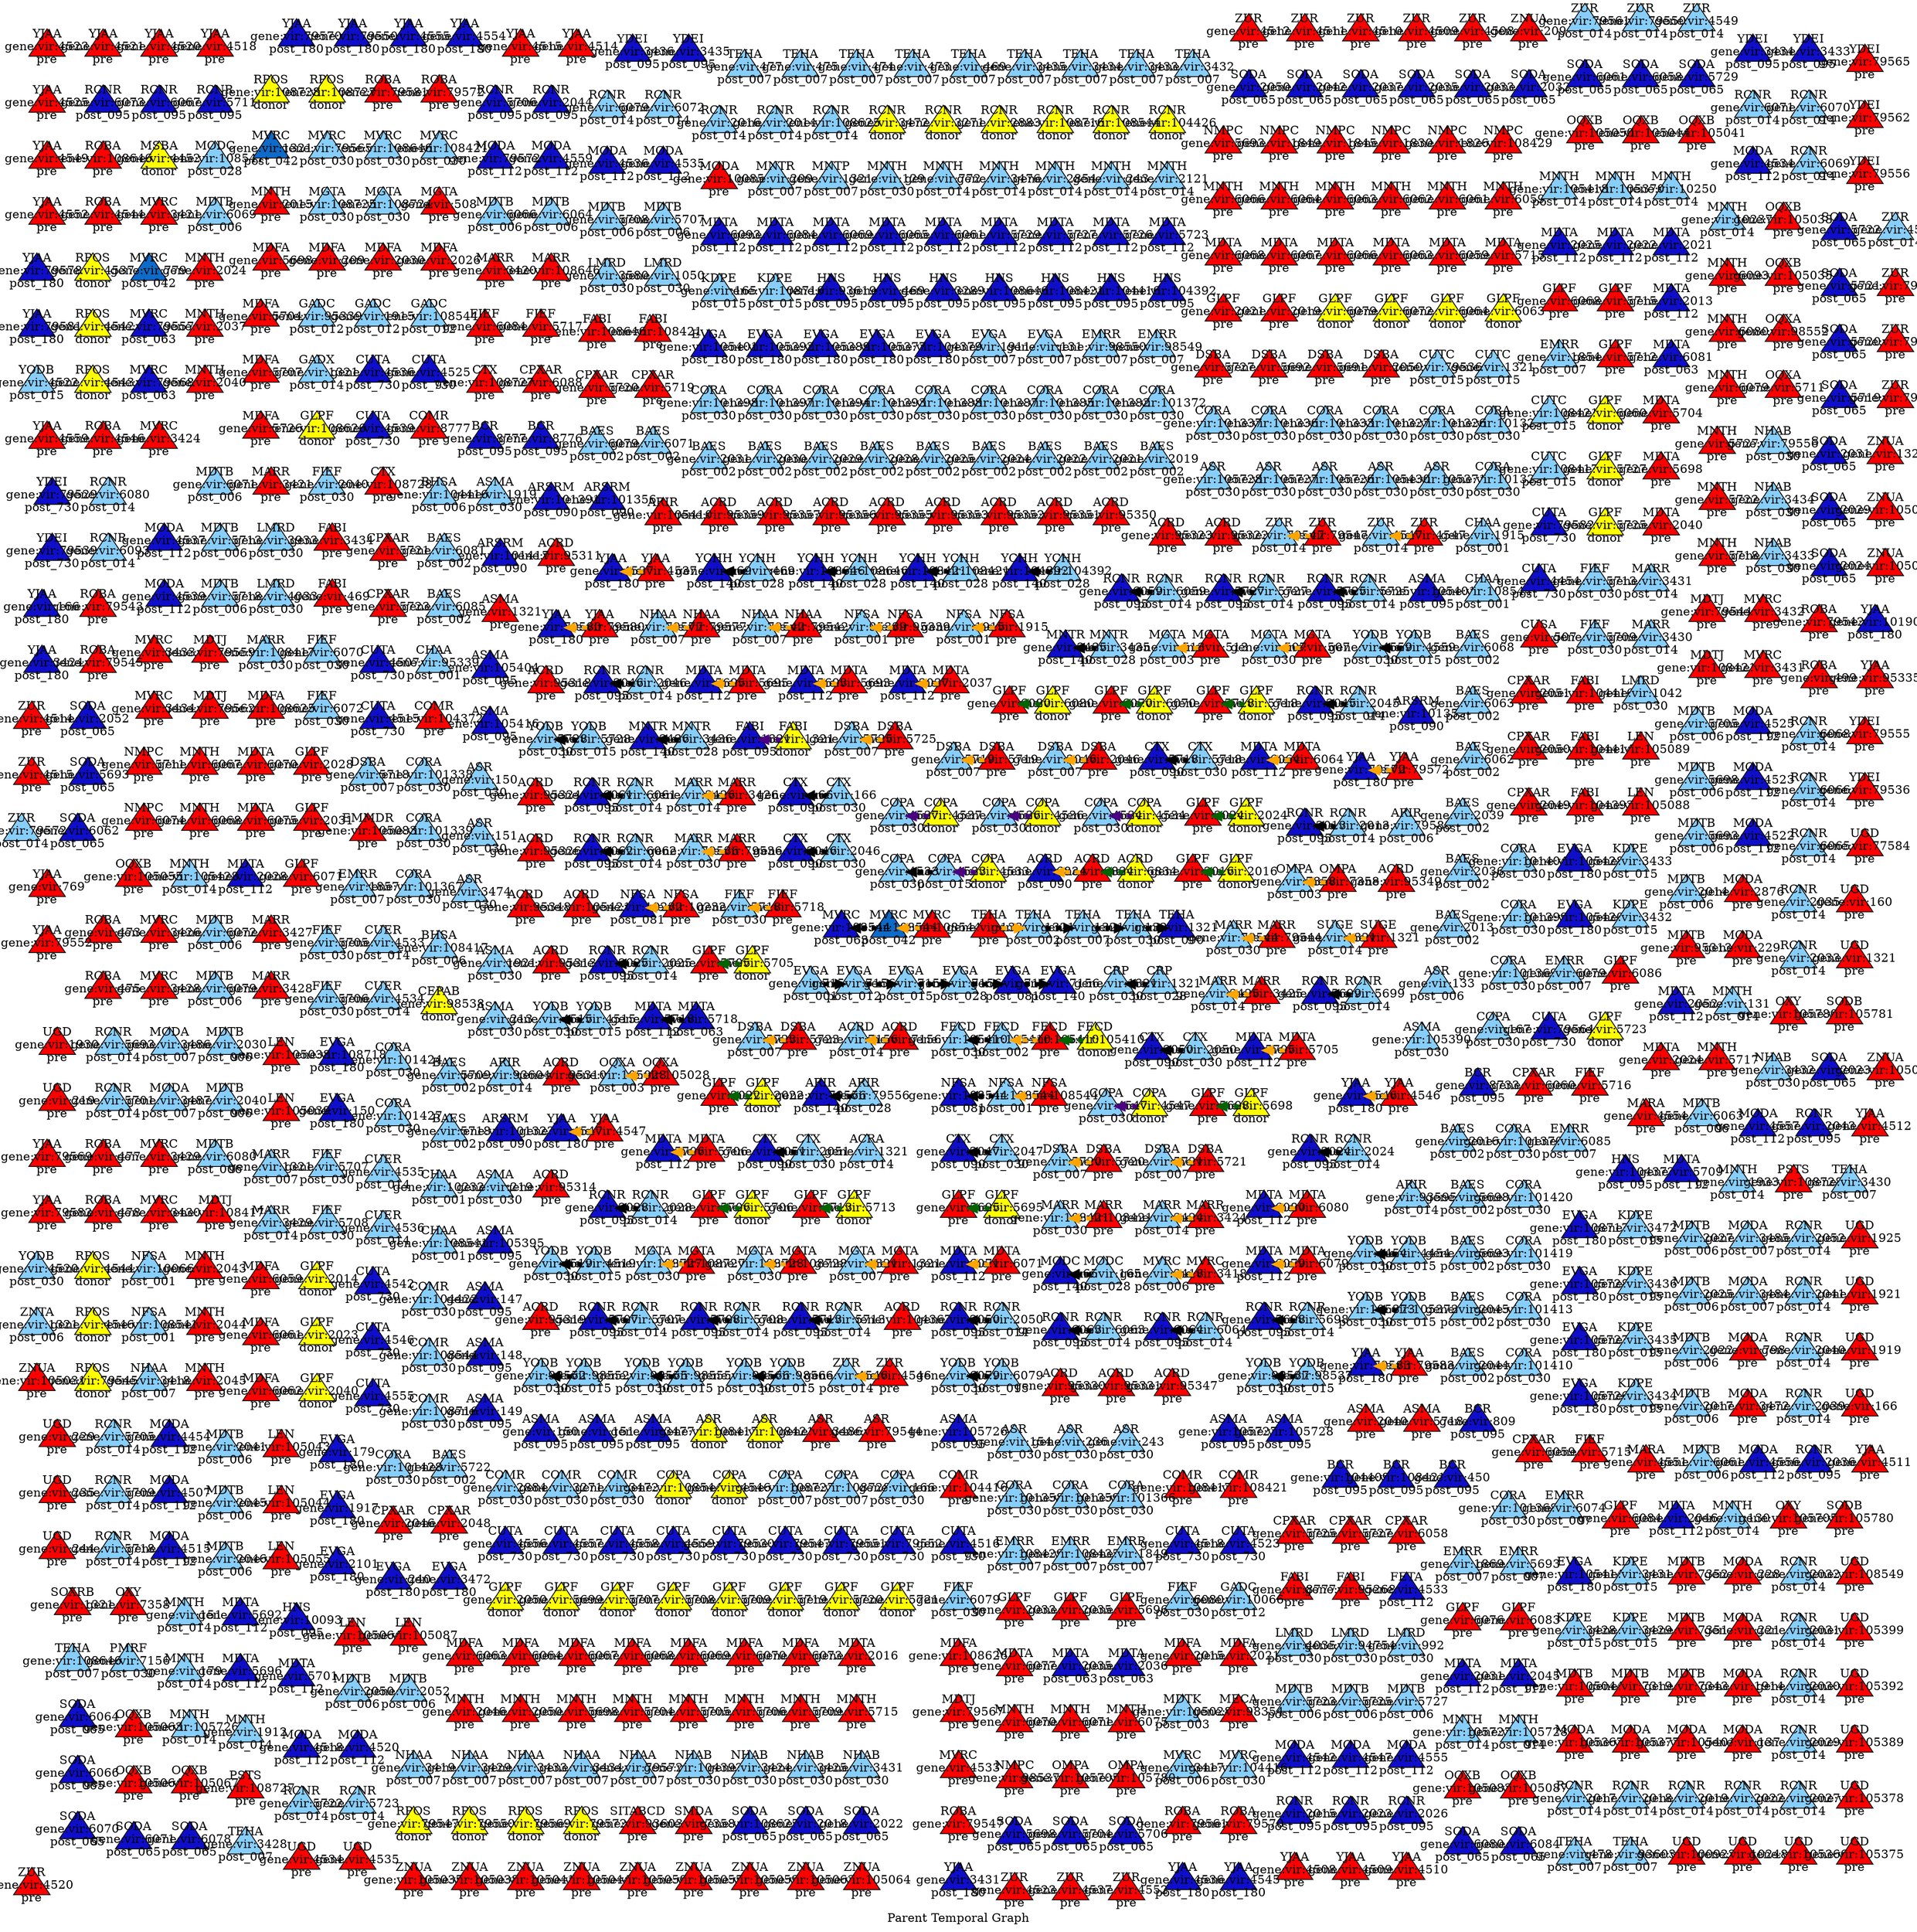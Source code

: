 digraph ParentTemporalGraph {
  rankdir=LR;
  graph [nodesep=2.0, ranksep=2.0, overlap=false];
  edge [splines=true, minlen=2, arrowsize=0.6, penwidth=2];
  label="Parent Temporal Graph";
  layout=sfdp;
  node [style=filled];
  "Parent_1" [label="ACRA
gene:vir:1321
post_014", shape=triangle, fixedsize=true, width=0.6, height=0.6, fillcolor="#87CEFA"];
  "Parent_2" [label="ACRD
gene:vir:6834
donor", shape=triangle, fixedsize=true, width=0.6, height=0.6, fillcolor="yellow"];
  "Parent_3" [label="ACRD
gene:vir:104367
pre", shape=triangle, fixedsize=true, width=0.6, height=0.6, fillcolor="red"];
  "Parent_4" [label="ACRD
gene:vir:105421
pre", shape=triangle, fixedsize=true, width=0.6, height=0.6, fillcolor="red"];
  "Parent_5" [label="ACRD
gene:vir:6834
pre", shape=triangle, fixedsize=true, width=0.6, height=0.6, fillcolor="red"];
  "Parent_6" [label="ACRD
gene:vir:7156
pre", shape=triangle, fixedsize=true, width=0.6, height=0.6, fillcolor="red"];
  "Parent_7" [label="ACRD
gene:vir:95310
pre", shape=triangle, fixedsize=true, width=0.6, height=0.6, fillcolor="red"];
  "Parent_8" [label="ACRD
gene:vir:95311
pre", shape=triangle, fixedsize=true, width=0.6, height=0.6, fillcolor="red"];
  "Parent_9" [label="ACRD
gene:vir:95313
pre", shape=triangle, fixedsize=true, width=0.6, height=0.6, fillcolor="red"];
  "Parent_10" [label="ACRD
gene:vir:95314
pre", shape=triangle, fixedsize=true, width=0.6, height=0.6, fillcolor="red"];
  "Parent_11" [label="ACRD
gene:vir:95318
pre", shape=triangle, fixedsize=true, width=0.6, height=0.6, fillcolor="red"];
  "Parent_12" [label="ACRD
gene:vir:95319
pre", shape=triangle, fixedsize=true, width=0.6, height=0.6, fillcolor="red"];
  "Parent_13" [label="ACRD
gene:vir:95322
pre", shape=triangle, fixedsize=true, width=0.6, height=0.6, fillcolor="red"];
  "Parent_14" [label="ACRD
gene:vir:95323
pre", shape=triangle, fixedsize=true, width=0.6, height=0.6, fillcolor="red"];
  "Parent_15" [label="ACRD
gene:vir:95324
pre", shape=triangle, fixedsize=true, width=0.6, height=0.6, fillcolor="red"];
  "Parent_16" [label="ACRD
gene:vir:95326
pre", shape=triangle, fixedsize=true, width=0.6, height=0.6, fillcolor="red"];
  "Parent_17" [label="ACRD
gene:vir:95330
pre", shape=triangle, fixedsize=true, width=0.6, height=0.6, fillcolor="red"];
  "Parent_18" [label="ACRD
gene:vir:95331
pre", shape=triangle, fixedsize=true, width=0.6, height=0.6, fillcolor="red"];
  "Parent_19" [label="ACRD
gene:vir:95347
pre", shape=triangle, fixedsize=true, width=0.6, height=0.6, fillcolor="red"];
  "Parent_20" [label="ACRD
gene:vir:95348
pre", shape=triangle, fixedsize=true, width=0.6, height=0.6, fillcolor="red"];
  "Parent_21" [label="ACRD
gene:vir:95349
pre", shape=triangle, fixedsize=true, width=0.6, height=0.6, fillcolor="red"];
  "Parent_22" [label="ACRD
gene:vir:95350
pre", shape=triangle, fixedsize=true, width=0.6, height=0.6, fillcolor="red"];
  "Parent_23" [label="ACRD
gene:vir:95351
pre", shape=triangle, fixedsize=true, width=0.6, height=0.6, fillcolor="red"];
  "Parent_24" [label="ACRD
gene:vir:95352
pre", shape=triangle, fixedsize=true, width=0.6, height=0.6, fillcolor="red"];
  "Parent_25" [label="ACRD
gene:vir:95353
pre", shape=triangle, fixedsize=true, width=0.6, height=0.6, fillcolor="red"];
  "Parent_26" [label="ACRD
gene:vir:95355
pre", shape=triangle, fixedsize=true, width=0.6, height=0.6, fillcolor="red"];
  "Parent_27" [label="ACRD
gene:vir:95356
pre", shape=triangle, fixedsize=true, width=0.6, height=0.6, fillcolor="red"];
  "Parent_28" [label="ACRD
gene:vir:95357
pre", shape=triangle, fixedsize=true, width=0.6, height=0.6, fillcolor="red"];
  "Parent_29" [label="ACRD
gene:vir:95359
pre", shape=triangle, fixedsize=true, width=0.6, height=0.6, fillcolor="red"];
  "Parent_30" [label="ACRD
gene:vir:7156
post_014", shape=triangle, fixedsize=true, width=0.6, height=0.6, fillcolor="#87CEFA"];
  "Parent_31" [label="ACRD
gene:vir:6834
post_090", shape=triangle, fixedsize=true, width=0.6, height=0.6, fillcolor="#0e0ecbff"];
  "Parent_32" [label="ARIR
gene:vir:105410
pre", shape=triangle, fixedsize=true, width=0.6, height=0.6, fillcolor="red"];
  "Parent_33" [label="ARIR
gene:vir:79588
post_006", shape=triangle, fixedsize=true, width=0.6, height=0.6, fillcolor="#87CEFA"];
  "Parent_34" [label="ARIR
gene:vir:93595
post_014", shape=triangle, fixedsize=true, width=0.6, height=0.6, fillcolor="#87CEFA"];
  "Parent_35" [label="ARIR
gene:vir:93604
post_014", shape=triangle, fixedsize=true, width=0.6, height=0.6, fillcolor="#87CEFA"];
  "Parent_36" [label="ARIR
gene:vir:79556
post_028", shape=triangle, fixedsize=true, width=0.6, height=0.6, fillcolor="#87CEFA"];
  "Parent_37" [label="ARIR
gene:vir:79556
post_140", shape=triangle, fixedsize=true, width=0.6, height=0.6, fillcolor="#0e0ecbff"];
  "Parent_38" [label="ARSRM
gene:vir:101322
post_090", shape=triangle, fixedsize=true, width=0.6, height=0.6, fillcolor="#0e0ecbff"];
  "Parent_39" [label="ARSRM
gene:vir:101355
post_090", shape=triangle, fixedsize=true, width=0.6, height=0.6, fillcolor="#0e0ecbff"];
  "Parent_40" [label="ARSRM
gene:vir:101356
post_090", shape=triangle, fixedsize=true, width=0.6, height=0.6, fillcolor="#0e0ecbff"];
  "Parent_41" [label="ARSRM
gene:vir:101391
post_090", shape=triangle, fixedsize=true, width=0.6, height=0.6, fillcolor="#0e0ecbff"];
  "Parent_42" [label="ARSRM
gene:vir:101417
post_090", shape=triangle, fixedsize=true, width=0.6, height=0.6, fillcolor="#0e0ecbff"];
  "Parent_43" [label="ASMA
gene:vir:1321
pre", shape=triangle, fixedsize=true, width=0.6, height=0.6, fillcolor="red"];
  "Parent_44" [label="ASMA
gene:vir:2040
pre", shape=triangle, fixedsize=true, width=0.6, height=0.6, fillcolor="red"];
  "Parent_45" [label="ASMA
gene:vir:5718
pre", shape=triangle, fixedsize=true, width=0.6, height=0.6, fillcolor="red"];
  "Parent_46" [label="ASMA
gene:vir:105390
post_030", shape=triangle, fixedsize=true, width=0.6, height=0.6, fillcolor="#87CEFA"];
  "Parent_47" [label="ASMA
gene:vir:1919
post_030", shape=triangle, fixedsize=true, width=0.6, height=0.6, fillcolor="#87CEFA"];
  "Parent_48" [label="ASMA
gene:vir:1921
post_030", shape=triangle, fixedsize=true, width=0.6, height=0.6, fillcolor="#87CEFA"];
  "Parent_49" [label="ASMA
gene:vir:213
post_030", shape=triangle, fixedsize=true, width=0.6, height=0.6, fillcolor="#87CEFA"];
  "Parent_50" [label="ASMA
gene:vir:219
post_030", shape=triangle, fixedsize=true, width=0.6, height=0.6, fillcolor="#87CEFA"];
  "Parent_51" [label="ASMA
gene:vir:105395
post_095", shape=triangle, fixedsize=true, width=0.6, height=0.6, fillcolor="#0e0ecbff"];
  "Parent_52" [label="ASMA
gene:vir:105401
post_095", shape=triangle, fixedsize=true, width=0.6, height=0.6, fillcolor="#0e0ecbff"];
  "Parent_53" [label="ASMA
gene:vir:105404
post_095", shape=triangle, fixedsize=true, width=0.6, height=0.6, fillcolor="#0e0ecbff"];
  "Parent_54" [label="ASMA
gene:vir:105416
post_095", shape=triangle, fixedsize=true, width=0.6, height=0.6, fillcolor="#0e0ecbff"];
  "Parent_55" [label="ASMA
gene:vir:105726
post_095", shape=triangle, fixedsize=true, width=0.6, height=0.6, fillcolor="#0e0ecbff"];
  "Parent_56" [label="ASMA
gene:vir:105727
post_095", shape=triangle, fixedsize=true, width=0.6, height=0.6, fillcolor="#0e0ecbff"];
  "Parent_57" [label="ASMA
gene:vir:105728
post_095", shape=triangle, fixedsize=true, width=0.6, height=0.6, fillcolor="#0e0ecbff"];
  "Parent_58" [label="ASMA
gene:vir:147
post_095", shape=triangle, fixedsize=true, width=0.6, height=0.6, fillcolor="#0e0ecbff"];
  "Parent_59" [label="ASMA
gene:vir:148
post_095", shape=triangle, fixedsize=true, width=0.6, height=0.6, fillcolor="#0e0ecbff"];
  "Parent_60" [label="ASMA
gene:vir:149
post_095", shape=triangle, fixedsize=true, width=0.6, height=0.6, fillcolor="#0e0ecbff"];
  "Parent_61" [label="ASMA
gene:vir:150
post_095", shape=triangle, fixedsize=true, width=0.6, height=0.6, fillcolor="#0e0ecbff"];
  "Parent_62" [label="ASMA
gene:vir:151
post_095", shape=triangle, fixedsize=true, width=0.6, height=0.6, fillcolor="#0e0ecbff"];
  "Parent_63" [label="ASMA
gene:vir:3477
post_095", shape=triangle, fixedsize=true, width=0.6, height=0.6, fillcolor="#0e0ecbff"];
  "Parent_64" [label="ASR
gene:vir:108417
donor", shape=triangle, fixedsize=true, width=0.6, height=0.6, fillcolor="yellow"];
  "Parent_65" [label="ASR
gene:vir:108421
donor", shape=triangle, fixedsize=true, width=0.6, height=0.6, fillcolor="yellow"];
  "Parent_66" [label="ASR
gene:vir:3486
pre", shape=triangle, fixedsize=true, width=0.6, height=0.6, fillcolor="red"];
  "Parent_67" [label="ASR
gene:vir:79544
pre", shape=triangle, fixedsize=true, width=0.6, height=0.6, fillcolor="red"];
  "Parent_68" [label="ASR
gene:vir:133
post_006", shape=triangle, fixedsize=true, width=0.6, height=0.6, fillcolor="#87CEFA"];
  "Parent_69" [label="ASR
gene:vir:105371
post_030", shape=triangle, fixedsize=true, width=0.6, height=0.6, fillcolor="#87CEFA"];
  "Parent_70" [label="ASR
gene:vir:105430
post_030", shape=triangle, fixedsize=true, width=0.6, height=0.6, fillcolor="#87CEFA"];
  "Parent_71" [label="ASR
gene:vir:105726
post_030", shape=triangle, fixedsize=true, width=0.6, height=0.6, fillcolor="#87CEFA"];
  "Parent_72" [label="ASR
gene:vir:105727
post_030", shape=triangle, fixedsize=true, width=0.6, height=0.6, fillcolor="#87CEFA"];
  "Parent_73" [label="ASR
gene:vir:105728
post_030", shape=triangle, fixedsize=true, width=0.6, height=0.6, fillcolor="#87CEFA"];
  "Parent_74" [label="ASR
gene:vir:150
post_030", shape=triangle, fixedsize=true, width=0.6, height=0.6, fillcolor="#87CEFA"];
  "Parent_75" [label="ASR
gene:vir:151
post_030", shape=triangle, fixedsize=true, width=0.6, height=0.6, fillcolor="#87CEFA"];
  "Parent_76" [label="ASR
gene:vir:154
post_030", shape=triangle, fixedsize=true, width=0.6, height=0.6, fillcolor="#87CEFA"];
  "Parent_77" [label="ASR
gene:vir:236
post_030", shape=triangle, fixedsize=true, width=0.6, height=0.6, fillcolor="#87CEFA"];
  "Parent_78" [label="ASR
gene:vir:243
post_030", shape=triangle, fixedsize=true, width=0.6, height=0.6, fillcolor="#87CEFA"];
  "Parent_79" [label="ASR
gene:vir:3474
post_030", shape=triangle, fixedsize=true, width=0.6, height=0.6, fillcolor="#87CEFA"];
  "Parent_80" [label="BAES
gene:vir:2013
post_002", shape=triangle, fixedsize=true, width=0.6, height=0.6, fillcolor="#87CEFA"];
  "Parent_81" [label="BAES
gene:vir:2016
post_002", shape=triangle, fixedsize=true, width=0.6, height=0.6, fillcolor="#87CEFA"];
  "Parent_82" [label="BAES
gene:vir:2019
post_002", shape=triangle, fixedsize=true, width=0.6, height=0.6, fillcolor="#87CEFA"];
  "Parent_83" [label="BAES
gene:vir:2021
post_002", shape=triangle, fixedsize=true, width=0.6, height=0.6, fillcolor="#87CEFA"];
  "Parent_84" [label="BAES
gene:vir:2022
post_002", shape=triangle, fixedsize=true, width=0.6, height=0.6, fillcolor="#87CEFA"];
  "Parent_85" [label="BAES
gene:vir:2024
post_002", shape=triangle, fixedsize=true, width=0.6, height=0.6, fillcolor="#87CEFA"];
  "Parent_86" [label="BAES
gene:vir:2025
post_002", shape=triangle, fixedsize=true, width=0.6, height=0.6, fillcolor="#87CEFA"];
  "Parent_87" [label="BAES
gene:vir:2028
post_002", shape=triangle, fixedsize=true, width=0.6, height=0.6, fillcolor="#87CEFA"];
  "Parent_88" [label="BAES
gene:vir:2029
post_002", shape=triangle, fixedsize=true, width=0.6, height=0.6, fillcolor="#87CEFA"];
  "Parent_89" [label="BAES
gene:vir:2030
post_002", shape=triangle, fixedsize=true, width=0.6, height=0.6, fillcolor="#87CEFA"];
  "Parent_90" [label="BAES
gene:vir:2031
post_002", shape=triangle, fixedsize=true, width=0.6, height=0.6, fillcolor="#87CEFA"];
  "Parent_91" [label="BAES
gene:vir:2036
post_002", shape=triangle, fixedsize=true, width=0.6, height=0.6, fillcolor="#87CEFA"];
  "Parent_92" [label="BAES
gene:vir:2039
post_002", shape=triangle, fixedsize=true, width=0.6, height=0.6, fillcolor="#87CEFA"];
  "Parent_93" [label="BAES
gene:vir:2044
post_002", shape=triangle, fixedsize=true, width=0.6, height=0.6, fillcolor="#87CEFA"];
  "Parent_94" [label="BAES
gene:vir:2045
post_002", shape=triangle, fixedsize=true, width=0.6, height=0.6, fillcolor="#87CEFA"];
  "Parent_95" [label="BAES
gene:vir:5693
post_002", shape=triangle, fixedsize=true, width=0.6, height=0.6, fillcolor="#87CEFA"];
  "Parent_96" [label="BAES
gene:vir:5698
post_002", shape=triangle, fixedsize=true, width=0.6, height=0.6, fillcolor="#87CEFA"];
  "Parent_97" [label="BAES
gene:vir:5709
post_002", shape=triangle, fixedsize=true, width=0.6, height=0.6, fillcolor="#87CEFA"];
  "Parent_98" [label="BAES
gene:vir:5718
post_002", shape=triangle, fixedsize=true, width=0.6, height=0.6, fillcolor="#87CEFA"];
  "Parent_99" [label="BAES
gene:vir:5722
post_002", shape=triangle, fixedsize=true, width=0.6, height=0.6, fillcolor="#87CEFA"];
  "Parent_100" [label="BAES
gene:vir:6062
post_002", shape=triangle, fixedsize=true, width=0.6, height=0.6, fillcolor="#87CEFA"];
  "Parent_101" [label="BAES
gene:vir:6063
post_002", shape=triangle, fixedsize=true, width=0.6, height=0.6, fillcolor="#87CEFA"];
  "Parent_102" [label="BAES
gene:vir:6068
post_002", shape=triangle, fixedsize=true, width=0.6, height=0.6, fillcolor="#87CEFA"];
  "Parent_103" [label="BAES
gene:vir:6071
post_002", shape=triangle, fixedsize=true, width=0.6, height=0.6, fillcolor="#87CEFA"];
  "Parent_104" [label="BAES
gene:vir:6079
post_002", shape=triangle, fixedsize=true, width=0.6, height=0.6, fillcolor="#87CEFA"];
  "Parent_105" [label="BAES
gene:vir:6081
post_002", shape=triangle, fixedsize=true, width=0.6, height=0.6, fillcolor="#87CEFA"];
  "Parent_106" [label="BAES
gene:vir:6085
post_002", shape=triangle, fixedsize=true, width=0.6, height=0.6, fillcolor="#87CEFA"];
  "Parent_107" [label="BCR
gene:vir:104409
post_095", shape=triangle, fixedsize=true, width=0.6, height=0.6, fillcolor="#0e0ecbff"];
  "Parent_108" [label="BCR
gene:vir:108421
post_095", shape=triangle, fixedsize=true, width=0.6, height=0.6, fillcolor="#0e0ecbff"];
  "Parent_109" [label="BCR
gene:vir:450
post_095", shape=triangle, fixedsize=true, width=0.6, height=0.6, fillcolor="#0e0ecbff"];
  "Parent_110" [label="BCR
gene:vir:809
post_095", shape=triangle, fixedsize=true, width=0.6, height=0.6, fillcolor="#0e0ecbff"];
  "Parent_111" [label="BCR
gene:vir:8733
post_095", shape=triangle, fixedsize=true, width=0.6, height=0.6, fillcolor="#0e0ecbff"];
  "Parent_112" [label="BCR
gene:vir:8776
post_095", shape=triangle, fixedsize=true, width=0.6, height=0.6, fillcolor="#0e0ecbff"];
  "Parent_113" [label="BCR
gene:vir:8777
post_095", shape=triangle, fixedsize=true, width=0.6, height=0.6, fillcolor="#0e0ecbff"];
  "Parent_114" [label="BHSA
gene:vir:104416
post_006", shape=triangle, fixedsize=true, width=0.6, height=0.6, fillcolor="#87CEFA"];
  "Parent_115" [label="BHSA
gene:vir:108417
post_006", shape=triangle, fixedsize=true, width=0.6, height=0.6, fillcolor="#87CEFA"];
  "Parent_116" [label="CEPAB
gene:vir:98538
donor", shape=triangle, fixedsize=true, width=0.6, height=0.6, fillcolor="yellow"];
  "Parent_117" [label="CHAA
gene:vir:10232
post_001", shape=triangle, fixedsize=true, width=0.6, height=0.6, fillcolor="#87CEFA"];
  "Parent_118" [label="CHAA
gene:vir:108541
post_001", shape=triangle, fixedsize=true, width=0.6, height=0.6, fillcolor="#87CEFA"];
  "Parent_119" [label="CHAA
gene:vir:108544
post_001", shape=triangle, fixedsize=true, width=0.6, height=0.6, fillcolor="#87CEFA"];
  "Parent_120" [label="CHAA
gene:vir:1915
post_001", shape=triangle, fixedsize=true, width=0.6, height=0.6, fillcolor="#87CEFA"];
  "Parent_121" [label="CHAA
gene:vir:95339
post_001", shape=triangle, fixedsize=true, width=0.6, height=0.6, fillcolor="#87CEFA"];
  "Parent_122" [label="COMR
gene:vir:104372
pre", shape=triangle, fixedsize=true, width=0.6, height=0.6, fillcolor="red"];
  "Parent_123" [label="COMR
gene:vir:104416
pre", shape=triangle, fixedsize=true, width=0.6, height=0.6, fillcolor="red"];
  "Parent_124" [label="COMR
gene:vir:108417
pre", shape=triangle, fixedsize=true, width=0.6, height=0.6, fillcolor="red"];
  "Parent_125" [label="COMR
gene:vir:108421
pre", shape=triangle, fixedsize=true, width=0.6, height=0.6, fillcolor="red"];
  "Parent_126" [label="COMR
gene:vir:8777
pre", shape=triangle, fixedsize=true, width=0.6, height=0.6, fillcolor="red"];
  "Parent_127" [label="COMR
gene:vir:104422
post_030", shape=triangle, fixedsize=true, width=0.6, height=0.6, fillcolor="#87CEFA"];
  "Parent_128" [label="COMR
gene:vir:108544
post_030", shape=triangle, fixedsize=true, width=0.6, height=0.6, fillcolor="#87CEFA"];
  "Parent_129" [label="COMR
gene:vir:108716
post_030", shape=triangle, fixedsize=true, width=0.6, height=0.6, fillcolor="#87CEFA"];
  "Parent_130" [label="COMR
gene:vir:2884
post_030", shape=triangle, fixedsize=true, width=0.6, height=0.6, fillcolor="#87CEFA"];
  "Parent_131" [label="COMR
gene:vir:3271
post_030", shape=triangle, fixedsize=true, width=0.6, height=0.6, fillcolor="#87CEFA"];
  "Parent_132" [label="COMR
gene:vir:3472
post_030", shape=triangle, fixedsize=true, width=0.6, height=0.6, fillcolor="#87CEFA"];
  "Parent_133" [label="COPA
gene:vir:108544
donor", shape=triangle, fixedsize=true, width=0.6, height=0.6, fillcolor="yellow"];
  "Parent_134" [label="COPA
gene:vir:4533
donor", shape=triangle, fixedsize=true, width=0.6, height=0.6, fillcolor="yellow"];
  "Parent_135" [label="COPA
gene:vir:4534
donor", shape=triangle, fixedsize=true, width=0.6, height=0.6, fillcolor="yellow"];
  "Parent_136" [label="COPA
gene:vir:4536
donor", shape=triangle, fixedsize=true, width=0.6, height=0.6, fillcolor="yellow"];
  "Parent_137" [label="COPA
gene:vir:4537
donor", shape=triangle, fixedsize=true, width=0.6, height=0.6, fillcolor="yellow"];
  "Parent_138" [label="COPA
gene:vir:4546
donor", shape=triangle, fixedsize=true, width=0.6, height=0.6, fillcolor="yellow"];
  "Parent_139" [label="COPA
gene:vir:4547
donor", shape=triangle, fixedsize=true, width=0.6, height=0.6, fillcolor="yellow"];
  "Parent_140" [label="COPA
gene:vir:108727
post_007", shape=triangle, fixedsize=true, width=0.6, height=0.6, fillcolor="#87CEFA"];
  "Parent_141" [label="COPA
gene:vir:108728
post_007", shape=triangle, fixedsize=true, width=0.6, height=0.6, fillcolor="#87CEFA"];
  "Parent_142" [label="COPA
gene:vir:4533
post_015", shape=triangle, fixedsize=true, width=0.6, height=0.6, fillcolor="#87CEFA"];
  "Parent_143" [label="COPA
gene:vir:166
post_030", shape=triangle, fixedsize=true, width=0.6, height=0.6, fillcolor="#87CEFA"];
  "Parent_144" [label="COPA
gene:vir:167
post_030", shape=triangle, fixedsize=true, width=0.6, height=0.6, fillcolor="#87CEFA"];
  "Parent_145" [label="COPA
gene:vir:4533
post_030", shape=triangle, fixedsize=true, width=0.6, height=0.6, fillcolor="#87CEFA"];
  "Parent_146" [label="COPA
gene:vir:4534
post_030", shape=triangle, fixedsize=true, width=0.6, height=0.6, fillcolor="#87CEFA"];
  "Parent_147" [label="COPA
gene:vir:4536
post_030", shape=triangle, fixedsize=true, width=0.6, height=0.6, fillcolor="#87CEFA"];
  "Parent_148" [label="COPA
gene:vir:4537
post_030", shape=triangle, fixedsize=true, width=0.6, height=0.6, fillcolor="#87CEFA"];
  "Parent_149" [label="COPA
gene:vir:4547
post_030", shape=triangle, fixedsize=true, width=0.6, height=0.6, fillcolor="#87CEFA"];
  "Parent_150" [label="CORA
gene:vir:101323
post_030", shape=triangle, fixedsize=true, width=0.6, height=0.6, fillcolor="#87CEFA"];
  "Parent_151" [label="CORA
gene:vir:101325
post_030", shape=triangle, fixedsize=true, width=0.6, height=0.6, fillcolor="#87CEFA"];
  "Parent_152" [label="CORA
gene:vir:101326
post_030", shape=triangle, fixedsize=true, width=0.6, height=0.6, fillcolor="#87CEFA"];
  "Parent_153" [label="CORA
gene:vir:101327
post_030", shape=triangle, fixedsize=true, width=0.6, height=0.6, fillcolor="#87CEFA"];
  "Parent_154" [label="CORA
gene:vir:101333
post_030", shape=triangle, fixedsize=true, width=0.6, height=0.6, fillcolor="#87CEFA"];
  "Parent_155" [label="CORA
gene:vir:101336
post_030", shape=triangle, fixedsize=true, width=0.6, height=0.6, fillcolor="#87CEFA"];
  "Parent_156" [label="CORA
gene:vir:101337
post_030", shape=triangle, fixedsize=true, width=0.6, height=0.6, fillcolor="#87CEFA"];
  "Parent_157" [label="CORA
gene:vir:101338
post_030", shape=triangle, fixedsize=true, width=0.6, height=0.6, fillcolor="#87CEFA"];
  "Parent_158" [label="CORA
gene:vir:101339
post_030", shape=triangle, fixedsize=true, width=0.6, height=0.6, fillcolor="#87CEFA"];
  "Parent_159" [label="CORA
gene:vir:101358
post_030", shape=triangle, fixedsize=true, width=0.6, height=0.6, fillcolor="#87CEFA"];
  "Parent_160" [label="CORA
gene:vir:101359
post_030", shape=triangle, fixedsize=true, width=0.6, height=0.6, fillcolor="#87CEFA"];
  "Parent_161" [label="CORA
gene:vir:101366
post_030", shape=triangle, fixedsize=true, width=0.6, height=0.6, fillcolor="#87CEFA"];
  "Parent_162" [label="CORA
gene:vir:101367
post_030", shape=triangle, fixedsize=true, width=0.6, height=0.6, fillcolor="#87CEFA"];
  "Parent_163" [label="CORA
gene:vir:101368
post_030", shape=triangle, fixedsize=true, width=0.6, height=0.6, fillcolor="#87CEFA"];
  "Parent_164" [label="CORA
gene:vir:101369
post_030", shape=triangle, fixedsize=true, width=0.6, height=0.6, fillcolor="#87CEFA"];
  "Parent_165" [label="CORA
gene:vir:101370
post_030", shape=triangle, fixedsize=true, width=0.6, height=0.6, fillcolor="#87CEFA"];
  "Parent_166" [label="CORA
gene:vir:101372
post_030", shape=triangle, fixedsize=true, width=0.6, height=0.6, fillcolor="#87CEFA"];
  "Parent_167" [label="CORA
gene:vir:101382
post_030", shape=triangle, fixedsize=true, width=0.6, height=0.6, fillcolor="#87CEFA"];
  "Parent_168" [label="CORA
gene:vir:101385
post_030", shape=triangle, fixedsize=true, width=0.6, height=0.6, fillcolor="#87CEFA"];
  "Parent_169" [label="CORA
gene:vir:101387
post_030", shape=triangle, fixedsize=true, width=0.6, height=0.6, fillcolor="#87CEFA"];
  "Parent_170" [label="CORA
gene:vir:101388
post_030", shape=triangle, fixedsize=true, width=0.6, height=0.6, fillcolor="#87CEFA"];
  "Parent_171" [label="CORA
gene:vir:101393
post_030", shape=triangle, fixedsize=true, width=0.6, height=0.6, fillcolor="#87CEFA"];
  "Parent_172" [label="CORA
gene:vir:101394
post_030", shape=triangle, fixedsize=true, width=0.6, height=0.6, fillcolor="#87CEFA"];
  "Parent_173" [label="CORA
gene:vir:101397
post_030", shape=triangle, fixedsize=true, width=0.6, height=0.6, fillcolor="#87CEFA"];
  "Parent_174" [label="CORA
gene:vir:101398
post_030", shape=triangle, fixedsize=true, width=0.6, height=0.6, fillcolor="#87CEFA"];
  "Parent_175" [label="CORA
gene:vir:101399
post_030", shape=triangle, fixedsize=true, width=0.6, height=0.6, fillcolor="#87CEFA"];
  "Parent_176" [label="CORA
gene:vir:101404
post_030", shape=triangle, fixedsize=true, width=0.6, height=0.6, fillcolor="#87CEFA"];
  "Parent_177" [label="CORA
gene:vir:101410
post_030", shape=triangle, fixedsize=true, width=0.6, height=0.6, fillcolor="#87CEFA"];
  "Parent_178" [label="CORA
gene:vir:101413
post_030", shape=triangle, fixedsize=true, width=0.6, height=0.6, fillcolor="#87CEFA"];
  "Parent_179" [label="CORA
gene:vir:101419
post_030", shape=triangle, fixedsize=true, width=0.6, height=0.6, fillcolor="#87CEFA"];
  "Parent_180" [label="CORA
gene:vir:101420
post_030", shape=triangle, fixedsize=true, width=0.6, height=0.6, fillcolor="#87CEFA"];
  "Parent_181" [label="CORA
gene:vir:101424
post_030", shape=triangle, fixedsize=true, width=0.6, height=0.6, fillcolor="#87CEFA"];
  "Parent_182" [label="CORA
gene:vir:101427
post_030", shape=triangle, fixedsize=true, width=0.6, height=0.6, fillcolor="#87CEFA"];
  "Parent_183" [label="CORA
gene:vir:101428
post_030", shape=triangle, fixedsize=true, width=0.6, height=0.6, fillcolor="#87CEFA"];
  "Parent_184" [label="CPXAR
gene:vir:2046
pre", shape=triangle, fixedsize=true, width=0.6, height=0.6, fillcolor="red"];
  "Parent_185" [label="CPXAR
gene:vir:2048
pre", shape=triangle, fixedsize=true, width=0.6, height=0.6, fillcolor="red"];
  "Parent_186" [label="CPXAR
gene:vir:2049
pre", shape=triangle, fixedsize=true, width=0.6, height=0.6, fillcolor="red"];
  "Parent_187" [label="CPXAR
gene:vir:2050
pre", shape=triangle, fixedsize=true, width=0.6, height=0.6, fillcolor="red"];
  "Parent_188" [label="CPXAR
gene:vir:2051
pre", shape=triangle, fixedsize=true, width=0.6, height=0.6, fillcolor="red"];
  "Parent_189" [label="CPXAR
gene:vir:5719
pre", shape=triangle, fixedsize=true, width=0.6, height=0.6, fillcolor="red"];
  "Parent_190" [label="CPXAR
gene:vir:5720
pre", shape=triangle, fixedsize=true, width=0.6, height=0.6, fillcolor="red"];
  "Parent_191" [label="CPXAR
gene:vir:5721
pre", shape=triangle, fixedsize=true, width=0.6, height=0.6, fillcolor="red"];
  "Parent_192" [label="CPXAR
gene:vir:5723
pre", shape=triangle, fixedsize=true, width=0.6, height=0.6, fillcolor="red"];
  "Parent_193" [label="CPXAR
gene:vir:5725
pre", shape=triangle, fixedsize=true, width=0.6, height=0.6, fillcolor="red"];
  "Parent_194" [label="CPXAR
gene:vir:5727
pre", shape=triangle, fixedsize=true, width=0.6, height=0.6, fillcolor="red"];
  "Parent_195" [label="CPXAR
gene:vir:6058
pre", shape=triangle, fixedsize=true, width=0.6, height=0.6, fillcolor="red"];
  "Parent_196" [label="CPXAR
gene:vir:6059
pre", shape=triangle, fixedsize=true, width=0.6, height=0.6, fillcolor="red"];
  "Parent_197" [label="CPXAR
gene:vir:6060
pre", shape=triangle, fixedsize=true, width=0.6, height=0.6, fillcolor="red"];
  "Parent_198" [label="CPXAR
gene:vir:6088
pre", shape=triangle, fixedsize=true, width=0.6, height=0.6, fillcolor="red"];
  "Parent_199" [label="CRP
gene:vir:1321
post_028", shape=triangle, fixedsize=true, width=0.6, height=0.6, fillcolor="#87CEFA"];
  "Parent_200" [label="CRP
gene:vir:1321
post_030", shape=triangle, fixedsize=true, width=0.6, height=0.6, fillcolor="#87CEFA"];
  "Parent_201" [label="CTX
gene:vir:108727
pre", shape=triangle, fixedsize=true, width=0.6, height=0.6, fillcolor="red"];
  "Parent_202" [label="CTX
gene:vir:108728
pre", shape=triangle, fixedsize=true, width=0.6, height=0.6, fillcolor="red"];
  "Parent_203" [label="CTX
gene:vir:166
post_030", shape=triangle, fixedsize=true, width=0.6, height=0.6, fillcolor="#87CEFA"];
  "Parent_204" [label="CTX
gene:vir:2046
post_030", shape=triangle, fixedsize=true, width=0.6, height=0.6, fillcolor="#87CEFA"];
  "Parent_205" [label="CTX
gene:vir:2047
post_030", shape=triangle, fixedsize=true, width=0.6, height=0.6, fillcolor="#87CEFA"];
  "Parent_206" [label="CTX
gene:vir:2050
post_030", shape=triangle, fixedsize=true, width=0.6, height=0.6, fillcolor="#87CEFA"];
  "Parent_207" [label="CTX
gene:vir:2051
post_030", shape=triangle, fixedsize=true, width=0.6, height=0.6, fillcolor="#87CEFA"];
  "Parent_208" [label="CTX
gene:vir:5718
post_030", shape=triangle, fixedsize=true, width=0.6, height=0.6, fillcolor="#87CEFA"];
  "Parent_209" [label="CTX
gene:vir:166
post_090", shape=triangle, fixedsize=true, width=0.6, height=0.6, fillcolor="#0e0ecbff"];
  "Parent_210" [label="CTX
gene:vir:2046
post_090", shape=triangle, fixedsize=true, width=0.6, height=0.6, fillcolor="#0e0ecbff"];
  "Parent_211" [label="CTX
gene:vir:2047
post_090", shape=triangle, fixedsize=true, width=0.6, height=0.6, fillcolor="#0e0ecbff"];
  "Parent_212" [label="CTX
gene:vir:2050
post_090", shape=triangle, fixedsize=true, width=0.6, height=0.6, fillcolor="#0e0ecbff"];
  "Parent_213" [label="CTX
gene:vir:2051
post_090", shape=triangle, fixedsize=true, width=0.6, height=0.6, fillcolor="#0e0ecbff"];
  "Parent_214" [label="CTX
gene:vir:5718
post_090", shape=triangle, fixedsize=true, width=0.6, height=0.6, fillcolor="#0e0ecbff"];
  "Parent_215" [label="CUER
gene:vir:4533
post_014", shape=triangle, fixedsize=true, width=0.6, height=0.6, fillcolor="#87CEFA"];
  "Parent_216" [label="CUER
gene:vir:4534
post_014", shape=triangle, fixedsize=true, width=0.6, height=0.6, fillcolor="#87CEFA"];
  "Parent_217" [label="CUER
gene:vir:4535
post_014", shape=triangle, fixedsize=true, width=0.6, height=0.6, fillcolor="#87CEFA"];
  "Parent_218" [label="CUER
gene:vir:4536
post_014", shape=triangle, fixedsize=true, width=0.6, height=0.6, fillcolor="#87CEFA"];
  "Parent_219" [label="CUSA
gene:vir:507
pre", shape=triangle, fixedsize=true, width=0.6, height=0.6, fillcolor="red"];
  "Parent_220" [label="CUTA
gene:vir:4454
post_730", shape=triangle, fixedsize=true, width=0.6, height=0.6, fillcolor="#0e0ecbff"];
  "Parent_221" [label="CUTA
gene:vir:4507
post_730", shape=triangle, fixedsize=true, width=0.6, height=0.6, fillcolor="#0e0ecbff"];
  "Parent_222" [label="CUTA
gene:vir:4515
post_730", shape=triangle, fixedsize=true, width=0.6, height=0.6, fillcolor="#0e0ecbff"];
  "Parent_223" [label="CUTA
gene:vir:4516
post_730", shape=triangle, fixedsize=true, width=0.6, height=0.6, fillcolor="#0e0ecbff"];
  "Parent_224" [label="CUTA
gene:vir:4518
post_730", shape=triangle, fixedsize=true, width=0.6, height=0.6, fillcolor="#0e0ecbff"];
  "Parent_225" [label="CUTA
gene:vir:4523
post_730", shape=triangle, fixedsize=true, width=0.6, height=0.6, fillcolor="#0e0ecbff"];
  "Parent_226" [label="CUTA
gene:vir:4525
post_730", shape=triangle, fixedsize=true, width=0.6, height=0.6, fillcolor="#0e0ecbff"];
  "Parent_227" [label="CUTA
gene:vir:4536
post_730", shape=triangle, fixedsize=true, width=0.6, height=0.6, fillcolor="#0e0ecbff"];
  "Parent_228" [label="CUTA
gene:vir:4539
post_730", shape=triangle, fixedsize=true, width=0.6, height=0.6, fillcolor="#0e0ecbff"];
  "Parent_229" [label="CUTA
gene:vir:4542
post_730", shape=triangle, fixedsize=true, width=0.6, height=0.6, fillcolor="#0e0ecbff"];
  "Parent_230" [label="CUTA
gene:vir:4546
post_730", shape=triangle, fixedsize=true, width=0.6, height=0.6, fillcolor="#0e0ecbff"];
  "Parent_231" [label="CUTA
gene:vir:4555
post_730", shape=triangle, fixedsize=true, width=0.6, height=0.6, fillcolor="#0e0ecbff"];
  "Parent_232" [label="CUTA
gene:vir:4556
post_730", shape=triangle, fixedsize=true, width=0.6, height=0.6, fillcolor="#0e0ecbff"];
  "Parent_233" [label="CUTA
gene:vir:4557
post_730", shape=triangle, fixedsize=true, width=0.6, height=0.6, fillcolor="#0e0ecbff"];
  "Parent_234" [label="CUTA
gene:vir:4558
post_730", shape=triangle, fixedsize=true, width=0.6, height=0.6, fillcolor="#0e0ecbff"];
  "Parent_235" [label="CUTA
gene:vir:4559
post_730", shape=triangle, fixedsize=true, width=0.6, height=0.6, fillcolor="#0e0ecbff"];
  "Parent_236" [label="CUTA
gene:vir:79530
post_730", shape=triangle, fixedsize=true, width=0.6, height=0.6, fillcolor="#0e0ecbff"];
  "Parent_237" [label="CUTA
gene:vir:79547
post_730", shape=triangle, fixedsize=true, width=0.6, height=0.6, fillcolor="#0e0ecbff"];
  "Parent_238" [label="CUTA
gene:vir:79551
post_730", shape=triangle, fixedsize=true, width=0.6, height=0.6, fillcolor="#0e0ecbff"];
  "Parent_239" [label="CUTA
gene:vir:79552
post_730", shape=triangle, fixedsize=true, width=0.6, height=0.6, fillcolor="#0e0ecbff"];
  "Parent_240" [label="CUTA
gene:vir:79564
post_730", shape=triangle, fixedsize=true, width=0.6, height=0.6, fillcolor="#0e0ecbff"];
  "Parent_241" [label="CUTA
gene:vir:79582
post_730", shape=triangle, fixedsize=true, width=0.6, height=0.6, fillcolor="#0e0ecbff"];
  "Parent_242" [label="CUTC
gene:vir:108417
post_015", shape=triangle, fixedsize=true, width=0.6, height=0.6, fillcolor="#87CEFA"];
  "Parent_243" [label="CUTC
gene:vir:108421
post_015", shape=triangle, fixedsize=true, width=0.6, height=0.6, fillcolor="#87CEFA"];
  "Parent_244" [label="CUTC
gene:vir:1321
post_015", shape=triangle, fixedsize=true, width=0.6, height=0.6, fillcolor="#87CEFA"];
  "Parent_245" [label="CUTC
gene:vir:79536
post_015", shape=triangle, fixedsize=true, width=0.6, height=0.6, fillcolor="#87CEFA"];
  "Parent_246" [label="DSBA
gene:vir:2046
pre", shape=triangle, fixedsize=true, width=0.6, height=0.6, fillcolor="red"];
  "Parent_247" [label="DSBA
gene:vir:2050
pre", shape=triangle, fixedsize=true, width=0.6, height=0.6, fillcolor="red"];
  "Parent_248" [label="DSBA
gene:vir:5691
pre", shape=triangle, fixedsize=true, width=0.6, height=0.6, fillcolor="red"];
  "Parent_249" [label="DSBA
gene:vir:5692
pre", shape=triangle, fixedsize=true, width=0.6, height=0.6, fillcolor="red"];
  "Parent_250" [label="DSBA
gene:vir:5719
pre", shape=triangle, fixedsize=true, width=0.6, height=0.6, fillcolor="red"];
  "Parent_251" [label="DSBA
gene:vir:5720
pre", shape=triangle, fixedsize=true, width=0.6, height=0.6, fillcolor="red"];
  "Parent_252" [label="DSBA
gene:vir:5721
pre", shape=triangle, fixedsize=true, width=0.6, height=0.6, fillcolor="red"];
  "Parent_253" [label="DSBA
gene:vir:5723
pre", shape=triangle, fixedsize=true, width=0.6, height=0.6, fillcolor="red"];
  "Parent_254" [label="DSBA
gene:vir:5725
pre", shape=triangle, fixedsize=true, width=0.6, height=0.6, fillcolor="red"];
  "Parent_255" [label="DSBA
gene:vir:5727
pre", shape=triangle, fixedsize=true, width=0.6, height=0.6, fillcolor="red"];
  "Parent_256" [label="DSBA
gene:vir:2046
post_007", shape=triangle, fixedsize=true, width=0.6, height=0.6, fillcolor="#87CEFA"];
  "Parent_257" [label="DSBA
gene:vir:5718
post_007", shape=triangle, fixedsize=true, width=0.6, height=0.6, fillcolor="#87CEFA"];
  "Parent_258" [label="DSBA
gene:vir:5719
post_007", shape=triangle, fixedsize=true, width=0.6, height=0.6, fillcolor="#87CEFA"];
  "Parent_259" [label="DSBA
gene:vir:5720
post_007", shape=triangle, fixedsize=true, width=0.6, height=0.6, fillcolor="#87CEFA"];
  "Parent_260" [label="DSBA
gene:vir:5721
post_007", shape=triangle, fixedsize=true, width=0.6, height=0.6, fillcolor="#87CEFA"];
  "Parent_261" [label="DSBA
gene:vir:5723
post_007", shape=triangle, fixedsize=true, width=0.6, height=0.6, fillcolor="#87CEFA"];
  "Parent_262" [label="DSBA
gene:vir:5725
post_007", shape=triangle, fixedsize=true, width=0.6, height=0.6, fillcolor="#87CEFA"];
  "Parent_263" [label="EMMDR
gene:vir:105083
pre", shape=triangle, fixedsize=true, width=0.6, height=0.6, fillcolor="red"];
  "Parent_264" [label="EMRR
gene:vir:108429
post_007", shape=triangle, fixedsize=true, width=0.6, height=0.6, fillcolor="#87CEFA"];
  "Parent_265" [label="EMRR
gene:vir:108435
post_007", shape=triangle, fixedsize=true, width=0.6, height=0.6, fillcolor="#87CEFA"];
  "Parent_266" [label="EMRR
gene:vir:1849
post_007", shape=triangle, fixedsize=true, width=0.6, height=0.6, fillcolor="#87CEFA"];
  "Parent_267" [label="EMRR
gene:vir:1854
post_007", shape=triangle, fixedsize=true, width=0.6, height=0.6, fillcolor="#87CEFA"];
  "Parent_268" [label="EMRR
gene:vir:1857
post_007", shape=triangle, fixedsize=true, width=0.6, height=0.6, fillcolor="#87CEFA"];
  "Parent_269" [label="EMRR
gene:vir:1869
post_007", shape=triangle, fixedsize=true, width=0.6, height=0.6, fillcolor="#87CEFA"];
  "Parent_270" [label="EMRR
gene:vir:5693
post_007", shape=triangle, fixedsize=true, width=0.6, height=0.6, fillcolor="#87CEFA"];
  "Parent_271" [label="EMRR
gene:vir:6074
post_007", shape=triangle, fixedsize=true, width=0.6, height=0.6, fillcolor="#87CEFA"];
  "Parent_272" [label="EMRR
gene:vir:6079
post_007", shape=triangle, fixedsize=true, width=0.6, height=0.6, fillcolor="#87CEFA"];
  "Parent_273" [label="EMRR
gene:vir:6085
post_007", shape=triangle, fixedsize=true, width=0.6, height=0.6, fillcolor="#87CEFA"];
  "Parent_274" [label="EMRR
gene:vir:98549
post_007", shape=triangle, fixedsize=true, width=0.6, height=0.6, fillcolor="#87CEFA"];
  "Parent_275" [label="EMRR
gene:vir:98550
post_007", shape=triangle, fixedsize=true, width=0.6, height=0.6, fillcolor="#87CEFA"];
  "Parent_276" [label="EVGA
gene:vir:7156
post_001", shape=triangle, fixedsize=true, width=0.6, height=0.6, fillcolor="#87CEFA"];
  "Parent_277" [label="EVGA
gene:vir:131
post_007", shape=triangle, fixedsize=true, width=0.6, height=0.6, fillcolor="#87CEFA"];
  "Parent_278" [label="EVGA
gene:vir:1911
post_007", shape=triangle, fixedsize=true, width=0.6, height=0.6, fillcolor="#87CEFA"];
  "Parent_279" [label="EVGA
gene:vir:7156
post_012", shape=triangle, fixedsize=true, width=0.6, height=0.6, fillcolor="#87CEFA"];
  "Parent_280" [label="EVGA
gene:vir:7156
post_015", shape=triangle, fixedsize=true, width=0.6, height=0.6, fillcolor="#87CEFA"];
  "Parent_281" [label="EVGA
gene:vir:7156
post_028", shape=triangle, fixedsize=true, width=0.6, height=0.6, fillcolor="#87CEFA"];
  "Parent_282" [label="EVGA
gene:vir:7156
post_081", shape=triangle, fixedsize=true, width=0.6, height=0.6, fillcolor="#0e0ecbff"];
  "Parent_283" [label="EVGA
gene:vir:7156
post_140", shape=triangle, fixedsize=true, width=0.6, height=0.6, fillcolor="#0e0ecbff"];
  "Parent_284" [label="EVGA
gene:vir:104379
post_180", shape=triangle, fixedsize=true, width=0.6, height=0.6, fillcolor="#0e0ecbff"];
  "Parent_285" [label="EVGA
gene:vir:105377
post_180", shape=triangle, fixedsize=true, width=0.6, height=0.6, fillcolor="#0e0ecbff"];
  "Parent_286" [label="EVGA
gene:vir:105389
post_180", shape=triangle, fixedsize=true, width=0.6, height=0.6, fillcolor="#0e0ecbff"];
  "Parent_287" [label="EVGA
gene:vir:105392
post_180", shape=triangle, fixedsize=true, width=0.6, height=0.6, fillcolor="#0e0ecbff"];
  "Parent_288" [label="EVGA
gene:vir:105401
post_180", shape=triangle, fixedsize=true, width=0.6, height=0.6, fillcolor="#0e0ecbff"];
  "Parent_289" [label="EVGA
gene:vir:105414
post_180", shape=triangle, fixedsize=true, width=0.6, height=0.6, fillcolor="#0e0ecbff"];
  "Parent_290" [label="EVGA
gene:vir:105420
post_180", shape=triangle, fixedsize=true, width=0.6, height=0.6, fillcolor="#0e0ecbff"];
  "Parent_291" [label="EVGA
gene:vir:105428
post_180", shape=triangle, fixedsize=true, width=0.6, height=0.6, fillcolor="#0e0ecbff"];
  "Parent_292" [label="EVGA
gene:vir:105726
post_180", shape=triangle, fixedsize=true, width=0.6, height=0.6, fillcolor="#0e0ecbff"];
  "Parent_293" [label="EVGA
gene:vir:105727
post_180", shape=triangle, fixedsize=true, width=0.6, height=0.6, fillcolor="#0e0ecbff"];
  "Parent_294" [label="EVGA
gene:vir:105728
post_180", shape=triangle, fixedsize=true, width=0.6, height=0.6, fillcolor="#0e0ecbff"];
  "Parent_295" [label="EVGA
gene:vir:108717
post_180", shape=triangle, fixedsize=true, width=0.6, height=0.6, fillcolor="#0e0ecbff"];
  "Parent_296" [label="EVGA
gene:vir:108718
post_180", shape=triangle, fixedsize=true, width=0.6, height=0.6, fillcolor="#0e0ecbff"];
  "Parent_297" [label="EVGA
gene:vir:150
post_180", shape=triangle, fixedsize=true, width=0.6, height=0.6, fillcolor="#0e0ecbff"];
  "Parent_298" [label="EVGA
gene:vir:179
post_180", shape=triangle, fixedsize=true, width=0.6, height=0.6, fillcolor="#0e0ecbff"];
  "Parent_299" [label="EVGA
gene:vir:1917
post_180", shape=triangle, fixedsize=true, width=0.6, height=0.6, fillcolor="#0e0ecbff"];
  "Parent_300" [label="EVGA
gene:vir:2101
post_180", shape=triangle, fixedsize=true, width=0.6, height=0.6, fillcolor="#0e0ecbff"];
  "Parent_301" [label="EVGA
gene:vir:240
post_180", shape=triangle, fixedsize=true, width=0.6, height=0.6, fillcolor="#0e0ecbff"];
  "Parent_302" [label="EVGA
gene:vir:3472
post_180", shape=triangle, fixedsize=true, width=0.6, height=0.6, fillcolor="#0e0ecbff"];
  "Parent_303" [label="FABI
gene:vir:1321
donor", shape=triangle, fixedsize=true, width=0.6, height=0.6, fillcolor="yellow"];
  "Parent_304" [label="FABI
gene:vir:104392
pre", shape=triangle, fixedsize=true, width=0.6, height=0.6, fillcolor="red"];
  "Parent_305" [label="FABI
gene:vir:104414
pre", shape=triangle, fixedsize=true, width=0.6, height=0.6, fillcolor="red"];
  "Parent_306" [label="FABI
gene:vir:104416
pre", shape=triangle, fixedsize=true, width=0.6, height=0.6, fillcolor="red"];
  "Parent_307" [label="FABI
gene:vir:108421
pre", shape=triangle, fixedsize=true, width=0.6, height=0.6, fillcolor="red"];
  "Parent_308" [label="FABI
gene:vir:108646
pre", shape=triangle, fixedsize=true, width=0.6, height=0.6, fillcolor="red"];
  "Parent_309" [label="FABI
gene:vir:3434
pre", shape=triangle, fixedsize=true, width=0.6, height=0.6, fillcolor="red"];
  "Parent_310" [label="FABI
gene:vir:469
pre", shape=triangle, fixedsize=true, width=0.6, height=0.6, fillcolor="red"];
  "Parent_311" [label="FABI
gene:vir:8777
pre", shape=triangle, fixedsize=true, width=0.6, height=0.6, fillcolor="red"];
  "Parent_312" [label="FABI
gene:vir:95268
pre", shape=triangle, fixedsize=true, width=0.6, height=0.6, fillcolor="red"];
  "Parent_313" [label="FABI
gene:vir:1321
post_095", shape=triangle, fixedsize=true, width=0.6, height=0.6, fillcolor="#0e0ecbff"];
  "Parent_314" [label="FECD
gene:vir:105410
donor", shape=triangle, fixedsize=true, width=0.6, height=0.6, fillcolor="yellow"];
  "Parent_315" [label="FECD
gene:vir:105410
pre", shape=triangle, fixedsize=true, width=0.6, height=0.6, fillcolor="red"];
  "Parent_316" [label="FECD
gene:vir:105410
post_002", shape=triangle, fixedsize=true, width=0.6, height=0.6, fillcolor="#87CEFA"];
  "Parent_317" [label="FECD
gene:vir:105410
post_030", shape=triangle, fixedsize=true, width=0.6, height=0.6, fillcolor="#87CEFA"];
  "Parent_318" [label="FETA
gene:vir:4533
post_112", shape=triangle, fixedsize=true, width=0.6, height=0.6, fillcolor="#0e0ecbff"];
  "Parent_319" [label="FIEF
gene:vir:5715
pre", shape=triangle, fixedsize=true, width=0.6, height=0.6, fillcolor="red"];
  "Parent_320" [label="FIEF
gene:vir:5716
pre", shape=triangle, fixedsize=true, width=0.6, height=0.6, fillcolor="red"];
  "Parent_321" [label="FIEF
gene:vir:5717
pre", shape=triangle, fixedsize=true, width=0.6, height=0.6, fillcolor="red"];
  "Parent_322" [label="FIEF
gene:vir:5718
pre", shape=triangle, fixedsize=true, width=0.6, height=0.6, fillcolor="red"];
  "Parent_323" [label="FIEF
gene:vir:6084
pre", shape=triangle, fixedsize=true, width=0.6, height=0.6, fillcolor="red"];
  "Parent_324" [label="FIEF
gene:vir:2040
post_030", shape=triangle, fixedsize=true, width=0.6, height=0.6, fillcolor="#87CEFA"];
  "Parent_325" [label="FIEF
gene:vir:5705
post_030", shape=triangle, fixedsize=true, width=0.6, height=0.6, fillcolor="#87CEFA"];
  "Parent_326" [label="FIEF
gene:vir:5706
post_030", shape=triangle, fixedsize=true, width=0.6, height=0.6, fillcolor="#87CEFA"];
  "Parent_327" [label="FIEF
gene:vir:5707
post_030", shape=triangle, fixedsize=true, width=0.6, height=0.6, fillcolor="#87CEFA"];
  "Parent_328" [label="FIEF
gene:vir:5708
post_030", shape=triangle, fixedsize=true, width=0.6, height=0.6, fillcolor="#87CEFA"];
  "Parent_329" [label="FIEF
gene:vir:5709
post_030", shape=triangle, fixedsize=true, width=0.6, height=0.6, fillcolor="#87CEFA"];
  "Parent_330" [label="FIEF
gene:vir:5713
post_030", shape=triangle, fixedsize=true, width=0.6, height=0.6, fillcolor="#87CEFA"];
  "Parent_331" [label="FIEF
gene:vir:5718
post_030", shape=triangle, fixedsize=true, width=0.6, height=0.6, fillcolor="#87CEFA"];
  "Parent_332" [label="FIEF
gene:vir:6070
post_030", shape=triangle, fixedsize=true, width=0.6, height=0.6, fillcolor="#87CEFA"];
  "Parent_333" [label="FIEF
gene:vir:6072
post_030", shape=triangle, fixedsize=true, width=0.6, height=0.6, fillcolor="#87CEFA"];
  "Parent_334" [label="FIEF
gene:vir:6079
post_030", shape=triangle, fixedsize=true, width=0.6, height=0.6, fillcolor="#87CEFA"];
  "Parent_335" [label="FIEF
gene:vir:6080
post_030", shape=triangle, fixedsize=true, width=0.6, height=0.6, fillcolor="#87CEFA"];
  "Parent_336" [label="GADC
gene:vir:10066
post_012", shape=triangle, fixedsize=true, width=0.6, height=0.6, fillcolor="#87CEFA"];
  "Parent_337" [label="GADC
gene:vir:108544
post_012", shape=triangle, fixedsize=true, width=0.6, height=0.6, fillcolor="#87CEFA"];
  "Parent_338" [label="GADC
gene:vir:1915
post_012", shape=triangle, fixedsize=true, width=0.6, height=0.6, fillcolor="#87CEFA"];
  "Parent_339" [label="GADC
gene:vir:95339
post_012", shape=triangle, fixedsize=true, width=0.6, height=0.6, fillcolor="#87CEFA"];
  "Parent_340" [label="GADX
gene:vir:1321
post_014", shape=triangle, fixedsize=true, width=0.6, height=0.6, fillcolor="#87CEFA"];
  "Parent_341" [label="GLPF
gene:vir:108626
donor", shape=triangle, fixedsize=true, width=0.6, height=0.6, fillcolor="yellow"];
  "Parent_342" [label="GLPF
gene:vir:2014
donor", shape=triangle, fixedsize=true, width=0.6, height=0.6, fillcolor="yellow"];
  "Parent_343" [label="GLPF
gene:vir:2016
donor", shape=triangle, fixedsize=true, width=0.6, height=0.6, fillcolor="yellow"];
  "Parent_344" [label="GLPF
gene:vir:2022
donor", shape=triangle, fixedsize=true, width=0.6, height=0.6, fillcolor="yellow"];
  "Parent_345" [label="GLPF
gene:vir:2023
donor", shape=triangle, fixedsize=true, width=0.6, height=0.6, fillcolor="yellow"];
  "Parent_346" [label="GLPF
gene:vir:2024
donor", shape=triangle, fixedsize=true, width=0.6, height=0.6, fillcolor="yellow"];
  "Parent_347" [label="GLPF
gene:vir:2040
donor", shape=triangle, fixedsize=true, width=0.6, height=0.6, fillcolor="yellow"];
  "Parent_348" [label="GLPF
gene:vir:2050
donor", shape=triangle, fixedsize=true, width=0.6, height=0.6, fillcolor="yellow"];
  "Parent_349" [label="GLPF
gene:vir:5695
donor", shape=triangle, fixedsize=true, width=0.6, height=0.6, fillcolor="yellow"];
  "Parent_350" [label="GLPF
gene:vir:5698
donor", shape=triangle, fixedsize=true, width=0.6, height=0.6, fillcolor="yellow"];
  "Parent_351" [label="GLPF
gene:vir:5699
donor", shape=triangle, fixedsize=true, width=0.6, height=0.6, fillcolor="yellow"];
  "Parent_352" [label="GLPF
gene:vir:5705
donor", shape=triangle, fixedsize=true, width=0.6, height=0.6, fillcolor="yellow"];
  "Parent_353" [label="GLPF
gene:vir:5706
donor", shape=triangle, fixedsize=true, width=0.6, height=0.6, fillcolor="yellow"];
  "Parent_354" [label="GLPF
gene:vir:5707
donor", shape=triangle, fixedsize=true, width=0.6, height=0.6, fillcolor="yellow"];
  "Parent_355" [label="GLPF
gene:vir:5708
donor", shape=triangle, fixedsize=true, width=0.6, height=0.6, fillcolor="yellow"];
  "Parent_356" [label="GLPF
gene:vir:5709
donor", shape=triangle, fixedsize=true, width=0.6, height=0.6, fillcolor="yellow"];
  "Parent_357" [label="GLPF
gene:vir:5713
donor", shape=triangle, fixedsize=true, width=0.6, height=0.6, fillcolor="yellow"];
  "Parent_358" [label="GLPF
gene:vir:5718
donor", shape=triangle, fixedsize=true, width=0.6, height=0.6, fillcolor="yellow"];
  "Parent_359" [label="GLPF
gene:vir:5719
donor", shape=triangle, fixedsize=true, width=0.6, height=0.6, fillcolor="yellow"];
  "Parent_360" [label="GLPF
gene:vir:5720
donor", shape=triangle, fixedsize=true, width=0.6, height=0.6, fillcolor="yellow"];
  "Parent_361" [label="GLPF
gene:vir:5721
donor", shape=triangle, fixedsize=true, width=0.6, height=0.6, fillcolor="yellow"];
  "Parent_362" [label="GLPF
gene:vir:5723
donor", shape=triangle, fixedsize=true, width=0.6, height=0.6, fillcolor="yellow"];
  "Parent_363" [label="GLPF
gene:vir:5725
donor", shape=triangle, fixedsize=true, width=0.6, height=0.6, fillcolor="yellow"];
  "Parent_364" [label="GLPF
gene:vir:5727
donor", shape=triangle, fixedsize=true, width=0.6, height=0.6, fillcolor="yellow"];
  "Parent_365" [label="GLPF
gene:vir:6060
donor", shape=triangle, fixedsize=true, width=0.6, height=0.6, fillcolor="yellow"];
  "Parent_366" [label="GLPF
gene:vir:6063
donor", shape=triangle, fixedsize=true, width=0.6, height=0.6, fillcolor="yellow"];
  "Parent_367" [label="GLPF
gene:vir:6064
donor", shape=triangle, fixedsize=true, width=0.6, height=0.6, fillcolor="yellow"];
  "Parent_368" [label="GLPF
gene:vir:6070
donor", shape=triangle, fixedsize=true, width=0.6, height=0.6, fillcolor="yellow"];
  "Parent_369" [label="GLPF
gene:vir:6072
donor", shape=triangle, fixedsize=true, width=0.6, height=0.6, fillcolor="yellow"];
  "Parent_370" [label="GLPF
gene:vir:6079
donor", shape=triangle, fixedsize=true, width=0.6, height=0.6, fillcolor="yellow"];
  "Parent_371" [label="GLPF
gene:vir:6080
donor", shape=triangle, fixedsize=true, width=0.6, height=0.6, fillcolor="yellow"];
  "Parent_372" [label="GLPF
gene:vir:2016
pre", shape=triangle, fixedsize=true, width=0.6, height=0.6, fillcolor="red"];
  "Parent_373" [label="GLPF
gene:vir:2019
pre", shape=triangle, fixedsize=true, width=0.6, height=0.6, fillcolor="red"];
  "Parent_374" [label="GLPF
gene:vir:2021
pre", shape=triangle, fixedsize=true, width=0.6, height=0.6, fillcolor="red"];
  "Parent_375" [label="GLPF
gene:vir:2022
pre", shape=triangle, fixedsize=true, width=0.6, height=0.6, fillcolor="red"];
  "Parent_376" [label="GLPF
gene:vir:2024
pre", shape=triangle, fixedsize=true, width=0.6, height=0.6, fillcolor="red"];
  "Parent_377" [label="GLPF
gene:vir:2028
pre", shape=triangle, fixedsize=true, width=0.6, height=0.6, fillcolor="red"];
  "Parent_378" [label="GLPF
gene:vir:2031
pre", shape=triangle, fixedsize=true, width=0.6, height=0.6, fillcolor="red"];
  "Parent_379" [label="GLPF
gene:vir:2033
pre", shape=triangle, fixedsize=true, width=0.6, height=0.6, fillcolor="red"];
  "Parent_380" [label="GLPF
gene:vir:2035
pre", shape=triangle, fixedsize=true, width=0.6, height=0.6, fillcolor="red"];
  "Parent_381" [label="GLPF
gene:vir:5695
pre", shape=triangle, fixedsize=true, width=0.6, height=0.6, fillcolor="red"];
  "Parent_382" [label="GLPF
gene:vir:5696
pre", shape=triangle, fixedsize=true, width=0.6, height=0.6, fillcolor="red"];
  "Parent_383" [label="GLPF
gene:vir:5698
pre", shape=triangle, fixedsize=true, width=0.6, height=0.6, fillcolor="red"];
  "Parent_384" [label="GLPF
gene:vir:5705
pre", shape=triangle, fixedsize=true, width=0.6, height=0.6, fillcolor="red"];
  "Parent_385" [label="GLPF
gene:vir:5706
pre", shape=triangle, fixedsize=true, width=0.6, height=0.6, fillcolor="red"];
  "Parent_386" [label="GLPF
gene:vir:5712
pre", shape=triangle, fixedsize=true, width=0.6, height=0.6, fillcolor="red"];
  "Parent_387" [label="GLPF
gene:vir:5713
pre", shape=triangle, fixedsize=true, width=0.6, height=0.6, fillcolor="red"];
  "Parent_388" [label="GLPF
gene:vir:5715
pre", shape=triangle, fixedsize=true, width=0.6, height=0.6, fillcolor="red"];
  "Parent_389" [label="GLPF
gene:vir:5718
pre", shape=triangle, fixedsize=true, width=0.6, height=0.6, fillcolor="red"];
  "Parent_390" [label="GLPF
gene:vir:6068
pre", shape=triangle, fixedsize=true, width=0.6, height=0.6, fillcolor="red"];
  "Parent_391" [label="GLPF
gene:vir:6070
pre", shape=triangle, fixedsize=true, width=0.6, height=0.6, fillcolor="red"];
  "Parent_392" [label="GLPF
gene:vir:6071
pre", shape=triangle, fixedsize=true, width=0.6, height=0.6, fillcolor="red"];
  "Parent_393" [label="GLPF
gene:vir:6076
pre", shape=triangle, fixedsize=true, width=0.6, height=0.6, fillcolor="red"];
  "Parent_394" [label="GLPF
gene:vir:6080
pre", shape=triangle, fixedsize=true, width=0.6, height=0.6, fillcolor="red"];
  "Parent_395" [label="GLPF
gene:vir:6083
pre", shape=triangle, fixedsize=true, width=0.6, height=0.6, fillcolor="red"];
  "Parent_396" [label="GLPF
gene:vir:6084
pre", shape=triangle, fixedsize=true, width=0.6, height=0.6, fillcolor="red"];
  "Parent_397" [label="GLPF
gene:vir:6086
pre", shape=triangle, fixedsize=true, width=0.6, height=0.6, fillcolor="red"];
  "Parent_398" [label="HNS
gene:vir:10093
post_095", shape=triangle, fixedsize=true, width=0.6, height=0.6, fillcolor="#0e0ecbff"];
  "Parent_399" [label="HNS
gene:vir:104372
post_095", shape=triangle, fixedsize=true, width=0.6, height=0.6, fillcolor="#0e0ecbff"];
  "Parent_400" [label="HNS
gene:vir:104392
post_095", shape=triangle, fixedsize=true, width=0.6, height=0.6, fillcolor="#0e0ecbff"];
  "Parent_401" [label="HNS
gene:vir:104416
post_095", shape=triangle, fixedsize=true, width=0.6, height=0.6, fillcolor="#0e0ecbff"];
  "Parent_402" [label="HNS
gene:vir:108421
post_095", shape=triangle, fixedsize=true, width=0.6, height=0.6, fillcolor="#0e0ecbff"];
  "Parent_403" [label="HNS
gene:vir:108646
post_095", shape=triangle, fixedsize=true, width=0.6, height=0.6, fillcolor="#0e0ecbff"];
  "Parent_404" [label="HNS
gene:vir:3289
post_095", shape=triangle, fixedsize=true, width=0.6, height=0.6, fillcolor="#0e0ecbff"];
  "Parent_405" [label="HNS
gene:vir:469
post_095", shape=triangle, fixedsize=true, width=0.6, height=0.6, fillcolor="#0e0ecbff"];
  "Parent_406" [label="HNS
gene:vir:93619
post_095", shape=triangle, fixedsize=true, width=0.6, height=0.6, fillcolor="#0e0ecbff"];
  "Parent_407" [label="KDPE
gene:vir:108716
post_015", shape=triangle, fixedsize=true, width=0.6, height=0.6, fillcolor="#87CEFA"];
  "Parent_408" [label="KDPE
gene:vir:165
post_015", shape=triangle, fixedsize=true, width=0.6, height=0.6, fillcolor="#87CEFA"];
  "Parent_409" [label="KDPE
gene:vir:3428
post_015", shape=triangle, fixedsize=true, width=0.6, height=0.6, fillcolor="#87CEFA"];
  "Parent_410" [label="KDPE
gene:vir:3429
post_015", shape=triangle, fixedsize=true, width=0.6, height=0.6, fillcolor="#87CEFA"];
  "Parent_411" [label="KDPE
gene:vir:3431
post_015", shape=triangle, fixedsize=true, width=0.6, height=0.6, fillcolor="#87CEFA"];
  "Parent_412" [label="KDPE
gene:vir:3432
post_015", shape=triangle, fixedsize=true, width=0.6, height=0.6, fillcolor="#87CEFA"];
  "Parent_413" [label="KDPE
gene:vir:3433
post_015", shape=triangle, fixedsize=true, width=0.6, height=0.6, fillcolor="#87CEFA"];
  "Parent_414" [label="KDPE
gene:vir:3434
post_015", shape=triangle, fixedsize=true, width=0.6, height=0.6, fillcolor="#87CEFA"];
  "Parent_415" [label="KDPE
gene:vir:3435
post_015", shape=triangle, fixedsize=true, width=0.6, height=0.6, fillcolor="#87CEFA"];
  "Parent_416" [label="KDPE
gene:vir:3436
post_015", shape=triangle, fixedsize=true, width=0.6, height=0.6, fillcolor="#87CEFA"];
  "Parent_417" [label="KDPE
gene:vir:3472
post_015", shape=triangle, fixedsize=true, width=0.6, height=0.6, fillcolor="#87CEFA"];
  "Parent_418" [label="LEN
gene:vir:105038
pre", shape=triangle, fixedsize=true, width=0.6, height=0.6, fillcolor="red"];
  "Parent_419" [label="LEN
gene:vir:105039
pre", shape=triangle, fixedsize=true, width=0.6, height=0.6, fillcolor="red"];
  "Parent_420" [label="LEN
gene:vir:105043
pre", shape=triangle, fixedsize=true, width=0.6, height=0.6, fillcolor="red"];
  "Parent_421" [label="LEN
gene:vir:105044
pre", shape=triangle, fixedsize=true, width=0.6, height=0.6, fillcolor="red"];
  "Parent_422" [label="LEN
gene:vir:105055
pre", shape=triangle, fixedsize=true, width=0.6, height=0.6, fillcolor="red"];
  "Parent_423" [label="LEN
gene:vir:105064
pre", shape=triangle, fixedsize=true, width=0.6, height=0.6, fillcolor="red"];
  "Parent_424" [label="LEN
gene:vir:105087
pre", shape=triangle, fixedsize=true, width=0.6, height=0.6, fillcolor="red"];
  "Parent_425" [label="LEN
gene:vir:105088
pre", shape=triangle, fixedsize=true, width=0.6, height=0.6, fillcolor="red"];
  "Parent_426" [label="LEN
gene:vir:105089
pre", shape=triangle, fixedsize=true, width=0.6, height=0.6, fillcolor="red"];
  "Parent_427" [label="LMRD
gene:vir:1042
post_030", shape=triangle, fixedsize=true, width=0.6, height=0.6, fillcolor="#87CEFA"];
  "Parent_428" [label="LMRD
gene:vir:1050
post_030", shape=triangle, fixedsize=true, width=0.6, height=0.6, fillcolor="#87CEFA"];
  "Parent_429" [label="LMRD
gene:vir:3580
post_030", shape=triangle, fixedsize=true, width=0.6, height=0.6, fillcolor="#87CEFA"];
  "Parent_430" [label="LMRD
gene:vir:3933
post_030", shape=triangle, fixedsize=true, width=0.6, height=0.6, fillcolor="#87CEFA"];
  "Parent_431" [label="LMRD
gene:vir:4033
post_030", shape=triangle, fixedsize=true, width=0.6, height=0.6, fillcolor="#87CEFA"];
  "Parent_432" [label="LMRD
gene:vir:4035
post_030", shape=triangle, fixedsize=true, width=0.6, height=0.6, fillcolor="#87CEFA"];
  "Parent_433" [label="LMRD
gene:vir:94754
post_030", shape=triangle, fixedsize=true, width=0.6, height=0.6, fillcolor="#87CEFA"];
  "Parent_434" [label="LMRD
gene:vir:992
post_030", shape=triangle, fixedsize=true, width=0.6, height=0.6, fillcolor="#87CEFA"];
  "Parent_435" [label="MARA
gene:vir:4551
pre", shape=triangle, fixedsize=true, width=0.6, height=0.6, fillcolor="red"];
  "Parent_436" [label="MARA
gene:vir:4554
pre", shape=triangle, fixedsize=true, width=0.6, height=0.6, fillcolor="red"];
  "Parent_437" [label="MARR
gene:vir:108421
pre", shape=triangle, fixedsize=true, width=0.6, height=0.6, fillcolor="red"];
  "Parent_438" [label="MARR
gene:vir:108646
pre", shape=triangle, fixedsize=true, width=0.6, height=0.6, fillcolor="red"];
  "Parent_439" [label="MARR
gene:vir:3420
pre", shape=triangle, fixedsize=true, width=0.6, height=0.6, fillcolor="red"];
  "Parent_440" [label="MARR
gene:vir:3421
pre", shape=triangle, fixedsize=true, width=0.6, height=0.6, fillcolor="red"];
  "Parent_441" [label="MARR
gene:vir:3424
pre", shape=triangle, fixedsize=true, width=0.6, height=0.6, fillcolor="red"];
  "Parent_442" [label="MARR
gene:vir:3425
pre", shape=triangle, fixedsize=true, width=0.6, height=0.6, fillcolor="red"];
  "Parent_443" [label="MARR
gene:vir:3426
pre", shape=triangle, fixedsize=true, width=0.6, height=0.6, fillcolor="red"];
  "Parent_444" [label="MARR
gene:vir:3427
pre", shape=triangle, fixedsize=true, width=0.6, height=0.6, fillcolor="red"];
  "Parent_445" [label="MARR
gene:vir:3428
pre", shape=triangle, fixedsize=true, width=0.6, height=0.6, fillcolor="red"];
  "Parent_446" [label="MARR
gene:vir:79536
pre", shape=triangle, fixedsize=true, width=0.6, height=0.6, fillcolor="red"];
  "Parent_447" [label="MARR
gene:vir:79544
pre", shape=triangle, fixedsize=true, width=0.6, height=0.6, fillcolor="red"];
  "Parent_448" [label="MARR
gene:vir:1321
post_007", shape=triangle, fixedsize=true, width=0.6, height=0.6, fillcolor="#87CEFA"];
  "Parent_449" [label="MARR
gene:vir:3424
post_014", shape=triangle, fixedsize=true, width=0.6, height=0.6, fillcolor="#87CEFA"];
  "Parent_450" [label="MARR
gene:vir:3425
post_014", shape=triangle, fixedsize=true, width=0.6, height=0.6, fillcolor="#87CEFA"];
  "Parent_451" [label="MARR
gene:vir:3426
post_014", shape=triangle, fixedsize=true, width=0.6, height=0.6, fillcolor="#87CEFA"];
  "Parent_452" [label="MARR
gene:vir:3429
post_014", shape=triangle, fixedsize=true, width=0.6, height=0.6, fillcolor="#87CEFA"];
  "Parent_453" [label="MARR
gene:vir:3430
post_014", shape=triangle, fixedsize=true, width=0.6, height=0.6, fillcolor="#87CEFA"];
  "Parent_454" [label="MARR
gene:vir:3431
post_014", shape=triangle, fixedsize=true, width=0.6, height=0.6, fillcolor="#87CEFA"];
  "Parent_455" [label="MARR
gene:vir:108417
post_030", shape=triangle, fixedsize=true, width=0.6, height=0.6, fillcolor="#87CEFA"];
  "Parent_456" [label="MARR
gene:vir:108421
post_030", shape=triangle, fixedsize=true, width=0.6, height=0.6, fillcolor="#87CEFA"];
  "Parent_457" [label="MARR
gene:vir:79536
post_030", shape=triangle, fixedsize=true, width=0.6, height=0.6, fillcolor="#87CEFA"];
  "Parent_458" [label="MARR
gene:vir:79544
post_030", shape=triangle, fixedsize=true, width=0.6, height=0.6, fillcolor="#87CEFA"];
  "Parent_459" [label="MDFA
gene:vir:108625
pre", shape=triangle, fixedsize=true, width=0.6, height=0.6, fillcolor="red"];
  "Parent_460" [label="MDFA
gene:vir:108626
pre", shape=triangle, fixedsize=true, width=0.6, height=0.6, fillcolor="red"];
  "Parent_461" [label="MDFA
gene:vir:2015
pre", shape=triangle, fixedsize=true, width=0.6, height=0.6, fillcolor="red"];
  "Parent_462" [label="MDFA
gene:vir:2021
pre", shape=triangle, fixedsize=true, width=0.6, height=0.6, fillcolor="red"];
  "Parent_463" [label="MDFA
gene:vir:2026
pre", shape=triangle, fixedsize=true, width=0.6, height=0.6, fillcolor="red"];
  "Parent_464" [label="MDFA
gene:vir:2030
pre", shape=triangle, fixedsize=true, width=0.6, height=0.6, fillcolor="red"];
  "Parent_465" [label="MDFA
gene:vir:209
pre", shape=triangle, fixedsize=true, width=0.6, height=0.6, fillcolor="red"];
  "Parent_466" [label="MDFA
gene:vir:5698
pre", shape=triangle, fixedsize=true, width=0.6, height=0.6, fillcolor="red"];
  "Parent_467" [label="MDFA
gene:vir:5704
pre", shape=triangle, fixedsize=true, width=0.6, height=0.6, fillcolor="red"];
  "Parent_468" [label="MDFA
gene:vir:5707
pre", shape=triangle, fixedsize=true, width=0.6, height=0.6, fillcolor="red"];
  "Parent_469" [label="MDFA
gene:vir:5726
pre", shape=triangle, fixedsize=true, width=0.6, height=0.6, fillcolor="red"];
  "Parent_470" [label="MDFA
gene:vir:6059
pre", shape=triangle, fixedsize=true, width=0.6, height=0.6, fillcolor="red"];
  "Parent_471" [label="MDFA
gene:vir:6061
pre", shape=triangle, fixedsize=true, width=0.6, height=0.6, fillcolor="red"];
  "Parent_472" [label="MDFA
gene:vir:6062
pre", shape=triangle, fixedsize=true, width=0.6, height=0.6, fillcolor="red"];
  "Parent_473" [label="MDFA
gene:vir:6063
pre", shape=triangle, fixedsize=true, width=0.6, height=0.6, fillcolor="red"];
  "Parent_474" [label="MDFA
gene:vir:6064
pre", shape=triangle, fixedsize=true, width=0.6, height=0.6, fillcolor="red"];
  "Parent_475" [label="MDFA
gene:vir:6067
pre", shape=triangle, fixedsize=true, width=0.6, height=0.6, fillcolor="red"];
  "Parent_476" [label="MDFA
gene:vir:6068
pre", shape=triangle, fixedsize=true, width=0.6, height=0.6, fillcolor="red"];
  "Parent_477" [label="MDFA
gene:vir:6069
pre", shape=triangle, fixedsize=true, width=0.6, height=0.6, fillcolor="red"];
  "Parent_478" [label="MDFA
gene:vir:6070
pre", shape=triangle, fixedsize=true, width=0.6, height=0.6, fillcolor="red"];
  "Parent_479" [label="MDFA
gene:vir:6073
pre", shape=triangle, fixedsize=true, width=0.6, height=0.6, fillcolor="red"];
  "Parent_480" [label="MDTA
gene:vir:2016
pre", shape=triangle, fixedsize=true, width=0.6, height=0.6, fillcolor="red"];
  "Parent_481" [label="MDTA
gene:vir:2024
pre", shape=triangle, fixedsize=true, width=0.6, height=0.6, fillcolor="red"];
  "Parent_482" [label="MDTA
gene:vir:2037
pre", shape=triangle, fixedsize=true, width=0.6, height=0.6, fillcolor="red"];
  "Parent_483" [label="MDTA
gene:vir:2040
pre", shape=triangle, fixedsize=true, width=0.6, height=0.6, fillcolor="red"];
  "Parent_484" [label="MDTA
gene:vir:5693
pre", shape=triangle, fixedsize=true, width=0.6, height=0.6, fillcolor="red"];
  "Parent_485" [label="MDTA
gene:vir:5695
pre", shape=triangle, fixedsize=true, width=0.6, height=0.6, fillcolor="red"];
  "Parent_486" [label="MDTA
gene:vir:5698
pre", shape=triangle, fixedsize=true, width=0.6, height=0.6, fillcolor="red"];
  "Parent_487" [label="MDTA
gene:vir:5704
pre", shape=triangle, fixedsize=true, width=0.6, height=0.6, fillcolor="red"];
  "Parent_488" [label="MDTA
gene:vir:5705
pre", shape=triangle, fixedsize=true, width=0.6, height=0.6, fillcolor="red"];
  "Parent_489" [label="MDTA
gene:vir:5706
pre", shape=triangle, fixedsize=true, width=0.6, height=0.6, fillcolor="red"];
  "Parent_490" [label="MDTA
gene:vir:5715
pre", shape=triangle, fixedsize=true, width=0.6, height=0.6, fillcolor="red"];
  "Parent_491" [label="MDTA
gene:vir:6059
pre", shape=triangle, fixedsize=true, width=0.6, height=0.6, fillcolor="red"];
  "Parent_492" [label="MDTA
gene:vir:6063
pre", shape=triangle, fixedsize=true, width=0.6, height=0.6, fillcolor="red"];
  "Parent_493" [label="MDTA
gene:vir:6064
pre", shape=triangle, fixedsize=true, width=0.6, height=0.6, fillcolor="red"];
  "Parent_494" [label="MDTA
gene:vir:6066
pre", shape=triangle, fixedsize=true, width=0.6, height=0.6, fillcolor="red"];
  "Parent_495" [label="MDTA
gene:vir:6067
pre", shape=triangle, fixedsize=true, width=0.6, height=0.6, fillcolor="red"];
  "Parent_496" [label="MDTA
gene:vir:6068
pre", shape=triangle, fixedsize=true, width=0.6, height=0.6, fillcolor="red"];
  "Parent_497" [label="MDTA
gene:vir:6070
pre", shape=triangle, fixedsize=true, width=0.6, height=0.6, fillcolor="red"];
  "Parent_498" [label="MDTA
gene:vir:6071
pre", shape=triangle, fixedsize=true, width=0.6, height=0.6, fillcolor="red"];
  "Parent_499" [label="MDTA
gene:vir:6075
pre", shape=triangle, fixedsize=true, width=0.6, height=0.6, fillcolor="red"];
  "Parent_500" [label="MDTA
gene:vir:6077
pre", shape=triangle, fixedsize=true, width=0.6, height=0.6, fillcolor="red"];
  "Parent_501" [label="MDTA
gene:vir:6079
pre", shape=triangle, fixedsize=true, width=0.6, height=0.6, fillcolor="red"];
  "Parent_502" [label="MDTA
gene:vir:6080
pre", shape=triangle, fixedsize=true, width=0.6, height=0.6, fillcolor="red"];
  "Parent_503" [label="MDTA
gene:vir:2035
post_063", shape=triangle, fixedsize=true, width=0.6, height=0.6, fillcolor="#0e0ecbff"];
  "Parent_504" [label="MDTA
gene:vir:2036
post_063", shape=triangle, fixedsize=true, width=0.6, height=0.6, fillcolor="#0e0ecbff"];
  "Parent_505" [label="MDTA
gene:vir:5718
post_063", shape=triangle, fixedsize=true, width=0.6, height=0.6, fillcolor="#0e0ecbff"];
  "Parent_506" [label="MDTA
gene:vir:6081
post_063", shape=triangle, fixedsize=true, width=0.6, height=0.6, fillcolor="#0e0ecbff"];
  "Parent_507" [label="MDTA
gene:vir:2013
post_112", shape=triangle, fixedsize=true, width=0.6, height=0.6, fillcolor="#0e0ecbff"];
  "Parent_508" [label="MDTA
gene:vir:2021
post_112", shape=triangle, fixedsize=true, width=0.6, height=0.6, fillcolor="#0e0ecbff"];
  "Parent_509" [label="MDTA
gene:vir:2022
post_112", shape=triangle, fixedsize=true, width=0.6, height=0.6, fillcolor="#0e0ecbff"];
  "Parent_510" [label="MDTA
gene:vir:2025
post_112", shape=triangle, fixedsize=true, width=0.6, height=0.6, fillcolor="#0e0ecbff"];
  "Parent_511" [label="MDTA
gene:vir:2028
post_112", shape=triangle, fixedsize=true, width=0.6, height=0.6, fillcolor="#0e0ecbff"];
  "Parent_512" [label="MDTA
gene:vir:2031
post_112", shape=triangle, fixedsize=true, width=0.6, height=0.6, fillcolor="#0e0ecbff"];
  "Parent_513" [label="MDTA
gene:vir:2037
post_112", shape=triangle, fixedsize=true, width=0.6, height=0.6, fillcolor="#0e0ecbff"];
  "Parent_514" [label="MDTA
gene:vir:2045
post_112", shape=triangle, fixedsize=true, width=0.6, height=0.6, fillcolor="#0e0ecbff"];
  "Parent_515" [label="MDTA
gene:vir:2046
post_112", shape=triangle, fixedsize=true, width=0.6, height=0.6, fillcolor="#0e0ecbff"];
  "Parent_516" [label="MDTA
gene:vir:2052
post_112", shape=triangle, fixedsize=true, width=0.6, height=0.6, fillcolor="#0e0ecbff"];
  "Parent_517" [label="MDTA
gene:vir:5692
post_112", shape=triangle, fixedsize=true, width=0.6, height=0.6, fillcolor="#0e0ecbff"];
  "Parent_518" [label="MDTA
gene:vir:5693
post_112", shape=triangle, fixedsize=true, width=0.6, height=0.6, fillcolor="#0e0ecbff"];
  "Parent_519" [label="MDTA
gene:vir:5695
post_112", shape=triangle, fixedsize=true, width=0.6, height=0.6, fillcolor="#0e0ecbff"];
  "Parent_520" [label="MDTA
gene:vir:5696
post_112", shape=triangle, fixedsize=true, width=0.6, height=0.6, fillcolor="#0e0ecbff"];
  "Parent_521" [label="MDTA
gene:vir:5701
post_112", shape=triangle, fixedsize=true, width=0.6, height=0.6, fillcolor="#0e0ecbff"];
  "Parent_522" [label="MDTA
gene:vir:5705
post_112", shape=triangle, fixedsize=true, width=0.6, height=0.6, fillcolor="#0e0ecbff"];
  "Parent_523" [label="MDTA
gene:vir:5706
post_112", shape=triangle, fixedsize=true, width=0.6, height=0.6, fillcolor="#0e0ecbff"];
  "Parent_524" [label="MDTA
gene:vir:5709
post_112", shape=triangle, fixedsize=true, width=0.6, height=0.6, fillcolor="#0e0ecbff"];
  "Parent_525" [label="MDTA
gene:vir:5718
post_112", shape=triangle, fixedsize=true, width=0.6, height=0.6, fillcolor="#0e0ecbff"];
  "Parent_526" [label="MDTA
gene:vir:5723
post_112", shape=triangle, fixedsize=true, width=0.6, height=0.6, fillcolor="#0e0ecbff"];
  "Parent_527" [label="MDTA
gene:vir:5726
post_112", shape=triangle, fixedsize=true, width=0.6, height=0.6, fillcolor="#0e0ecbff"];
  "Parent_528" [label="MDTA
gene:vir:5727
post_112", shape=triangle, fixedsize=true, width=0.6, height=0.6, fillcolor="#0e0ecbff"];
  "Parent_529" [label="MDTA
gene:vir:5729
post_112", shape=triangle, fixedsize=true, width=0.6, height=0.6, fillcolor="#0e0ecbff"];
  "Parent_530" [label="MDTA
gene:vir:6061
post_112", shape=triangle, fixedsize=true, width=0.6, height=0.6, fillcolor="#0e0ecbff"];
  "Parent_531" [label="MDTA
gene:vir:6064
post_112", shape=triangle, fixedsize=true, width=0.6, height=0.6, fillcolor="#0e0ecbff"];
  "Parent_532" [label="MDTA
gene:vir:6065
post_112", shape=triangle, fixedsize=true, width=0.6, height=0.6, fillcolor="#0e0ecbff"];
  "Parent_533" [label="MDTA
gene:vir:6069
post_112", shape=triangle, fixedsize=true, width=0.6, height=0.6, fillcolor="#0e0ecbff"];
  "Parent_534" [label="MDTA
gene:vir:6071
post_112", shape=triangle, fixedsize=true, width=0.6, height=0.6, fillcolor="#0e0ecbff"];
  "Parent_535" [label="MDTA
gene:vir:6079
post_112", shape=triangle, fixedsize=true, width=0.6, height=0.6, fillcolor="#0e0ecbff"];
  "Parent_536" [label="MDTA
gene:vir:6080
post_112", shape=triangle, fixedsize=true, width=0.6, height=0.6, fillcolor="#0e0ecbff"];
  "Parent_537" [label="MDTA
gene:vir:6084
post_112", shape=triangle, fixedsize=true, width=0.6, height=0.6, fillcolor="#0e0ecbff"];
  "Parent_538" [label="MDTA
gene:vir:6093
post_112", shape=triangle, fixedsize=true, width=0.6, height=0.6, fillcolor="#0e0ecbff"];
  "Parent_539" [label="MDTB
gene:vir:105044
pre", shape=triangle, fixedsize=true, width=0.6, height=0.6, fillcolor="red"];
  "Parent_540" [label="MDTB
gene:vir:7319
pre", shape=triangle, fixedsize=true, width=0.6, height=0.6, fillcolor="red"];
  "Parent_541" [label="MDTB
gene:vir:7343
pre", shape=triangle, fixedsize=true, width=0.6, height=0.6, fillcolor="red"];
  "Parent_542" [label="MDTB
gene:vir:7351
pre", shape=triangle, fixedsize=true, width=0.6, height=0.6, fillcolor="red"];
  "Parent_543" [label="MDTB
gene:vir:7352
pre", shape=triangle, fixedsize=true, width=0.6, height=0.6, fillcolor="red"];
  "Parent_544" [label="MDTB
gene:vir:95313
pre", shape=triangle, fixedsize=true, width=0.6, height=0.6, fillcolor="red"];
  "Parent_545" [label="MDTB
gene:vir:2014
post_006", shape=triangle, fixedsize=true, width=0.6, height=0.6, fillcolor="#87CEFA"];
  "Parent_546" [label="MDTB
gene:vir:2017
post_006", shape=triangle, fixedsize=true, width=0.6, height=0.6, fillcolor="#87CEFA"];
  "Parent_547" [label="MDTB
gene:vir:2022
post_006", shape=triangle, fixedsize=true, width=0.6, height=0.6, fillcolor="#87CEFA"];
  "Parent_548" [label="MDTB
gene:vir:2025
post_006", shape=triangle, fixedsize=true, width=0.6, height=0.6, fillcolor="#87CEFA"];
  "Parent_549" [label="MDTB
gene:vir:2027
post_006", shape=triangle, fixedsize=true, width=0.6, height=0.6, fillcolor="#87CEFA"];
  "Parent_550" [label="MDTB
gene:vir:2030
post_006", shape=triangle, fixedsize=true, width=0.6, height=0.6, fillcolor="#87CEFA"];
  "Parent_551" [label="MDTB
gene:vir:2040
post_006", shape=triangle, fixedsize=true, width=0.6, height=0.6, fillcolor="#87CEFA"];
  "Parent_552" [label="MDTB
gene:vir:2041
post_006", shape=triangle, fixedsize=true, width=0.6, height=0.6, fillcolor="#87CEFA"];
  "Parent_553" [label="MDTB
gene:vir:2045
post_006", shape=triangle, fixedsize=true, width=0.6, height=0.6, fillcolor="#87CEFA"];
  "Parent_554" [label="MDTB
gene:vir:2046
post_006", shape=triangle, fixedsize=true, width=0.6, height=0.6, fillcolor="#87CEFA"];
  "Parent_555" [label="MDTB
gene:vir:2050
post_006", shape=triangle, fixedsize=true, width=0.6, height=0.6, fillcolor="#87CEFA"];
  "Parent_556" [label="MDTB
gene:vir:2052
post_006", shape=triangle, fixedsize=true, width=0.6, height=0.6, fillcolor="#87CEFA"];
  "Parent_557" [label="MDTB
gene:vir:5693
post_006", shape=triangle, fixedsize=true, width=0.6, height=0.6, fillcolor="#87CEFA"];
  "Parent_558" [label="MDTB
gene:vir:5698
post_006", shape=triangle, fixedsize=true, width=0.6, height=0.6, fillcolor="#87CEFA"];
  "Parent_559" [label="MDTB
gene:vir:5705
post_006", shape=triangle, fixedsize=true, width=0.6, height=0.6, fillcolor="#87CEFA"];
  "Parent_560" [label="MDTB
gene:vir:5707
post_006", shape=triangle, fixedsize=true, width=0.6, height=0.6, fillcolor="#87CEFA"];
  "Parent_561" [label="MDTB
gene:vir:5708
post_006", shape=triangle, fixedsize=true, width=0.6, height=0.6, fillcolor="#87CEFA"];
  "Parent_562" [label="MDTB
gene:vir:5713
post_006", shape=triangle, fixedsize=true, width=0.6, height=0.6, fillcolor="#87CEFA"];
  "Parent_563" [label="MDTB
gene:vir:5718
post_006", shape=triangle, fixedsize=true, width=0.6, height=0.6, fillcolor="#87CEFA"];
  "Parent_564" [label="MDTB
gene:vir:5723
post_006", shape=triangle, fixedsize=true, width=0.6, height=0.6, fillcolor="#87CEFA"];
  "Parent_565" [label="MDTB
gene:vir:5725
post_006", shape=triangle, fixedsize=true, width=0.6, height=0.6, fillcolor="#87CEFA"];
  "Parent_566" [label="MDTB
gene:vir:5727
post_006", shape=triangle, fixedsize=true, width=0.6, height=0.6, fillcolor="#87CEFA"];
  "Parent_567" [label="MDTB
gene:vir:6061
post_006", shape=triangle, fixedsize=true, width=0.6, height=0.6, fillcolor="#87CEFA"];
  "Parent_568" [label="MDTB
gene:vir:6063
post_006", shape=triangle, fixedsize=true, width=0.6, height=0.6, fillcolor="#87CEFA"];
  "Parent_569" [label="MDTB
gene:vir:6064
post_006", shape=triangle, fixedsize=true, width=0.6, height=0.6, fillcolor="#87CEFA"];
  "Parent_570" [label="MDTB
gene:vir:6066
post_006", shape=triangle, fixedsize=true, width=0.6, height=0.6, fillcolor="#87CEFA"];
  "Parent_571" [label="MDTB
gene:vir:6069
post_006", shape=triangle, fixedsize=true, width=0.6, height=0.6, fillcolor="#87CEFA"];
  "Parent_572" [label="MDTB
gene:vir:6071
post_006", shape=triangle, fixedsize=true, width=0.6, height=0.6, fillcolor="#87CEFA"];
  "Parent_573" [label="MDTB
gene:vir:6072
post_006", shape=triangle, fixedsize=true, width=0.6, height=0.6, fillcolor="#87CEFA"];
  "Parent_574" [label="MDTB
gene:vir:6079
post_006", shape=triangle, fixedsize=true, width=0.6, height=0.6, fillcolor="#87CEFA"];
  "Parent_575" [label="MDTB
gene:vir:6080
post_006", shape=triangle, fixedsize=true, width=0.6, height=0.6, fillcolor="#87CEFA"];
  "Parent_576" [label="MDTJ
gene:vir:108417
pre", shape=triangle, fixedsize=true, width=0.6, height=0.6, fillcolor="red"];
  "Parent_577" [label="MDTJ
gene:vir:108421
pre", shape=triangle, fixedsize=true, width=0.6, height=0.6, fillcolor="red"];
  "Parent_578" [label="MDTJ
gene:vir:79544
pre", shape=triangle, fixedsize=true, width=0.6, height=0.6, fillcolor="red"];
  "Parent_579" [label="MDTJ
gene:vir:79559
pre", shape=triangle, fixedsize=true, width=0.6, height=0.6, fillcolor="red"];
  "Parent_580" [label="MDTJ
gene:vir:79562
pre", shape=triangle, fixedsize=true, width=0.6, height=0.6, fillcolor="red"];
  "Parent_581" [label="MDTJ
gene:vir:79567
pre", shape=triangle, fixedsize=true, width=0.6, height=0.6, fillcolor="red"];
  "Parent_582" [label="MDTK
gene:vir:105028
post_003", shape=triangle, fixedsize=true, width=0.6, height=0.6, fillcolor="#87CEFA"];
  "Parent_583" [label="MECA
gene:vir:98354
pre", shape=triangle, fixedsize=true, width=0.6, height=0.6, fillcolor="red"];
  "Parent_584" [label="MGTA
gene:vir:108727
pre", shape=triangle, fixedsize=true, width=0.6, height=0.6, fillcolor="red"];
  "Parent_585" [label="MGTA
gene:vir:108728
pre", shape=triangle, fixedsize=true, width=0.6, height=0.6, fillcolor="red"];
  "Parent_586" [label="MGTA
gene:vir:1321
pre", shape=triangle, fixedsize=true, width=0.6, height=0.6, fillcolor="red"];
  "Parent_587" [label="MGTA
gene:vir:507
pre", shape=triangle, fixedsize=true, width=0.6, height=0.6, fillcolor="red"];
  "Parent_588" [label="MGTA
gene:vir:508
pre", shape=triangle, fixedsize=true, width=0.6, height=0.6, fillcolor="red"];
  "Parent_589" [label="MGTA
gene:vir:513
pre", shape=triangle, fixedsize=true, width=0.6, height=0.6, fillcolor="red"];
  "Parent_590" [label="MGTA
gene:vir:513
post_003", shape=triangle, fixedsize=true, width=0.6, height=0.6, fillcolor="#87CEFA"];
  "Parent_591" [label="MGTA
gene:vir:1321
post_007", shape=triangle, fixedsize=true, width=0.6, height=0.6, fillcolor="#87CEFA"];
  "Parent_592" [label="MGTA
gene:vir:108724
post_030", shape=triangle, fixedsize=true, width=0.6, height=0.6, fillcolor="#87CEFA"];
  "Parent_593" [label="MGTA
gene:vir:108725
post_030", shape=triangle, fixedsize=true, width=0.6, height=0.6, fillcolor="#87CEFA"];
  "Parent_594" [label="MGTA
gene:vir:108727
post_030", shape=triangle, fixedsize=true, width=0.6, height=0.6, fillcolor="#87CEFA"];
  "Parent_595" [label="MGTA
gene:vir:108728
post_030", shape=triangle, fixedsize=true, width=0.6, height=0.6, fillcolor="#87CEFA"];
  "Parent_596" [label="MGTA
gene:vir:507
post_030", shape=triangle, fixedsize=true, width=0.6, height=0.6, fillcolor="#87CEFA"];
  "Parent_597" [label="MNTH
gene:vir:2015
pre", shape=triangle, fixedsize=true, width=0.6, height=0.6, fillcolor="red"];
  "Parent_598" [label="MNTH
gene:vir:2024
pre", shape=triangle, fixedsize=true, width=0.6, height=0.6, fillcolor="red"];
  "Parent_599" [label="MNTH
gene:vir:2037
pre", shape=triangle, fixedsize=true, width=0.6, height=0.6, fillcolor="red"];
  "Parent_600" [label="MNTH
gene:vir:2040
pre", shape=triangle, fixedsize=true, width=0.6, height=0.6, fillcolor="red"];
  "Parent_601" [label="MNTH
gene:vir:2043
pre", shape=triangle, fixedsize=true, width=0.6, height=0.6, fillcolor="red"];
  "Parent_602" [label="MNTH
gene:vir:2044
pre", shape=triangle, fixedsize=true, width=0.6, height=0.6, fillcolor="red"];
  "Parent_603" [label="MNTH
gene:vir:2045
pre", shape=triangle, fixedsize=true, width=0.6, height=0.6, fillcolor="red"];
  "Parent_604" [label="MNTH
gene:vir:2046
pre", shape=triangle, fixedsize=true, width=0.6, height=0.6, fillcolor="red"];
  "Parent_605" [label="MNTH
gene:vir:2050
pre", shape=triangle, fixedsize=true, width=0.6, height=0.6, fillcolor="red"];
  "Parent_606" [label="MNTH
gene:vir:5698
pre", shape=triangle, fixedsize=true, width=0.6, height=0.6, fillcolor="red"];
  "Parent_607" [label="MNTH
gene:vir:5704
pre", shape=triangle, fixedsize=true, width=0.6, height=0.6, fillcolor="red"];
  "Parent_608" [label="MNTH
gene:vir:5705
pre", shape=triangle, fixedsize=true, width=0.6, height=0.6, fillcolor="red"];
  "Parent_609" [label="MNTH
gene:vir:5706
pre", shape=triangle, fixedsize=true, width=0.6, height=0.6, fillcolor="red"];
  "Parent_610" [label="MNTH
gene:vir:5709
pre", shape=triangle, fixedsize=true, width=0.6, height=0.6, fillcolor="red"];
  "Parent_611" [label="MNTH
gene:vir:5715
pre", shape=triangle, fixedsize=true, width=0.6, height=0.6, fillcolor="red"];
  "Parent_612" [label="MNTH
gene:vir:5717
pre", shape=triangle, fixedsize=true, width=0.6, height=0.6, fillcolor="red"];
  "Parent_613" [label="MNTH
gene:vir:5718
pre", shape=triangle, fixedsize=true, width=0.6, height=0.6, fillcolor="red"];
  "Parent_614" [label="MNTH
gene:vir:5722
pre", shape=triangle, fixedsize=true, width=0.6, height=0.6, fillcolor="red"];
  "Parent_615" [label="MNTH
gene:vir:5727
pre", shape=triangle, fixedsize=true, width=0.6, height=0.6, fillcolor="red"];
  "Parent_616" [label="MNTH
gene:vir:6059
pre", shape=triangle, fixedsize=true, width=0.6, height=0.6, fillcolor="red"];
  "Parent_617" [label="MNTH
gene:vir:6061
pre", shape=triangle, fixedsize=true, width=0.6, height=0.6, fillcolor="red"];
  "Parent_618" [label="MNTH
gene:vir:6062
pre", shape=triangle, fixedsize=true, width=0.6, height=0.6, fillcolor="red"];
  "Parent_619" [label="MNTH
gene:vir:6063
pre", shape=triangle, fixedsize=true, width=0.6, height=0.6, fillcolor="red"];
  "Parent_620" [label="MNTH
gene:vir:6064
pre", shape=triangle, fixedsize=true, width=0.6, height=0.6, fillcolor="red"];
  "Parent_621" [label="MNTH
gene:vir:6066
pre", shape=triangle, fixedsize=true, width=0.6, height=0.6, fillcolor="red"];
  "Parent_622" [label="MNTH
gene:vir:6067
pre", shape=triangle, fixedsize=true, width=0.6, height=0.6, fillcolor="red"];
  "Parent_623" [label="MNTH
gene:vir:6068
pre", shape=triangle, fixedsize=true, width=0.6, height=0.6, fillcolor="red"];
  "Parent_624" [label="MNTH
gene:vir:6070
pre", shape=triangle, fixedsize=true, width=0.6, height=0.6, fillcolor="red"];
  "Parent_625" [label="MNTH
gene:vir:6071
pre", shape=triangle, fixedsize=true, width=0.6, height=0.6, fillcolor="red"];
  "Parent_626" [label="MNTH
gene:vir:6075
pre", shape=triangle, fixedsize=true, width=0.6, height=0.6, fillcolor="red"];
  "Parent_627" [label="MNTH
gene:vir:6079
pre", shape=triangle, fixedsize=true, width=0.6, height=0.6, fillcolor="red"];
  "Parent_628" [label="MNTH
gene:vir:6080
pre", shape=triangle, fixedsize=true, width=0.6, height=0.6, fillcolor="red"];
  "Parent_629" [label="MNTH
gene:vir:6093
pre", shape=triangle, fixedsize=true, width=0.6, height=0.6, fillcolor="red"];
  "Parent_630" [label="MNTH
gene:vir:10237
post_014", shape=triangle, fixedsize=true, width=0.6, height=0.6, fillcolor="#87CEFA"];
  "Parent_631" [label="MNTH
gene:vir:10250
post_014", shape=triangle, fixedsize=true, width=0.6, height=0.6, fillcolor="#87CEFA"];
  "Parent_632" [label="MNTH
gene:vir:105370
post_014", shape=triangle, fixedsize=true, width=0.6, height=0.6, fillcolor="#87CEFA"];
  "Parent_633" [label="MNTH
gene:vir:105418
post_014", shape=triangle, fixedsize=true, width=0.6, height=0.6, fillcolor="#87CEFA"];
  "Parent_634" [label="MNTH
gene:vir:105428
post_014", shape=triangle, fixedsize=true, width=0.6, height=0.6, fillcolor="#87CEFA"];
  "Parent_635" [label="MNTH
gene:vir:105726
post_014", shape=triangle, fixedsize=true, width=0.6, height=0.6, fillcolor="#87CEFA"];
  "Parent_636" [label="MNTH
gene:vir:105727
post_014", shape=triangle, fixedsize=true, width=0.6, height=0.6, fillcolor="#87CEFA"];
  "Parent_637" [label="MNTH
gene:vir:105728
post_014", shape=triangle, fixedsize=true, width=0.6, height=0.6, fillcolor="#87CEFA"];
  "Parent_638" [label="MNTH
gene:vir:130
post_014", shape=triangle, fixedsize=true, width=0.6, height=0.6, fillcolor="#87CEFA"];
  "Parent_639" [label="MNTH
gene:vir:131
post_014", shape=triangle, fixedsize=true, width=0.6, height=0.6, fillcolor="#87CEFA"];
  "Parent_640" [label="MNTH
gene:vir:151
post_014", shape=triangle, fixedsize=true, width=0.6, height=0.6, fillcolor="#87CEFA"];
  "Parent_641" [label="MNTH
gene:vir:179
post_014", shape=triangle, fixedsize=true, width=0.6, height=0.6, fillcolor="#87CEFA"];
  "Parent_642" [label="MNTH
gene:vir:1912
post_014", shape=triangle, fixedsize=true, width=0.6, height=0.6, fillcolor="#87CEFA"];
  "Parent_643" [label="MNTH
gene:vir:1933
post_014", shape=triangle, fixedsize=true, width=0.6, height=0.6, fillcolor="#87CEFA"];
  "Parent_644" [label="MNTH
gene:vir:2121
post_014", shape=triangle, fixedsize=true, width=0.6, height=0.6, fillcolor="#87CEFA"];
  "Parent_645" [label="MNTH
gene:vir:243
post_014", shape=triangle, fixedsize=true, width=0.6, height=0.6, fillcolor="#87CEFA"];
  "Parent_646" [label="MNTH
gene:vir:2854
post_014", shape=triangle, fixedsize=true, width=0.6, height=0.6, fillcolor="#87CEFA"];
  "Parent_647" [label="MNTH
gene:vir:3476
post_014", shape=triangle, fixedsize=true, width=0.6, height=0.6, fillcolor="#87CEFA"];
  "Parent_648" [label="MNTH
gene:vir:772
post_014", shape=triangle, fixedsize=true, width=0.6, height=0.6, fillcolor="#87CEFA"];
  "Parent_649" [label="MNTH
gene:vir:129
post_030", shape=triangle, fixedsize=true, width=0.6, height=0.6, fillcolor="#87CEFA"];
  "Parent_650" [label="MNTP
gene:vir:1321
post_007", shape=triangle, fixedsize=true, width=0.6, height=0.6, fillcolor="#87CEFA"];
  "Parent_651" [label="MNTR
gene:vir:209
post_007", shape=triangle, fixedsize=true, width=0.6, height=0.6, fillcolor="#87CEFA"];
  "Parent_652" [label="MNTR
gene:vir:3435
post_028", shape=triangle, fixedsize=true, width=0.6, height=0.6, fillcolor="#87CEFA"];
  "Parent_653" [label="MNTR
gene:vir:3436
post_028", shape=triangle, fixedsize=true, width=0.6, height=0.6, fillcolor="#87CEFA"];
  "Parent_654" [label="MNTR
gene:vir:3435
post_140", shape=triangle, fixedsize=true, width=0.6, height=0.6, fillcolor="#0e0ecbff"];
  "Parent_655" [label="MNTR
gene:vir:3436
post_140", shape=triangle, fixedsize=true, width=0.6, height=0.6, fillcolor="#0e0ecbff"];
  "Parent_656" [label="MODA
gene:vir:10085
pre", shape=triangle, fixedsize=true, width=0.6, height=0.6, fillcolor="red"];
  "Parent_657" [label="MODA
gene:vir:105367
pre", shape=triangle, fixedsize=true, width=0.6, height=0.6, fillcolor="red"];
  "Parent_658" [label="MODA
gene:vir:105377
pre", shape=triangle, fixedsize=true, width=0.6, height=0.6, fillcolor="red"];
  "Parent_659" [label="MODA
gene:vir:105401
pre", shape=triangle, fixedsize=true, width=0.6, height=0.6, fillcolor="red"];
  "Parent_660" [label="MODA
gene:vir:137
pre", shape=triangle, fixedsize=true, width=0.6, height=0.6, fillcolor="red"];
  "Parent_661" [label="MODA
gene:vir:1914
pre", shape=triangle, fixedsize=true, width=0.6, height=0.6, fillcolor="red"];
  "Parent_662" [label="MODA
gene:vir:221
pre", shape=triangle, fixedsize=true, width=0.6, height=0.6, fillcolor="red"];
  "Parent_663" [label="MODA
gene:vir:228
pre", shape=triangle, fixedsize=true, width=0.6, height=0.6, fillcolor="red"];
  "Parent_664" [label="MODA
gene:vir:229
pre", shape=triangle, fixedsize=true, width=0.6, height=0.6, fillcolor="red"];
  "Parent_665" [label="MODA
gene:vir:2876
pre", shape=triangle, fixedsize=true, width=0.6, height=0.6, fillcolor="red"];
  "Parent_666" [label="MODA
gene:vir:3472
pre", shape=triangle, fixedsize=true, width=0.6, height=0.6, fillcolor="red"];
  "Parent_667" [label="MODA
gene:vir:798
pre", shape=triangle, fixedsize=true, width=0.6, height=0.6, fillcolor="red"];
  "Parent_668" [label="MODA
gene:vir:3484
post_007", shape=triangle, fixedsize=true, width=0.6, height=0.6, fillcolor="#87CEFA"];
  "Parent_669" [label="MODA
gene:vir:3485
post_007", shape=triangle, fixedsize=true, width=0.6, height=0.6, fillcolor="#87CEFA"];
  "Parent_670" [label="MODA
gene:vir:3486
post_007", shape=triangle, fixedsize=true, width=0.6, height=0.6, fillcolor="#87CEFA"];
  "Parent_671" [label="MODA
gene:vir:3487
post_007", shape=triangle, fixedsize=true, width=0.6, height=0.6, fillcolor="#87CEFA"];
  "Parent_672" [label="MODA
gene:vir:4454
post_112", shape=triangle, fixedsize=true, width=0.6, height=0.6, fillcolor="#0e0ecbff"];
  "Parent_673" [label="MODA
gene:vir:4507
post_112", shape=triangle, fixedsize=true, width=0.6, height=0.6, fillcolor="#0e0ecbff"];
  "Parent_674" [label="MODA
gene:vir:4515
post_112", shape=triangle, fixedsize=true, width=0.6, height=0.6, fillcolor="#0e0ecbff"];
  "Parent_675" [label="MODA
gene:vir:4518
post_112", shape=triangle, fixedsize=true, width=0.6, height=0.6, fillcolor="#0e0ecbff"];
  "Parent_676" [label="MODA
gene:vir:4520
post_112", shape=triangle, fixedsize=true, width=0.6, height=0.6, fillcolor="#0e0ecbff"];
  "Parent_677" [label="MODA
gene:vir:4522
post_112", shape=triangle, fixedsize=true, width=0.6, height=0.6, fillcolor="#0e0ecbff"];
  "Parent_678" [label="MODA
gene:vir:4523
post_112", shape=triangle, fixedsize=true, width=0.6, height=0.6, fillcolor="#0e0ecbff"];
  "Parent_679" [label="MODA
gene:vir:4525
post_112", shape=triangle, fixedsize=true, width=0.6, height=0.6, fillcolor="#0e0ecbff"];
  "Parent_680" [label="MODA
gene:vir:4534
post_112", shape=triangle, fixedsize=true, width=0.6, height=0.6, fillcolor="#0e0ecbff"];
  "Parent_681" [label="MODA
gene:vir:4535
post_112", shape=triangle, fixedsize=true, width=0.6, height=0.6, fillcolor="#0e0ecbff"];
  "Parent_682" [label="MODA
gene:vir:4536
post_112", shape=triangle, fixedsize=true, width=0.6, height=0.6, fillcolor="#0e0ecbff"];
  "Parent_683" [label="MODA
gene:vir:4537
post_112", shape=triangle, fixedsize=true, width=0.6, height=0.6, fillcolor="#0e0ecbff"];
  "Parent_684" [label="MODA
gene:vir:4539
post_112", shape=triangle, fixedsize=true, width=0.6, height=0.6, fillcolor="#0e0ecbff"];
  "Parent_685" [label="MODA
gene:vir:4542
post_112", shape=triangle, fixedsize=true, width=0.6, height=0.6, fillcolor="#0e0ecbff"];
  "Parent_686" [label="MODA
gene:vir:4547
post_112", shape=triangle, fixedsize=true, width=0.6, height=0.6, fillcolor="#0e0ecbff"];
  "Parent_687" [label="MODA
gene:vir:4555
post_112", shape=triangle, fixedsize=true, width=0.6, height=0.6, fillcolor="#0e0ecbff"];
  "Parent_688" [label="MODA
gene:vir:4556
post_112", shape=triangle, fixedsize=true, width=0.6, height=0.6, fillcolor="#0e0ecbff"];
  "Parent_689" [label="MODA
gene:vir:4557
post_112", shape=triangle, fixedsize=true, width=0.6, height=0.6, fillcolor="#0e0ecbff"];
  "Parent_690" [label="MODA
gene:vir:4559
post_112", shape=triangle, fixedsize=true, width=0.6, height=0.6, fillcolor="#0e0ecbff"];
  "Parent_691" [label="MODA
gene:vir:79572
post_112", shape=triangle, fixedsize=true, width=0.6, height=0.6, fillcolor="#0e0ecbff"];
  "Parent_692" [label="MODC
gene:vir:108541
post_028", shape=triangle, fixedsize=true, width=0.6, height=0.6, fillcolor="#87CEFA"];
  "Parent_693" [label="MODC
gene:vir:165
post_028", shape=triangle, fixedsize=true, width=0.6, height=0.6, fillcolor="#87CEFA"];
  "Parent_694" [label="MODC
gene:vir:165
post_140", shape=triangle, fixedsize=true, width=0.6, height=0.6, fillcolor="#0e0ecbff"];
  "Parent_695" [label="MSBA
gene:vir:4452
donor", shape=triangle, fixedsize=true, width=0.6, height=0.6, fillcolor="yellow"];
  "Parent_696" [label="MVRC
gene:vir:108544
pre", shape=triangle, fixedsize=true, width=0.6, height=0.6, fillcolor="red"];
  "Parent_697" [label="MVRC
gene:vir:3418
pre", shape=triangle, fixedsize=true, width=0.6, height=0.6, fillcolor="red"];
  "Parent_698" [label="MVRC
gene:vir:3421
pre", shape=triangle, fixedsize=true, width=0.6, height=0.6, fillcolor="red"];
  "Parent_699" [label="MVRC
gene:vir:3424
pre", shape=triangle, fixedsize=true, width=0.6, height=0.6, fillcolor="red"];
  "Parent_700" [label="MVRC
gene:vir:3426
pre", shape=triangle, fixedsize=true, width=0.6, height=0.6, fillcolor="red"];
  "Parent_701" [label="MVRC
gene:vir:3428
pre", shape=triangle, fixedsize=true, width=0.6, height=0.6, fillcolor="red"];
  "Parent_702" [label="MVRC
gene:vir:3429
pre", shape=triangle, fixedsize=true, width=0.6, height=0.6, fillcolor="red"];
  "Parent_703" [label="MVRC
gene:vir:3430
pre", shape=triangle, fixedsize=true, width=0.6, height=0.6, fillcolor="red"];
  "Parent_704" [label="MVRC
gene:vir:3431
pre", shape=triangle, fixedsize=true, width=0.6, height=0.6, fillcolor="red"];
  "Parent_705" [label="MVRC
gene:vir:3432
pre", shape=triangle, fixedsize=true, width=0.6, height=0.6, fillcolor="red"];
  "Parent_706" [label="MVRC
gene:vir:3433
pre", shape=triangle, fixedsize=true, width=0.6, height=0.6, fillcolor="red"];
  "Parent_707" [label="MVRC
gene:vir:3434
pre", shape=triangle, fixedsize=true, width=0.6, height=0.6, fillcolor="red"];
  "Parent_708" [label="MVRC
gene:vir:4533
pre", shape=triangle, fixedsize=true, width=0.6, height=0.6, fillcolor="red"];
  "Parent_709" [label="MVRC
gene:vir:3417
post_006", shape=triangle, fixedsize=true, width=0.6, height=0.6, fillcolor="#87CEFA"];
  "Parent_710" [label="MVRC
gene:vir:3418
post_006", shape=triangle, fixedsize=true, width=0.6, height=0.6, fillcolor="#87CEFA"];
  "Parent_711" [label="MVRC
gene:vir:104416
post_030", shape=triangle, fixedsize=true, width=0.6, height=0.6, fillcolor="#87CEFA"];
  "Parent_712" [label="MVRC
gene:vir:108421
post_030", shape=triangle, fixedsize=true, width=0.6, height=0.6, fillcolor="#87CEFA"];
  "Parent_713" [label="MVRC
gene:vir:108646
post_030", shape=triangle, fixedsize=true, width=0.6, height=0.6, fillcolor="#87CEFA"];
  "Parent_714" [label="MVRC
gene:vir:79565
post_030", shape=triangle, fixedsize=true, width=0.6, height=0.6, fillcolor="#87CEFA"];
  "Parent_715" [label="MVRC
gene:vir:108544
post_042", shape=triangle, fixedsize=true, width=0.6, height=0.6, fillcolor="#0d6bcaff"];
  "Parent_716" [label="MVRC
gene:vir:1321
post_042", shape=triangle, fixedsize=true, width=0.6, height=0.6, fillcolor="#0d6bcaff"];
  "Parent_717" [label="MVRC
gene:vir:779
post_042", shape=triangle, fixedsize=true, width=0.6, height=0.6, fillcolor="#0d6bcaff"];
  "Parent_718" [label="MVRC
gene:vir:108544
post_063", shape=triangle, fixedsize=true, width=0.6, height=0.6, fillcolor="#0e0ecbff"];
  "Parent_719" [label="MVRC
gene:vir:79557
post_063", shape=triangle, fixedsize=true, width=0.6, height=0.6, fillcolor="#0e0ecbff"];
  "Parent_720" [label="MVRC
gene:vir:79568
post_063", shape=triangle, fixedsize=true, width=0.6, height=0.6, fillcolor="#0e0ecbff"];
  "Parent_721" [label="NFSA
gene:vir:10232
pre", shape=triangle, fixedsize=true, width=0.6, height=0.6, fillcolor="red"];
  "Parent_722" [label="NFSA
gene:vir:108544
pre", shape=triangle, fixedsize=true, width=0.6, height=0.6, fillcolor="red"];
  "Parent_723" [label="NFSA
gene:vir:1915
pre", shape=triangle, fixedsize=true, width=0.6, height=0.6, fillcolor="red"];
  "Parent_724" [label="NFSA
gene:vir:95339
pre", shape=triangle, fixedsize=true, width=0.6, height=0.6, fillcolor="red"];
  "Parent_725" [label="NFSA
gene:vir:10066
post_001", shape=triangle, fixedsize=true, width=0.6, height=0.6, fillcolor="#87CEFA"];
  "Parent_726" [label="NFSA
gene:vir:108541
post_001", shape=triangle, fixedsize=true, width=0.6, height=0.6, fillcolor="#87CEFA"];
  "Parent_727" [label="NFSA
gene:vir:108544
post_001", shape=triangle, fixedsize=true, width=0.6, height=0.6, fillcolor="#87CEFA"];
  "Parent_728" [label="NFSA
gene:vir:1915
post_001", shape=triangle, fixedsize=true, width=0.6, height=0.6, fillcolor="#87CEFA"];
  "Parent_729" [label="NFSA
gene:vir:95339
post_001", shape=triangle, fixedsize=true, width=0.6, height=0.6, fillcolor="#87CEFA"];
  "Parent_730" [label="NFSA
gene:vir:10232
post_081", shape=triangle, fixedsize=true, width=0.6, height=0.6, fillcolor="#0e0ecbff"];
  "Parent_731" [label="NFSA
gene:vir:108544
post_081", shape=triangle, fixedsize=true, width=0.6, height=0.6, fillcolor="#0e0ecbff"];
  "Parent_732" [label="NHAA
gene:vir:79542
pre", shape=triangle, fixedsize=true, width=0.6, height=0.6, fillcolor="red"];
  "Parent_733" [label="NHAA
gene:vir:79577
pre", shape=triangle, fixedsize=true, width=0.6, height=0.6, fillcolor="red"];
  "Parent_734" [label="NHAA
gene:vir:3418
post_007", shape=triangle, fixedsize=true, width=0.6, height=0.6, fillcolor="#87CEFA"];
  "Parent_735" [label="NHAA
gene:vir:3419
post_007", shape=triangle, fixedsize=true, width=0.6, height=0.6, fillcolor="#87CEFA"];
  "Parent_736" [label="NHAA
gene:vir:3429
post_007", shape=triangle, fixedsize=true, width=0.6, height=0.6, fillcolor="#87CEFA"];
  "Parent_737" [label="NHAA
gene:vir:3433
post_007", shape=triangle, fixedsize=true, width=0.6, height=0.6, fillcolor="#87CEFA"];
  "Parent_738" [label="NHAA
gene:vir:3434
post_007", shape=triangle, fixedsize=true, width=0.6, height=0.6, fillcolor="#87CEFA"];
  "Parent_739" [label="NHAA
gene:vir:79542
post_007", shape=triangle, fixedsize=true, width=0.6, height=0.6, fillcolor="#87CEFA"];
  "Parent_740" [label="NHAA
gene:vir:79572
post_007", shape=triangle, fixedsize=true, width=0.6, height=0.6, fillcolor="#87CEFA"];
  "Parent_741" [label="NHAA
gene:vir:79577
post_007", shape=triangle, fixedsize=true, width=0.6, height=0.6, fillcolor="#87CEFA"];
  "Parent_742" [label="NHAB
gene:vir:104392
post_030", shape=triangle, fixedsize=true, width=0.6, height=0.6, fillcolor="#87CEFA"];
  "Parent_743" [label="NHAB
gene:vir:3424
post_030", shape=triangle, fixedsize=true, width=0.6, height=0.6, fillcolor="#87CEFA"];
  "Parent_744" [label="NHAB
gene:vir:3425
post_030", shape=triangle, fixedsize=true, width=0.6, height=0.6, fillcolor="#87CEFA"];
  "Parent_745" [label="NHAB
gene:vir:3431
post_030", shape=triangle, fixedsize=true, width=0.6, height=0.6, fillcolor="#87CEFA"];
  "Parent_746" [label="NHAB
gene:vir:3432
post_030", shape=triangle, fixedsize=true, width=0.6, height=0.6, fillcolor="#87CEFA"];
  "Parent_747" [label="NHAB
gene:vir:3433
post_030", shape=triangle, fixedsize=true, width=0.6, height=0.6, fillcolor="#87CEFA"];
  "Parent_748" [label="NHAB
gene:vir:3434
post_030", shape=triangle, fixedsize=true, width=0.6, height=0.6, fillcolor="#87CEFA"];
  "Parent_749" [label="NHAB
gene:vir:79556
post_030", shape=triangle, fixedsize=true, width=0.6, height=0.6, fillcolor="#87CEFA"];
  "Parent_750" [label="NMPC
gene:vir:108429
pre", shape=triangle, fixedsize=true, width=0.6, height=0.6, fillcolor="red"];
  "Parent_751" [label="NMPC
gene:vir:1826
pre", shape=triangle, fixedsize=true, width=0.6, height=0.6, fillcolor="red"];
  "Parent_752" [label="NMPC
gene:vir:1830
pre", shape=triangle, fixedsize=true, width=0.6, height=0.6, fillcolor="red"];
  "Parent_753" [label="NMPC
gene:vir:1845
pre", shape=triangle, fixedsize=true, width=0.6, height=0.6, fillcolor="red"];
  "Parent_754" [label="NMPC
gene:vir:1849
pre", shape=triangle, fixedsize=true, width=0.6, height=0.6, fillcolor="red"];
  "Parent_755" [label="NMPC
gene:vir:5693
pre", shape=triangle, fixedsize=true, width=0.6, height=0.6, fillcolor="red"];
  "Parent_756" [label="NMPC
gene:vir:5711
pre", shape=triangle, fixedsize=true, width=0.6, height=0.6, fillcolor="red"];
  "Parent_757" [label="NMPC
gene:vir:6074
pre", shape=triangle, fixedsize=true, width=0.6, height=0.6, fillcolor="red"];
  "Parent_758" [label="NMPC
gene:vir:98537
pre", shape=triangle, fixedsize=true, width=0.6, height=0.6, fillcolor="red"];
  "Parent_759" [label="OMPA
gene:vir:105705
pre", shape=triangle, fixedsize=true, width=0.6, height=0.6, fillcolor="red"];
  "Parent_760" [label="OMPA
gene:vir:105780
pre", shape=triangle, fixedsize=true, width=0.6, height=0.6, fillcolor="red"];
  "Parent_761" [label="OMPA
gene:vir:7358
pre", shape=triangle, fixedsize=true, width=0.6, height=0.6, fillcolor="red"];
  "Parent_762" [label="OMPA
gene:vir:7358
post_003", shape=triangle, fixedsize=true, width=0.6, height=0.6, fillcolor="#87CEFA"];
  "Parent_763" [label="OQXA
gene:vir:105028
pre", shape=triangle, fixedsize=true, width=0.6, height=0.6, fillcolor="red"];
  "Parent_764" [label="OQXA
gene:vir:5711
pre", shape=triangle, fixedsize=true, width=0.6, height=0.6, fillcolor="red"];
  "Parent_765" [label="OQXA
gene:vir:98552
pre", shape=triangle, fixedsize=true, width=0.6, height=0.6, fillcolor="red"];
  "Parent_766" [label="OQXA
gene:vir:105028
post_003", shape=triangle, fixedsize=true, width=0.6, height=0.6, fillcolor="#87CEFA"];
  "Parent_767" [label="OQXB
gene:vir:105035
pre", shape=triangle, fixedsize=true, width=0.6, height=0.6, fillcolor="red"];
  "Parent_768" [label="OQXB
gene:vir:105038
pre", shape=triangle, fixedsize=true, width=0.6, height=0.6, fillcolor="red"];
  "Parent_769" [label="OQXB
gene:vir:105041
pre", shape=triangle, fixedsize=true, width=0.6, height=0.6, fillcolor="red"];
  "Parent_770" [label="OQXB
gene:vir:105044
pre", shape=triangle, fixedsize=true, width=0.6, height=0.6, fillcolor="red"];
  "Parent_771" [label="OQXB
gene:vir:105050
pre", shape=triangle, fixedsize=true, width=0.6, height=0.6, fillcolor="red"];
  "Parent_772" [label="OQXB
gene:vir:105055
pre", shape=triangle, fixedsize=true, width=0.6, height=0.6, fillcolor="red"];
  "Parent_773" [label="OQXB
gene:vir:105063
pre", shape=triangle, fixedsize=true, width=0.6, height=0.6, fillcolor="red"];
  "Parent_774" [label="OQXB
gene:vir:105064
pre", shape=triangle, fixedsize=true, width=0.6, height=0.6, fillcolor="red"];
  "Parent_775" [label="OQXB
gene:vir:105067
pre", shape=triangle, fixedsize=true, width=0.6, height=0.6, fillcolor="red"];
  "Parent_776" [label="OQXB
gene:vir:105083
pre", shape=triangle, fixedsize=true, width=0.6, height=0.6, fillcolor="red"];
  "Parent_777" [label="OQXB
gene:vir:105087
pre", shape=triangle, fixedsize=true, width=0.6, height=0.6, fillcolor="red"];
  "Parent_778" [label="OXY
gene:vir:105705
pre", shape=triangle, fixedsize=true, width=0.6, height=0.6, fillcolor="red"];
  "Parent_779" [label="OXY
gene:vir:105780
pre", shape=triangle, fixedsize=true, width=0.6, height=0.6, fillcolor="red"];
  "Parent_780" [label="OXY
gene:vir:7358
pre", shape=triangle, fixedsize=true, width=0.6, height=0.6, fillcolor="red"];
  "Parent_781" [label="PMRF
gene:vir:7156
post_030", shape=triangle, fixedsize=true, width=0.6, height=0.6, fillcolor="#87CEFA"];
  "Parent_782" [label="PSTS
gene:vir:108727
pre", shape=triangle, fixedsize=true, width=0.6, height=0.6, fillcolor="red"];
  "Parent_783" [label="PSTS
gene:vir:108728
pre", shape=triangle, fixedsize=true, width=0.6, height=0.6, fillcolor="red"];
  "Parent_784" [label="RCNR
gene:vir:104426
donor", shape=triangle, fixedsize=true, width=0.6, height=0.6, fillcolor="yellow"];
  "Parent_785" [label="RCNR
gene:vir:108544
donor", shape=triangle, fixedsize=true, width=0.6, height=0.6, fillcolor="yellow"];
  "Parent_786" [label="RCNR
gene:vir:108716
donor", shape=triangle, fixedsize=true, width=0.6, height=0.6, fillcolor="yellow"];
  "Parent_787" [label="RCNR
gene:vir:2883
donor", shape=triangle, fixedsize=true, width=0.6, height=0.6, fillcolor="yellow"];
  "Parent_788" [label="RCNR
gene:vir:3271
donor", shape=triangle, fixedsize=true, width=0.6, height=0.6, fillcolor="yellow"];
  "Parent_789" [label="RCNR
gene:vir:3472
donor", shape=triangle, fixedsize=true, width=0.6, height=0.6, fillcolor="yellow"];
  "Parent_790" [label="RCNR
gene:vir:108625
post_014", shape=triangle, fixedsize=true, width=0.6, height=0.6, fillcolor="#87CEFA"];
  "Parent_791" [label="RCNR
gene:vir:2013
post_014", shape=triangle, fixedsize=true, width=0.6, height=0.6, fillcolor="#87CEFA"];
  "Parent_792" [label="RCNR
gene:vir:2014
post_014", shape=triangle, fixedsize=true, width=0.6, height=0.6, fillcolor="#87CEFA"];
  "Parent_793" [label="RCNR
gene:vir:2016
post_014", shape=triangle, fixedsize=true, width=0.6, height=0.6, fillcolor="#87CEFA"];
  "Parent_794" [label="RCNR
gene:vir:2017
post_014", shape=triangle, fixedsize=true, width=0.6, height=0.6, fillcolor="#87CEFA"];
  "Parent_795" [label="RCNR
gene:vir:2018
post_014", shape=triangle, fixedsize=true, width=0.6, height=0.6, fillcolor="#87CEFA"];
  "Parent_796" [label="RCNR
gene:vir:2019
post_014", shape=triangle, fixedsize=true, width=0.6, height=0.6, fillcolor="#87CEFA"];
  "Parent_797" [label="RCNR
gene:vir:2022
post_014", shape=triangle, fixedsize=true, width=0.6, height=0.6, fillcolor="#87CEFA"];
  "Parent_798" [label="RCNR
gene:vir:2024
post_014", shape=triangle, fixedsize=true, width=0.6, height=0.6, fillcolor="#87CEFA"];
  "Parent_799" [label="RCNR
gene:vir:2025
post_014", shape=triangle, fixedsize=true, width=0.6, height=0.6, fillcolor="#87CEFA"];
  "Parent_800" [label="RCNR
gene:vir:2027
post_014", shape=triangle, fixedsize=true, width=0.6, height=0.6, fillcolor="#87CEFA"];
  "Parent_801" [label="RCNR
gene:vir:2028
post_014", shape=triangle, fixedsize=true, width=0.6, height=0.6, fillcolor="#87CEFA"];
  "Parent_802" [label="RCNR
gene:vir:2029
post_014", shape=triangle, fixedsize=true, width=0.6, height=0.6, fillcolor="#87CEFA"];
  "Parent_803" [label="RCNR
gene:vir:2030
post_014", shape=triangle, fixedsize=true, width=0.6, height=0.6, fillcolor="#87CEFA"];
  "Parent_804" [label="RCNR
gene:vir:2031
post_014", shape=triangle, fixedsize=true, width=0.6, height=0.6, fillcolor="#87CEFA"];
  "Parent_805" [label="RCNR
gene:vir:2032
post_014", shape=triangle, fixedsize=true, width=0.6, height=0.6, fillcolor="#87CEFA"];
  "Parent_806" [label="RCNR
gene:vir:2033
post_014", shape=triangle, fixedsize=true, width=0.6, height=0.6, fillcolor="#87CEFA"];
  "Parent_807" [label="RCNR
gene:vir:2035
post_014", shape=triangle, fixedsize=true, width=0.6, height=0.6, fillcolor="#87CEFA"];
  "Parent_808" [label="RCNR
gene:vir:2039
post_014", shape=triangle, fixedsize=true, width=0.6, height=0.6, fillcolor="#87CEFA"];
  "Parent_809" [label="RCNR
gene:vir:2040
post_014", shape=triangle, fixedsize=true, width=0.6, height=0.6, fillcolor="#87CEFA"];
  "Parent_810" [label="RCNR
gene:vir:2041
post_014", shape=triangle, fixedsize=true, width=0.6, height=0.6, fillcolor="#87CEFA"];
  "Parent_811" [label="RCNR
gene:vir:2045
post_014", shape=triangle, fixedsize=true, width=0.6, height=0.6, fillcolor="#87CEFA"];
  "Parent_812" [label="RCNR
gene:vir:2046
post_014", shape=triangle, fixedsize=true, width=0.6, height=0.6, fillcolor="#87CEFA"];
  "Parent_813" [label="RCNR
gene:vir:2050
post_014", shape=triangle, fixedsize=true, width=0.6, height=0.6, fillcolor="#87CEFA"];
  "Parent_814" [label="RCNR
gene:vir:2052
post_014", shape=triangle, fixedsize=true, width=0.6, height=0.6, fillcolor="#87CEFA"];
  "Parent_815" [label="RCNR
gene:vir:5693
post_014", shape=triangle, fixedsize=true, width=0.6, height=0.6, fillcolor="#87CEFA"];
  "Parent_816" [label="RCNR
gene:vir:5698
post_014", shape=triangle, fixedsize=true, width=0.6, height=0.6, fillcolor="#87CEFA"];
  "Parent_817" [label="RCNR
gene:vir:5699
post_014", shape=triangle, fixedsize=true, width=0.6, height=0.6, fillcolor="#87CEFA"];
  "Parent_818" [label="RCNR
gene:vir:5701
post_014", shape=triangle, fixedsize=true, width=0.6, height=0.6, fillcolor="#87CEFA"];
  "Parent_819" [label="RCNR
gene:vir:5705
post_014", shape=triangle, fixedsize=true, width=0.6, height=0.6, fillcolor="#87CEFA"];
  "Parent_820" [label="RCNR
gene:vir:5707
post_014", shape=triangle, fixedsize=true, width=0.6, height=0.6, fillcolor="#87CEFA"];
  "Parent_821" [label="RCNR
gene:vir:5708
post_014", shape=triangle, fixedsize=true, width=0.6, height=0.6, fillcolor="#87CEFA"];
  "Parent_822" [label="RCNR
gene:vir:5709
post_014", shape=triangle, fixedsize=true, width=0.6, height=0.6, fillcolor="#87CEFA"];
  "Parent_823" [label="RCNR
gene:vir:5713
post_014", shape=triangle, fixedsize=true, width=0.6, height=0.6, fillcolor="#87CEFA"];
  "Parent_824" [label="RCNR
gene:vir:5718
post_014", shape=triangle, fixedsize=true, width=0.6, height=0.6, fillcolor="#87CEFA"];
  "Parent_825" [label="RCNR
gene:vir:5722
post_014", shape=triangle, fixedsize=true, width=0.6, height=0.6, fillcolor="#87CEFA"];
  "Parent_826" [label="RCNR
gene:vir:5723
post_014", shape=triangle, fixedsize=true, width=0.6, height=0.6, fillcolor="#87CEFA"];
  "Parent_827" [label="RCNR
gene:vir:5725
post_014", shape=triangle, fixedsize=true, width=0.6, height=0.6, fillcolor="#87CEFA"];
  "Parent_828" [label="RCNR
gene:vir:5727
post_014", shape=triangle, fixedsize=true, width=0.6, height=0.6, fillcolor="#87CEFA"];
  "Parent_829" [label="RCNR
gene:vir:6059
post_014", shape=triangle, fixedsize=true, width=0.6, height=0.6, fillcolor="#87CEFA"];
  "Parent_830" [label="RCNR
gene:vir:6061
post_014", shape=triangle, fixedsize=true, width=0.6, height=0.6, fillcolor="#87CEFA"];
  "Parent_831" [label="RCNR
gene:vir:6062
post_014", shape=triangle, fixedsize=true, width=0.6, height=0.6, fillcolor="#87CEFA"];
  "Parent_832" [label="RCNR
gene:vir:6063
post_014", shape=triangle, fixedsize=true, width=0.6, height=0.6, fillcolor="#87CEFA"];
  "Parent_833" [label="RCNR
gene:vir:6064
post_014", shape=triangle, fixedsize=true, width=0.6, height=0.6, fillcolor="#87CEFA"];
  "Parent_834" [label="RCNR
gene:vir:6065
post_014", shape=triangle, fixedsize=true, width=0.6, height=0.6, fillcolor="#87CEFA"];
  "Parent_835" [label="RCNR
gene:vir:6066
post_014", shape=triangle, fixedsize=true, width=0.6, height=0.6, fillcolor="#87CEFA"];
  "Parent_836" [label="RCNR
gene:vir:6068
post_014", shape=triangle, fixedsize=true, width=0.6, height=0.6, fillcolor="#87CEFA"];
  "Parent_837" [label="RCNR
gene:vir:6069
post_014", shape=triangle, fixedsize=true, width=0.6, height=0.6, fillcolor="#87CEFA"];
  "Parent_838" [label="RCNR
gene:vir:6070
post_014", shape=triangle, fixedsize=true, width=0.6, height=0.6, fillcolor="#87CEFA"];
  "Parent_839" [label="RCNR
gene:vir:6071
post_014", shape=triangle, fixedsize=true, width=0.6, height=0.6, fillcolor="#87CEFA"];
  "Parent_840" [label="RCNR
gene:vir:6072
post_014", shape=triangle, fixedsize=true, width=0.6, height=0.6, fillcolor="#87CEFA"];
  "Parent_841" [label="RCNR
gene:vir:6079
post_014", shape=triangle, fixedsize=true, width=0.6, height=0.6, fillcolor="#87CEFA"];
  "Parent_842" [label="RCNR
gene:vir:6080
post_014", shape=triangle, fixedsize=true, width=0.6, height=0.6, fillcolor="#87CEFA"];
  "Parent_843" [label="RCNR
gene:vir:6093
post_014", shape=triangle, fixedsize=true, width=0.6, height=0.6, fillcolor="#87CEFA"];
  "Parent_844" [label="RCNR
gene:vir:2013
post_095", shape=triangle, fixedsize=true, width=0.6, height=0.6, fillcolor="#0e0ecbff"];
  "Parent_845" [label="RCNR
gene:vir:2015
post_095", shape=triangle, fixedsize=true, width=0.6, height=0.6, fillcolor="#0e0ecbff"];
  "Parent_846" [label="RCNR
gene:vir:2023
post_095", shape=triangle, fixedsize=true, width=0.6, height=0.6, fillcolor="#0e0ecbff"];
  "Parent_847" [label="RCNR
gene:vir:2024
post_095", shape=triangle, fixedsize=true, width=0.6, height=0.6, fillcolor="#0e0ecbff"];
  "Parent_848" [label="RCNR
gene:vir:2025
post_095", shape=triangle, fixedsize=true, width=0.6, height=0.6, fillcolor="#0e0ecbff"];
  "Parent_849" [label="RCNR
gene:vir:2026
post_095", shape=triangle, fixedsize=true, width=0.6, height=0.6, fillcolor="#0e0ecbff"];
  "Parent_850" [label="RCNR
gene:vir:2028
post_095", shape=triangle, fixedsize=true, width=0.6, height=0.6, fillcolor="#0e0ecbff"];
  "Parent_851" [label="RCNR
gene:vir:2036
post_095", shape=triangle, fixedsize=true, width=0.6, height=0.6, fillcolor="#0e0ecbff"];
  "Parent_852" [label="RCNR
gene:vir:2043
post_095", shape=triangle, fixedsize=true, width=0.6, height=0.6, fillcolor="#0e0ecbff"];
  "Parent_853" [label="RCNR
gene:vir:2044
post_095", shape=triangle, fixedsize=true, width=0.6, height=0.6, fillcolor="#0e0ecbff"];
  "Parent_854" [label="RCNR
gene:vir:2045
post_095", shape=triangle, fixedsize=true, width=0.6, height=0.6, fillcolor="#0e0ecbff"];
  "Parent_855" [label="RCNR
gene:vir:2046
post_095", shape=triangle, fixedsize=true, width=0.6, height=0.6, fillcolor="#0e0ecbff"];
  "Parent_856" [label="RCNR
gene:vir:2050
post_095", shape=triangle, fixedsize=true, width=0.6, height=0.6, fillcolor="#0e0ecbff"];
  "Parent_857" [label="RCNR
gene:vir:5698
post_095", shape=triangle, fixedsize=true, width=0.6, height=0.6, fillcolor="#0e0ecbff"];
  "Parent_858" [label="RCNR
gene:vir:5699
post_095", shape=triangle, fixedsize=true, width=0.6, height=0.6, fillcolor="#0e0ecbff"];
  "Parent_859" [label="RCNR
gene:vir:5706
post_095", shape=triangle, fixedsize=true, width=0.6, height=0.6, fillcolor="#0e0ecbff"];
  "Parent_860" [label="RCNR
gene:vir:5707
post_095", shape=triangle, fixedsize=true, width=0.6, height=0.6, fillcolor="#0e0ecbff"];
  "Parent_861" [label="RCNR
gene:vir:5708
post_095", shape=triangle, fixedsize=true, width=0.6, height=0.6, fillcolor="#0e0ecbff"];
  "Parent_862" [label="RCNR
gene:vir:5711
post_095", shape=triangle, fixedsize=true, width=0.6, height=0.6, fillcolor="#0e0ecbff"];
  "Parent_863" [label="RCNR
gene:vir:5713
post_095", shape=triangle, fixedsize=true, width=0.6, height=0.6, fillcolor="#0e0ecbff"];
  "Parent_864" [label="RCNR
gene:vir:5725
post_095", shape=triangle, fixedsize=true, width=0.6, height=0.6, fillcolor="#0e0ecbff"];
  "Parent_865" [label="RCNR
gene:vir:5727
post_095", shape=triangle, fixedsize=true, width=0.6, height=0.6, fillcolor="#0e0ecbff"];
  "Parent_866" [label="RCNR
gene:vir:6059
post_095", shape=triangle, fixedsize=true, width=0.6, height=0.6, fillcolor="#0e0ecbff"];
  "Parent_867" [label="RCNR
gene:vir:6061
post_095", shape=triangle, fixedsize=true, width=0.6, height=0.6, fillcolor="#0e0ecbff"];
  "Parent_868" [label="RCNR
gene:vir:6062
post_095", shape=triangle, fixedsize=true, width=0.6, height=0.6, fillcolor="#0e0ecbff"];
  "Parent_869" [label="RCNR
gene:vir:6063
post_095", shape=triangle, fixedsize=true, width=0.6, height=0.6, fillcolor="#0e0ecbff"];
  "Parent_870" [label="RCNR
gene:vir:6064
post_095", shape=triangle, fixedsize=true, width=0.6, height=0.6, fillcolor="#0e0ecbff"];
  "Parent_871" [label="RCNR
gene:vir:6067
post_095", shape=triangle, fixedsize=true, width=0.6, height=0.6, fillcolor="#0e0ecbff"];
  "Parent_872" [label="RCNR
gene:vir:6073
post_095", shape=triangle, fixedsize=true, width=0.6, height=0.6, fillcolor="#0e0ecbff"];
  "Parent_873" [label="ROBA
gene:vir:108646
pre", shape=triangle, fixedsize=true, width=0.6, height=0.6, fillcolor="red"];
  "Parent_874" [label="ROBA
gene:vir:4544
pre", shape=triangle, fixedsize=true, width=0.6, height=0.6, fillcolor="red"];
  "Parent_875" [label="ROBA
gene:vir:4546
pre", shape=triangle, fixedsize=true, width=0.6, height=0.6, fillcolor="red"];
  "Parent_876" [label="ROBA
gene:vir:473
pre", shape=triangle, fixedsize=true, width=0.6, height=0.6, fillcolor="red"];
  "Parent_877" [label="ROBA
gene:vir:475
pre", shape=triangle, fixedsize=true, width=0.6, height=0.6, fillcolor="red"];
  "Parent_878" [label="ROBA
gene:vir:477
pre", shape=triangle, fixedsize=true, width=0.6, height=0.6, fillcolor="red"];
  "Parent_879" [label="ROBA
gene:vir:478
pre", shape=triangle, fixedsize=true, width=0.6, height=0.6, fillcolor="red"];
  "Parent_880" [label="ROBA
gene:vir:499
pre", shape=triangle, fixedsize=true, width=0.6, height=0.6, fillcolor="red"];
  "Parent_881" [label="ROBA
gene:vir:79542
pre", shape=triangle, fixedsize=true, width=0.6, height=0.6, fillcolor="red"];
  "Parent_882" [label="ROBA
gene:vir:79543
pre", shape=triangle, fixedsize=true, width=0.6, height=0.6, fillcolor="red"];
  "Parent_883" [label="ROBA
gene:vir:79545
pre", shape=triangle, fixedsize=true, width=0.6, height=0.6, fillcolor="red"];
  "Parent_884" [label="ROBA
gene:vir:79547
pre", shape=triangle, fixedsize=true, width=0.6, height=0.6, fillcolor="red"];
  "Parent_885" [label="ROBA
gene:vir:79561
pre", shape=triangle, fixedsize=true, width=0.6, height=0.6, fillcolor="red"];
  "Parent_886" [label="ROBA
gene:vir:79570
pre", shape=triangle, fixedsize=true, width=0.6, height=0.6, fillcolor="red"];
  "Parent_887" [label="ROBA
gene:vir:79572
pre", shape=triangle, fixedsize=true, width=0.6, height=0.6, fillcolor="red"];
  "Parent_888" [label="ROBA
gene:vir:79581
pre", shape=triangle, fixedsize=true, width=0.6, height=0.6, fillcolor="red"];
  "Parent_889" [label="RPOS
gene:vir:108727
donor", shape=triangle, fixedsize=true, width=0.6, height=0.6, fillcolor="yellow"];
  "Parent_890" [label="RPOS
gene:vir:108728
donor", shape=triangle, fixedsize=true, width=0.6, height=0.6, fillcolor="yellow"];
  "Parent_891" [label="RPOS
gene:vir:4537
donor", shape=triangle, fixedsize=true, width=0.6, height=0.6, fillcolor="yellow"];
  "Parent_892" [label="RPOS
gene:vir:4542
donor", shape=triangle, fixedsize=true, width=0.6, height=0.6, fillcolor="yellow"];
  "Parent_893" [label="RPOS
gene:vir:4543
donor", shape=triangle, fixedsize=true, width=0.6, height=0.6, fillcolor="yellow"];
  "Parent_894" [label="RPOS
gene:vir:4544
donor", shape=triangle, fixedsize=true, width=0.6, height=0.6, fillcolor="yellow"];
  "Parent_895" [label="RPOS
gene:vir:4546
donor", shape=triangle, fixedsize=true, width=0.6, height=0.6, fillcolor="yellow"];
  "Parent_896" [label="RPOS
gene:vir:79545
donor", shape=triangle, fixedsize=true, width=0.6, height=0.6, fillcolor="yellow"];
  "Parent_897" [label="RPOS
gene:vir:79547
donor", shape=triangle, fixedsize=true, width=0.6, height=0.6, fillcolor="yellow"];
  "Parent_898" [label="RPOS
gene:vir:79550
donor", shape=triangle, fixedsize=true, width=0.6, height=0.6, fillcolor="yellow"];
  "Parent_899" [label="RPOS
gene:vir:79569
donor", shape=triangle, fixedsize=true, width=0.6, height=0.6, fillcolor="yellow"];
  "Parent_900" [label="RPOS
gene:vir:79572
donor", shape=triangle, fixedsize=true, width=0.6, height=0.6, fillcolor="yellow"];
  "Parent_901" [label="SITABCD
gene:vir:93603
pre", shape=triangle, fixedsize=true, width=0.6, height=0.6, fillcolor="red"];
  "Parent_902" [label="SMDA
gene:vir:7358
pre", shape=triangle, fixedsize=true, width=0.6, height=0.6, fillcolor="red"];
  "Parent_903" [label="SODA
gene:vir:108625
post_065", shape=triangle, fixedsize=true, width=0.6, height=0.6, fillcolor="#0e0ecbff"];
  "Parent_904" [label="SODA
gene:vir:2018
post_065", shape=triangle, fixedsize=true, width=0.6, height=0.6, fillcolor="#0e0ecbff"];
  "Parent_905" [label="SODA
gene:vir:2022
post_065", shape=triangle, fixedsize=true, width=0.6, height=0.6, fillcolor="#0e0ecbff"];
  "Parent_906" [label="SODA
gene:vir:2023
post_065", shape=triangle, fixedsize=true, width=0.6, height=0.6, fillcolor="#0e0ecbff"];
  "Parent_907" [label="SODA
gene:vir:2024
post_065", shape=triangle, fixedsize=true, width=0.6, height=0.6, fillcolor="#0e0ecbff"];
  "Parent_908" [label="SODA
gene:vir:2029
post_065", shape=triangle, fixedsize=true, width=0.6, height=0.6, fillcolor="#0e0ecbff"];
  "Parent_909" [label="SODA
gene:vir:2031
post_065", shape=triangle, fixedsize=true, width=0.6, height=0.6, fillcolor="#0e0ecbff"];
  "Parent_910" [label="SODA
gene:vir:2032
post_065", shape=triangle, fixedsize=true, width=0.6, height=0.6, fillcolor="#0e0ecbff"];
  "Parent_911" [label="SODA
gene:vir:2033
post_065", shape=triangle, fixedsize=true, width=0.6, height=0.6, fillcolor="#0e0ecbff"];
  "Parent_912" [label="SODA
gene:vir:2035
post_065", shape=triangle, fixedsize=true, width=0.6, height=0.6, fillcolor="#0e0ecbff"];
  "Parent_913" [label="SODA
gene:vir:2037
post_065", shape=triangle, fixedsize=true, width=0.6, height=0.6, fillcolor="#0e0ecbff"];
  "Parent_914" [label="SODA
gene:vir:2042
post_065", shape=triangle, fixedsize=true, width=0.6, height=0.6, fillcolor="#0e0ecbff"];
  "Parent_915" [label="SODA
gene:vir:2050
post_065", shape=triangle, fixedsize=true, width=0.6, height=0.6, fillcolor="#0e0ecbff"];
  "Parent_916" [label="SODA
gene:vir:2052
post_065", shape=triangle, fixedsize=true, width=0.6, height=0.6, fillcolor="#0e0ecbff"];
  "Parent_917" [label="SODA
gene:vir:5693
post_065", shape=triangle, fixedsize=true, width=0.6, height=0.6, fillcolor="#0e0ecbff"];
  "Parent_918" [label="SODA
gene:vir:5698
post_065", shape=triangle, fixedsize=true, width=0.6, height=0.6, fillcolor="#0e0ecbff"];
  "Parent_919" [label="SODA
gene:vir:5704
post_065", shape=triangle, fixedsize=true, width=0.6, height=0.6, fillcolor="#0e0ecbff"];
  "Parent_920" [label="SODA
gene:vir:5706
post_065", shape=triangle, fixedsize=true, width=0.6, height=0.6, fillcolor="#0e0ecbff"];
  "Parent_921" [label="SODA
gene:vir:5719
post_065", shape=triangle, fixedsize=true, width=0.6, height=0.6, fillcolor="#0e0ecbff"];
  "Parent_922" [label="SODA
gene:vir:5720
post_065", shape=triangle, fixedsize=true, width=0.6, height=0.6, fillcolor="#0e0ecbff"];
  "Parent_923" [label="SODA
gene:vir:5721
post_065", shape=triangle, fixedsize=true, width=0.6, height=0.6, fillcolor="#0e0ecbff"];
  "Parent_924" [label="SODA
gene:vir:5722
post_065", shape=triangle, fixedsize=true, width=0.6, height=0.6, fillcolor="#0e0ecbff"];
  "Parent_925" [label="SODA
gene:vir:5729
post_065", shape=triangle, fixedsize=true, width=0.6, height=0.6, fillcolor="#0e0ecbff"];
  "Parent_926" [label="SODA
gene:vir:6058
post_065", shape=triangle, fixedsize=true, width=0.6, height=0.6, fillcolor="#0e0ecbff"];
  "Parent_927" [label="SODA
gene:vir:6061
post_065", shape=triangle, fixedsize=true, width=0.6, height=0.6, fillcolor="#0e0ecbff"];
  "Parent_928" [label="SODA
gene:vir:6062
post_065", shape=triangle, fixedsize=true, width=0.6, height=0.6, fillcolor="#0e0ecbff"];
  "Parent_929" [label="SODA
gene:vir:6064
post_065", shape=triangle, fixedsize=true, width=0.6, height=0.6, fillcolor="#0e0ecbff"];
  "Parent_930" [label="SODA
gene:vir:6066
post_065", shape=triangle, fixedsize=true, width=0.6, height=0.6, fillcolor="#0e0ecbff"];
  "Parent_931" [label="SODA
gene:vir:6070
post_065", shape=triangle, fixedsize=true, width=0.6, height=0.6, fillcolor="#0e0ecbff"];
  "Parent_932" [label="SODA
gene:vir:6071
post_065", shape=triangle, fixedsize=true, width=0.6, height=0.6, fillcolor="#0e0ecbff"];
  "Parent_933" [label="SODA
gene:vir:6078
post_065", shape=triangle, fixedsize=true, width=0.6, height=0.6, fillcolor="#0e0ecbff"];
  "Parent_934" [label="SODA
gene:vir:6080
post_065", shape=triangle, fixedsize=true, width=0.6, height=0.6, fillcolor="#0e0ecbff"];
  "Parent_935" [label="SODA
gene:vir:6084
post_065", shape=triangle, fixedsize=true, width=0.6, height=0.6, fillcolor="#0e0ecbff"];
  "Parent_936" [label="SODB
gene:vir:105780
pre", shape=triangle, fixedsize=true, width=0.6, height=0.6, fillcolor="red"];
  "Parent_937" [label="SODB
gene:vir:105781
pre", shape=triangle, fixedsize=true, width=0.6, height=0.6, fillcolor="red"];
  "Parent_938" [label="SOXRB
gene:vir:1321
pre", shape=triangle, fixedsize=true, width=0.6, height=0.6, fillcolor="red"];
  "Parent_939" [label="SUGE
gene:vir:1321
pre", shape=triangle, fixedsize=true, width=0.6, height=0.6, fillcolor="red"];
  "Parent_940" [label="SUGE
gene:vir:1321
post_014", shape=triangle, fixedsize=true, width=0.6, height=0.6, fillcolor="#87CEFA"];
  "Parent_941" [label="TEHA
gene:vir:1321
pre", shape=triangle, fixedsize=true, width=0.6, height=0.6, fillcolor="red"];
  "Parent_942" [label="TEHA
gene:vir:1321
post_002", shape=triangle, fixedsize=true, width=0.6, height=0.6, fillcolor="#87CEFA"];
  "Parent_943" [label="TEHA
gene:vir:108646
post_007", shape=triangle, fixedsize=true, width=0.6, height=0.6, fillcolor="#87CEFA"];
  "Parent_944" [label="TEHA
gene:vir:1321
post_007", shape=triangle, fixedsize=true, width=0.6, height=0.6, fillcolor="#87CEFA"];
  "Parent_945" [label="TEHA
gene:vir:3428
post_007", shape=triangle, fixedsize=true, width=0.6, height=0.6, fillcolor="#87CEFA"];
  "Parent_946" [label="TEHA
gene:vir:3430
post_007", shape=triangle, fixedsize=true, width=0.6, height=0.6, fillcolor="#87CEFA"];
  "Parent_947" [label="TEHA
gene:vir:3432
post_007", shape=triangle, fixedsize=true, width=0.6, height=0.6, fillcolor="#87CEFA"];
  "Parent_948" [label="TEHA
gene:vir:3433
post_007", shape=triangle, fixedsize=true, width=0.6, height=0.6, fillcolor="#87CEFA"];
  "Parent_949" [label="TEHA
gene:vir:3434
post_007", shape=triangle, fixedsize=true, width=0.6, height=0.6, fillcolor="#87CEFA"];
  "Parent_950" [label="TEHA
gene:vir:3435
post_007", shape=triangle, fixedsize=true, width=0.6, height=0.6, fillcolor="#87CEFA"];
  "Parent_951" [label="TEHA
gene:vir:469
post_007", shape=triangle, fixedsize=true, width=0.6, height=0.6, fillcolor="#87CEFA"];
  "Parent_952" [label="TEHA
gene:vir:473
post_007", shape=triangle, fixedsize=true, width=0.6, height=0.6, fillcolor="#87CEFA"];
  "Parent_953" [label="TEHA
gene:vir:474
post_007", shape=triangle, fixedsize=true, width=0.6, height=0.6, fillcolor="#87CEFA"];
  "Parent_954" [label="TEHA
gene:vir:475
post_007", shape=triangle, fixedsize=true, width=0.6, height=0.6, fillcolor="#87CEFA"];
  "Parent_955" [label="TEHA
gene:vir:477
post_007", shape=triangle, fixedsize=true, width=0.6, height=0.6, fillcolor="#87CEFA"];
  "Parent_956" [label="TEHA
gene:vir:478
post_007", shape=triangle, fixedsize=true, width=0.6, height=0.6, fillcolor="#87CEFA"];
  "Parent_957" [label="TEHA
gene:vir:93603
post_007", shape=triangle, fixedsize=true, width=0.6, height=0.6, fillcolor="#87CEFA"];
  "Parent_958" [label="TEHA
gene:vir:1321
post_030", shape=triangle, fixedsize=true, width=0.6, height=0.6, fillcolor="#87CEFA"];
  "Parent_959" [label="TEHA
gene:vir:1321
post_090", shape=triangle, fixedsize=true, width=0.6, height=0.6, fillcolor="#0e0ecbff"];
  "Parent_960" [label="UGD
gene:vir:100922
pre", shape=triangle, fixedsize=true, width=0.6, height=0.6, fillcolor="red"];
  "Parent_961" [label="UGD
gene:vir:10248
pre", shape=triangle, fixedsize=true, width=0.6, height=0.6, fillcolor="red"];
  "Parent_962" [label="UGD
gene:vir:105366
pre", shape=triangle, fixedsize=true, width=0.6, height=0.6, fillcolor="red"];
  "Parent_963" [label="UGD
gene:vir:105375
pre", shape=triangle, fixedsize=true, width=0.6, height=0.6, fillcolor="red"];
  "Parent_964" [label="UGD
gene:vir:105378
pre", shape=triangle, fixedsize=true, width=0.6, height=0.6, fillcolor="red"];
  "Parent_965" [label="UGD
gene:vir:105389
pre", shape=triangle, fixedsize=true, width=0.6, height=0.6, fillcolor="red"];
  "Parent_966" [label="UGD
gene:vir:105392
pre", shape=triangle, fixedsize=true, width=0.6, height=0.6, fillcolor="red"];
  "Parent_967" [label="UGD
gene:vir:105399
pre", shape=triangle, fixedsize=true, width=0.6, height=0.6, fillcolor="red"];
  "Parent_968" [label="UGD
gene:vir:108549
pre", shape=triangle, fixedsize=true, width=0.6, height=0.6, fillcolor="red"];
  "Parent_969" [label="UGD
gene:vir:1321
pre", shape=triangle, fixedsize=true, width=0.6, height=0.6, fillcolor="red"];
  "Parent_970" [label="UGD
gene:vir:160
pre", shape=triangle, fixedsize=true, width=0.6, height=0.6, fillcolor="red"];
  "Parent_971" [label="UGD
gene:vir:166
pre", shape=triangle, fixedsize=true, width=0.6, height=0.6, fillcolor="red"];
  "Parent_972" [label="UGD
gene:vir:1919
pre", shape=triangle, fixedsize=true, width=0.6, height=0.6, fillcolor="red"];
  "Parent_973" [label="UGD
gene:vir:1921
pre", shape=triangle, fixedsize=true, width=0.6, height=0.6, fillcolor="red"];
  "Parent_974" [label="UGD
gene:vir:1925
pre", shape=triangle, fixedsize=true, width=0.6, height=0.6, fillcolor="red"];
  "Parent_975" [label="UGD
gene:vir:1930
pre", shape=triangle, fixedsize=true, width=0.6, height=0.6, fillcolor="red"];
  "Parent_976" [label="UGD
gene:vir:219
pre", shape=triangle, fixedsize=true, width=0.6, height=0.6, fillcolor="red"];
  "Parent_977" [label="UGD
gene:vir:229
pre", shape=triangle, fixedsize=true, width=0.6, height=0.6, fillcolor="red"];
  "Parent_978" [label="UGD
gene:vir:235
pre", shape=triangle, fixedsize=true, width=0.6, height=0.6, fillcolor="red"];
  "Parent_979" [label="UGD
gene:vir:244
pre", shape=triangle, fixedsize=true, width=0.6, height=0.6, fillcolor="red"];
  "Parent_980" [label="UGD
gene:vir:4534
pre", shape=triangle, fixedsize=true, width=0.6, height=0.6, fillcolor="red"];
  "Parent_981" [label="UGD
gene:vir:4535
pre", shape=triangle, fixedsize=true, width=0.6, height=0.6, fillcolor="red"];
  "Parent_982" [label="UGD
gene:vir:77584
pre", shape=triangle, fixedsize=true, width=0.6, height=0.6, fillcolor="red"];
  "Parent_983" [label="YCHH
gene:vir:104392
post_028", shape=triangle, fixedsize=true, width=0.6, height=0.6, fillcolor="#87CEFA"];
  "Parent_984" [label="YCHH
gene:vir:108421
post_028", shape=triangle, fixedsize=true, width=0.6, height=0.6, fillcolor="#87CEFA"];
  "Parent_985" [label="YCHH
gene:vir:108646
post_028", shape=triangle, fixedsize=true, width=0.6, height=0.6, fillcolor="#87CEFA"];
  "Parent_986" [label="YCHH
gene:vir:469
post_028", shape=triangle, fixedsize=true, width=0.6, height=0.6, fillcolor="#87CEFA"];
  "Parent_987" [label="YCHH
gene:vir:104392
post_140", shape=triangle, fixedsize=true, width=0.6, height=0.6, fillcolor="#0e0ecbff"];
  "Parent_988" [label="YCHH
gene:vir:108421
post_140", shape=triangle, fixedsize=true, width=0.6, height=0.6, fillcolor="#0e0ecbff"];
  "Parent_989" [label="YCHH
gene:vir:108646
post_140", shape=triangle, fixedsize=true, width=0.6, height=0.6, fillcolor="#0e0ecbff"];
  "Parent_990" [label="YCHH
gene:vir:469
post_140", shape=triangle, fixedsize=true, width=0.6, height=0.6, fillcolor="#0e0ecbff"];
  "Parent_991" [label="YDEI
gene:vir:79536
pre", shape=triangle, fixedsize=true, width=0.6, height=0.6, fillcolor="red"];
  "Parent_992" [label="YDEI
gene:vir:79555
pre", shape=triangle, fixedsize=true, width=0.6, height=0.6, fillcolor="red"];
  "Parent_993" [label="YDEI
gene:vir:79556
pre", shape=triangle, fixedsize=true, width=0.6, height=0.6, fillcolor="red"];
  "Parent_994" [label="YDEI
gene:vir:79562
pre", shape=triangle, fixedsize=true, width=0.6, height=0.6, fillcolor="red"];
  "Parent_995" [label="YDEI
gene:vir:79565
pre", shape=triangle, fixedsize=true, width=0.6, height=0.6, fillcolor="red"];
  "Parent_996" [label="YDEI
gene:vir:3433
post_095", shape=triangle, fixedsize=true, width=0.6, height=0.6, fillcolor="#0e0ecbff"];
  "Parent_997" [label="YDEI
gene:vir:3434
post_095", shape=triangle, fixedsize=true, width=0.6, height=0.6, fillcolor="#0e0ecbff"];
  "Parent_998" [label="YDEI
gene:vir:3435
post_095", shape=triangle, fixedsize=true, width=0.6, height=0.6, fillcolor="#0e0ecbff"];
  "Parent_999" [label="YDEI
gene:vir:3436
post_095", shape=triangle, fixedsize=true, width=0.6, height=0.6, fillcolor="#0e0ecbff"];
  "Parent_1000" [label="YDEI
gene:vir:79529
post_730", shape=triangle, fixedsize=true, width=0.6, height=0.6, fillcolor="#0e0ecbff"];
  "Parent_1001" [label="YDEI
gene:vir:79539
post_730", shape=triangle, fixedsize=true, width=0.6, height=0.6, fillcolor="#0e0ecbff"];
  "Parent_1002" [label="YJAA
gene:vir:4508
pre", shape=triangle, fixedsize=true, width=0.6, height=0.6, fillcolor="red"];
  "Parent_1003" [label="YJAA
gene:vir:4509
pre", shape=triangle, fixedsize=true, width=0.6, height=0.6, fillcolor="red"];
  "Parent_1004" [label="YJAA
gene:vir:4510
pre", shape=triangle, fixedsize=true, width=0.6, height=0.6, fillcolor="red"];
  "Parent_1005" [label="YJAA
gene:vir:4511
pre", shape=triangle, fixedsize=true, width=0.6, height=0.6, fillcolor="red"];
  "Parent_1006" [label="YJAA
gene:vir:4512
pre", shape=triangle, fixedsize=true, width=0.6, height=0.6, fillcolor="red"];
  "Parent_1007" [label="YJAA
gene:vir:4514
pre", shape=triangle, fixedsize=true, width=0.6, height=0.6, fillcolor="red"];
  "Parent_1008" [label="YJAA
gene:vir:4515
pre", shape=triangle, fixedsize=true, width=0.6, height=0.6, fillcolor="red"];
  "Parent_1009" [label="YJAA
gene:vir:4518
pre", shape=triangle, fixedsize=true, width=0.6, height=0.6, fillcolor="red"];
  "Parent_1010" [label="YJAA
gene:vir:4520
pre", shape=triangle, fixedsize=true, width=0.6, height=0.6, fillcolor="red"];
  "Parent_1011" [label="YJAA
gene:vir:4521
pre", shape=triangle, fixedsize=true, width=0.6, height=0.6, fillcolor="red"];
  "Parent_1012" [label="YJAA
gene:vir:4523
pre", shape=triangle, fixedsize=true, width=0.6, height=0.6, fillcolor="red"];
  "Parent_1013" [label="YJAA
gene:vir:4525
pre", shape=triangle, fixedsize=true, width=0.6, height=0.6, fillcolor="red"];
  "Parent_1014" [label="YJAA
gene:vir:4537
pre", shape=triangle, fixedsize=true, width=0.6, height=0.6, fillcolor="red"];
  "Parent_1015" [label="YJAA
gene:vir:4546
pre", shape=triangle, fixedsize=true, width=0.6, height=0.6, fillcolor="red"];
  "Parent_1016" [label="YJAA
gene:vir:4547
pre", shape=triangle, fixedsize=true, width=0.6, height=0.6, fillcolor="red"];
  "Parent_1017" [label="YJAA
gene:vir:4549
pre", shape=triangle, fixedsize=true, width=0.6, height=0.6, fillcolor="red"];
  "Parent_1018" [label="YJAA
gene:vir:4552
pre", shape=triangle, fixedsize=true, width=0.6, height=0.6, fillcolor="red"];
  "Parent_1019" [label="YJAA
gene:vir:4559
pre", shape=triangle, fixedsize=true, width=0.6, height=0.6, fillcolor="red"];
  "Parent_1020" [label="YJAA
gene:vir:769
pre", shape=triangle, fixedsize=true, width=0.6, height=0.6, fillcolor="red"];
  "Parent_1021" [label="YJAA
gene:vir:79552
pre", shape=triangle, fixedsize=true, width=0.6, height=0.6, fillcolor="red"];
  "Parent_1022" [label="YJAA
gene:vir:79569
pre", shape=triangle, fixedsize=true, width=0.6, height=0.6, fillcolor="red"];
  "Parent_1023" [label="YJAA
gene:vir:79572
pre", shape=triangle, fixedsize=true, width=0.6, height=0.6, fillcolor="red"];
  "Parent_1024" [label="YJAA
gene:vir:79580
pre", shape=triangle, fixedsize=true, width=0.6, height=0.6, fillcolor="red"];
  "Parent_1025" [label="YJAA
gene:vir:79582
pre", shape=triangle, fixedsize=true, width=0.6, height=0.6, fillcolor="red"];
  "Parent_1026" [label="YJAA
gene:vir:79583
pre", shape=triangle, fixedsize=true, width=0.6, height=0.6, fillcolor="red"];
  "Parent_1027" [label="YJAA
gene:vir:95335
pre", shape=triangle, fixedsize=true, width=0.6, height=0.6, fillcolor="red"];
  "Parent_1028" [label="YJAA
gene:vir:10190
post_180", shape=triangle, fixedsize=true, width=0.6, height=0.6, fillcolor="#0e0ecbff"];
  "Parent_1029" [label="YJAA
gene:vir:166
post_180", shape=triangle, fixedsize=true, width=0.6, height=0.6, fillcolor="#0e0ecbff"];
  "Parent_1030" [label="YJAA
gene:vir:3424
post_180", shape=triangle, fixedsize=true, width=0.6, height=0.6, fillcolor="#0e0ecbff"];
  "Parent_1031" [label="YJAA
gene:vir:3431
post_180", shape=triangle, fixedsize=true, width=0.6, height=0.6, fillcolor="#0e0ecbff"];
  "Parent_1032" [label="YJAA
gene:vir:4536
post_180", shape=triangle, fixedsize=true, width=0.6, height=0.6, fillcolor="#0e0ecbff"];
  "Parent_1033" [label="YJAA
gene:vir:4537
post_180", shape=triangle, fixedsize=true, width=0.6, height=0.6, fillcolor="#0e0ecbff"];
  "Parent_1034" [label="YJAA
gene:vir:4545
post_180", shape=triangle, fixedsize=true, width=0.6, height=0.6, fillcolor="#0e0ecbff"];
  "Parent_1035" [label="YJAA
gene:vir:4546
post_180", shape=triangle, fixedsize=true, width=0.6, height=0.6, fillcolor="#0e0ecbff"];
  "Parent_1036" [label="YJAA
gene:vir:4547
post_180", shape=triangle, fixedsize=true, width=0.6, height=0.6, fillcolor="#0e0ecbff"];
  "Parent_1037" [label="YJAA
gene:vir:4554
post_180", shape=triangle, fixedsize=true, width=0.6, height=0.6, fillcolor="#0e0ecbff"];
  "Parent_1038" [label="YJAA
gene:vir:4555
post_180", shape=triangle, fixedsize=true, width=0.6, height=0.6, fillcolor="#0e0ecbff"];
  "Parent_1039" [label="YJAA
gene:vir:79550
post_180", shape=triangle, fixedsize=true, width=0.6, height=0.6, fillcolor="#0e0ecbff"];
  "Parent_1040" [label="YJAA
gene:vir:79570
post_180", shape=triangle, fixedsize=true, width=0.6, height=0.6, fillcolor="#0e0ecbff"];
  "Parent_1041" [label="YJAA
gene:vir:79572
post_180", shape=triangle, fixedsize=true, width=0.6, height=0.6, fillcolor="#0e0ecbff"];
  "Parent_1042" [label="YJAA
gene:vir:79578
post_180", shape=triangle, fixedsize=true, width=0.6, height=0.6, fillcolor="#0e0ecbff"];
  "Parent_1043" [label="YJAA
gene:vir:79580
post_180", shape=triangle, fixedsize=true, width=0.6, height=0.6, fillcolor="#0e0ecbff"];
  "Parent_1044" [label="YJAA
gene:vir:79581
post_180", shape=triangle, fixedsize=true, width=0.6, height=0.6, fillcolor="#0e0ecbff"];
  "Parent_1045" [label="YJAA
gene:vir:79583
post_180", shape=triangle, fixedsize=true, width=0.6, height=0.6, fillcolor="#0e0ecbff"];
  "Parent_1046" [label="YODB
gene:vir:105373
post_015", shape=triangle, fixedsize=true, width=0.6, height=0.6, fillcolor="#87CEFA"];
  "Parent_1047" [label="YODB
gene:vir:4454
post_015", shape=triangle, fixedsize=true, width=0.6, height=0.6, fillcolor="#87CEFA"];
  "Parent_1048" [label="YODB
gene:vir:4515
post_015", shape=triangle, fixedsize=true, width=0.6, height=0.6, fillcolor="#87CEFA"];
  "Parent_1049" [label="YODB
gene:vir:4519
post_015", shape=triangle, fixedsize=true, width=0.6, height=0.6, fillcolor="#87CEFA"];
  "Parent_1050" [label="YODB
gene:vir:4522
post_015", shape=triangle, fixedsize=true, width=0.6, height=0.6, fillcolor="#87CEFA"];
  "Parent_1051" [label="YODB
gene:vir:4559
post_015", shape=triangle, fixedsize=true, width=0.6, height=0.6, fillcolor="#87CEFA"];
  "Parent_1052" [label="YODB
gene:vir:5728
post_015", shape=triangle, fixedsize=true, width=0.6, height=0.6, fillcolor="#87CEFA"];
  "Parent_1053" [label="YODB
gene:vir:6079
post_015", shape=triangle, fixedsize=true, width=0.6, height=0.6, fillcolor="#87CEFA"];
  "Parent_1054" [label="YODB
gene:vir:98537
post_015", shape=triangle, fixedsize=true, width=0.6, height=0.6, fillcolor="#87CEFA"];
  "Parent_1055" [label="YODB
gene:vir:98552
post_015", shape=triangle, fixedsize=true, width=0.6, height=0.6, fillcolor="#87CEFA"];
  "Parent_1056" [label="YODB
gene:vir:98555
post_015", shape=triangle, fixedsize=true, width=0.6, height=0.6, fillcolor="#87CEFA"];
  "Parent_1057" [label="YODB
gene:vir:98566
post_015", shape=triangle, fixedsize=true, width=0.6, height=0.6, fillcolor="#87CEFA"];
  "Parent_1058" [label="YODB
gene:vir:105373
post_030", shape=triangle, fixedsize=true, width=0.6, height=0.6, fillcolor="#87CEFA"];
  "Parent_1059" [label="YODB
gene:vir:4454
post_030", shape=triangle, fixedsize=true, width=0.6, height=0.6, fillcolor="#87CEFA"];
  "Parent_1060" [label="YODB
gene:vir:4515
post_030", shape=triangle, fixedsize=true, width=0.6, height=0.6, fillcolor="#87CEFA"];
  "Parent_1061" [label="YODB
gene:vir:4519
post_030", shape=triangle, fixedsize=true, width=0.6, height=0.6, fillcolor="#87CEFA"];
  "Parent_1062" [label="YODB
gene:vir:4520
post_030", shape=triangle, fixedsize=true, width=0.6, height=0.6, fillcolor="#87CEFA"];
  "Parent_1063" [label="YODB
gene:vir:4559
post_030", shape=triangle, fixedsize=true, width=0.6, height=0.6, fillcolor="#87CEFA"];
  "Parent_1064" [label="YODB
gene:vir:5728
post_030", shape=triangle, fixedsize=true, width=0.6, height=0.6, fillcolor="#87CEFA"];
  "Parent_1065" [label="YODB
gene:vir:6079
post_030", shape=triangle, fixedsize=true, width=0.6, height=0.6, fillcolor="#87CEFA"];
  "Parent_1066" [label="YODB
gene:vir:98537
post_030", shape=triangle, fixedsize=true, width=0.6, height=0.6, fillcolor="#87CEFA"];
  "Parent_1067" [label="YODB
gene:vir:98552
post_030", shape=triangle, fixedsize=true, width=0.6, height=0.6, fillcolor="#87CEFA"];
  "Parent_1068" [label="YODB
gene:vir:98555
post_030", shape=triangle, fixedsize=true, width=0.6, height=0.6, fillcolor="#87CEFA"];
  "Parent_1069" [label="YODB
gene:vir:98566
post_030", shape=triangle, fixedsize=true, width=0.6, height=0.6, fillcolor="#87CEFA"];
  "Parent_1070" [label="ZNTA
gene:vir:1321
post_006", shape=triangle, fixedsize=true, width=0.6, height=0.6, fillcolor="#87CEFA"];
  "Parent_1071" [label="ZNUA
gene:vir:105031
pre", shape=triangle, fixedsize=true, width=0.6, height=0.6, fillcolor="red"];
  "Parent_1072" [label="ZNUA
gene:vir:105035
pre", shape=triangle, fixedsize=true, width=0.6, height=0.6, fillcolor="red"];
  "Parent_1073" [label="ZNUA
gene:vir:105038
pre", shape=triangle, fixedsize=true, width=0.6, height=0.6, fillcolor="red"];
  "Parent_1074" [label="ZNUA
gene:vir:105041
pre", shape=triangle, fixedsize=true, width=0.6, height=0.6, fillcolor="red"];
  "Parent_1075" [label="ZNUA
gene:vir:105044
pre", shape=triangle, fixedsize=true, width=0.6, height=0.6, fillcolor="red"];
  "Parent_1076" [label="ZNUA
gene:vir:105050
pre", shape=triangle, fixedsize=true, width=0.6, height=0.6, fillcolor="red"];
  "Parent_1077" [label="ZNUA
gene:vir:105055
pre", shape=triangle, fixedsize=true, width=0.6, height=0.6, fillcolor="red"];
  "Parent_1078" [label="ZNUA
gene:vir:105059
pre", shape=triangle, fixedsize=true, width=0.6, height=0.6, fillcolor="red"];
  "Parent_1079" [label="ZNUA
gene:vir:105063
pre", shape=triangle, fixedsize=true, width=0.6, height=0.6, fillcolor="red"];
  "Parent_1080" [label="ZNUA
gene:vir:105064
pre", shape=triangle, fixedsize=true, width=0.6, height=0.6, fillcolor="red"];
  "Parent_1081" [label="ZNUA
gene:vir:105067
pre", shape=triangle, fixedsize=true, width=0.6, height=0.6, fillcolor="red"];
  "Parent_1082" [label="ZNUA
gene:vir:105083
pre", shape=triangle, fixedsize=true, width=0.6, height=0.6, fillcolor="red"];
  "Parent_1083" [label="ZNUA
gene:vir:105087
pre", shape=triangle, fixedsize=true, width=0.6, height=0.6, fillcolor="red"];
  "Parent_1084" [label="ZNUA
gene:vir:1321
pre", shape=triangle, fixedsize=true, width=0.6, height=0.6, fillcolor="red"];
  "Parent_1085" [label="ZNUA
gene:vir:209
pre", shape=triangle, fixedsize=true, width=0.6, height=0.6, fillcolor="red"];
  "Parent_1086" [label="ZUR
gene:vir:4508
pre", shape=triangle, fixedsize=true, width=0.6, height=0.6, fillcolor="red"];
  "Parent_1087" [label="ZUR
gene:vir:4509
pre", shape=triangle, fixedsize=true, width=0.6, height=0.6, fillcolor="red"];
  "Parent_1088" [label="ZUR
gene:vir:4510
pre", shape=triangle, fixedsize=true, width=0.6, height=0.6, fillcolor="red"];
  "Parent_1089" [label="ZUR
gene:vir:4511
pre", shape=triangle, fixedsize=true, width=0.6, height=0.6, fillcolor="red"];
  "Parent_1090" [label="ZUR
gene:vir:4512
pre", shape=triangle, fixedsize=true, width=0.6, height=0.6, fillcolor="red"];
  "Parent_1091" [label="ZUR
gene:vir:4514
pre", shape=triangle, fixedsize=true, width=0.6, height=0.6, fillcolor="red"];
  "Parent_1092" [label="ZUR
gene:vir:4515
pre", shape=triangle, fixedsize=true, width=0.6, height=0.6, fillcolor="red"];
  "Parent_1093" [label="ZUR
gene:vir:4520
pre", shape=triangle, fixedsize=true, width=0.6, height=0.6, fillcolor="red"];
  "Parent_1094" [label="ZUR
gene:vir:4523
pre", shape=triangle, fixedsize=true, width=0.6, height=0.6, fillcolor="red"];
  "Parent_1095" [label="ZUR
gene:vir:4537
pre", shape=triangle, fixedsize=true, width=0.6, height=0.6, fillcolor="red"];
  "Parent_1096" [label="ZUR
gene:vir:4546
pre", shape=triangle, fixedsize=true, width=0.6, height=0.6, fillcolor="red"];
  "Parent_1097" [label="ZUR
gene:vir:4547
pre", shape=triangle, fixedsize=true, width=0.6, height=0.6, fillcolor="red"];
  "Parent_1098" [label="ZUR
gene:vir:4552
pre", shape=triangle, fixedsize=true, width=0.6, height=0.6, fillcolor="red"];
  "Parent_1099" [label="ZUR
gene:vir:79547
pre", shape=triangle, fixedsize=true, width=0.6, height=0.6, fillcolor="red"];
  "Parent_1100" [label="ZUR
gene:vir:79552
pre", shape=triangle, fixedsize=true, width=0.6, height=0.6, fillcolor="red"];
  "Parent_1101" [label="ZUR
gene:vir:79580
pre", shape=triangle, fixedsize=true, width=0.6, height=0.6, fillcolor="red"];
  "Parent_1102" [label="ZUR
gene:vir:79582
pre", shape=triangle, fixedsize=true, width=0.6, height=0.6, fillcolor="red"];
  "Parent_1103" [label="ZUR
gene:vir:4542
post_014", shape=triangle, fixedsize=true, width=0.6, height=0.6, fillcolor="#87CEFA"];
  "Parent_1104" [label="ZUR
gene:vir:4546
post_014", shape=triangle, fixedsize=true, width=0.6, height=0.6, fillcolor="#87CEFA"];
  "Parent_1105" [label="ZUR
gene:vir:4547
post_014", shape=triangle, fixedsize=true, width=0.6, height=0.6, fillcolor="#87CEFA"];
  "Parent_1106" [label="ZUR
gene:vir:4549
post_014", shape=triangle, fixedsize=true, width=0.6, height=0.6, fillcolor="#87CEFA"];
  "Parent_1107" [label="ZUR
gene:vir:79547
post_014", shape=triangle, fixedsize=true, width=0.6, height=0.6, fillcolor="#87CEFA"];
  "Parent_1108" [label="ZUR
gene:vir:79550
post_014", shape=triangle, fixedsize=true, width=0.6, height=0.6, fillcolor="#87CEFA"];
  "Parent_1109" [label="ZUR
gene:vir:79561
post_014", shape=triangle, fixedsize=true, width=0.6, height=0.6, fillcolor="#87CEFA"];
  "Parent_1110" [label="ZUR
gene:vir:79572
post_014", shape=triangle, fixedsize=true, width=0.6, height=0.6, fillcolor="#87CEFA"];
  "Parent_2" -> "Parent_5" [style=dashed, color="#006400", penwidth=5.0];
  "Parent_5" -> "Parent_31" [style=dashed, color="orange", penwidth=5.0];
  "Parent_6" -> "Parent_30" [style=dashed, color="orange", penwidth=5.0];
  "Parent_36" -> "Parent_37" [style=dashed, color="black", penwidth=5.0];
  "Parent_134" -> "Parent_142" [style=dashed, color="#4B0082", penwidth=5.0];
  "Parent_142" -> "Parent_145" [style=dashed, color="black", penwidth=5.0];
  "Parent_135" -> "Parent_146" [style=dashed, color="#4B0082", penwidth=5.0];
  "Parent_136" -> "Parent_147" [style=dashed, color="#4B0082", penwidth=5.0];
  "Parent_137" -> "Parent_148" [style=dashed, color="#4B0082", penwidth=5.0];
  "Parent_139" -> "Parent_149" [style=dashed, color="#4B0082", penwidth=5.0];
  "Parent_199" -> "Parent_200" [style=dashed, color="black", penwidth=5.0];
  "Parent_203" -> "Parent_209" [style=dashed, color="black", penwidth=5.0];
  "Parent_204" -> "Parent_210" [style=dashed, color="black", penwidth=5.0];
  "Parent_205" -> "Parent_211" [style=dashed, color="black", penwidth=5.0];
  "Parent_206" -> "Parent_212" [style=dashed, color="black", penwidth=5.0];
  "Parent_207" -> "Parent_213" [style=dashed, color="black", penwidth=5.0];
  "Parent_208" -> "Parent_214" [style=dashed, color="black", penwidth=5.0];
  "Parent_246" -> "Parent_256" [style=dashed, color="orange", penwidth=5.0];
  "Parent_250" -> "Parent_258" [style=dashed, color="orange", penwidth=5.0];
  "Parent_251" -> "Parent_259" [style=dashed, color="orange", penwidth=5.0];
  "Parent_252" -> "Parent_260" [style=dashed, color="orange", penwidth=5.0];
  "Parent_253" -> "Parent_261" [style=dashed, color="orange", penwidth=5.0];
  "Parent_254" -> "Parent_262" [style=dashed, color="orange", penwidth=5.0];
  "Parent_276" -> "Parent_279" [style=dashed, color="black", penwidth=5.0];
  "Parent_279" -> "Parent_280" [style=dashed, color="black", penwidth=5.0];
  "Parent_280" -> "Parent_281" [style=dashed, color="black", penwidth=5.0];
  "Parent_281" -> "Parent_282" [style=dashed, color="black", penwidth=5.0];
  "Parent_282" -> "Parent_283" [style=dashed, color="black", penwidth=5.0];
  "Parent_303" -> "Parent_313" [style=dashed, color="#4B0082", penwidth=5.0];
  "Parent_314" -> "Parent_315" [style=dashed, color="#006400", penwidth=5.0];
  "Parent_315" -> "Parent_316" [style=dashed, color="orange", penwidth=5.0];
  "Parent_316" -> "Parent_317" [style=dashed, color="black", penwidth=5.0];
  "Parent_322" -> "Parent_331" [style=dashed, color="orange", penwidth=5.0];
  "Parent_343" -> "Parent_372" [style=dashed, color="#006400", penwidth=5.0];
  "Parent_344" -> "Parent_375" [style=dashed, color="#006400", penwidth=5.0];
  "Parent_346" -> "Parent_376" [style=dashed, color="#006400", penwidth=5.0];
  "Parent_349" -> "Parent_381" [style=dashed, color="#006400", penwidth=5.0];
  "Parent_350" -> "Parent_383" [style=dashed, color="#006400", penwidth=5.0];
  "Parent_352" -> "Parent_384" [style=dashed, color="#006400", penwidth=5.0];
  "Parent_353" -> "Parent_385" [style=dashed, color="#006400", penwidth=5.0];
  "Parent_357" -> "Parent_387" [style=dashed, color="#006400", penwidth=5.0];
  "Parent_358" -> "Parent_389" [style=dashed, color="#006400", penwidth=5.0];
  "Parent_368" -> "Parent_391" [style=dashed, color="#006400", penwidth=5.0];
  "Parent_371" -> "Parent_394" [style=dashed, color="#006400", penwidth=5.0];
  "Parent_437" -> "Parent_456" [style=dashed, color="orange", penwidth=5.0];
  "Parent_441" -> "Parent_449" [style=dashed, color="orange", penwidth=5.0];
  "Parent_442" -> "Parent_450" [style=dashed, color="orange", penwidth=5.0];
  "Parent_443" -> "Parent_451" [style=dashed, color="orange", penwidth=5.0];
  "Parent_446" -> "Parent_457" [style=dashed, color="orange", penwidth=5.0];
  "Parent_447" -> "Parent_458" [style=dashed, color="orange", penwidth=5.0];
  "Parent_482" -> "Parent_513" [style=dashed, color="orange", penwidth=5.0];
  "Parent_484" -> "Parent_518" [style=dashed, color="orange", penwidth=5.0];
  "Parent_485" -> "Parent_519" [style=dashed, color="orange", penwidth=5.0];
  "Parent_488" -> "Parent_522" [style=dashed, color="orange", penwidth=5.0];
  "Parent_489" -> "Parent_523" [style=dashed, color="orange", penwidth=5.0];
  "Parent_505" -> "Parent_525" [style=dashed, color="black", penwidth=5.0];
  "Parent_493" -> "Parent_531" [style=dashed, color="orange", penwidth=5.0];
  "Parent_498" -> "Parent_534" [style=dashed, color="orange", penwidth=5.0];
  "Parent_501" -> "Parent_535" [style=dashed, color="orange", penwidth=5.0];
  "Parent_502" -> "Parent_536" [style=dashed, color="orange", penwidth=5.0];
  "Parent_584" -> "Parent_594" [style=dashed, color="orange", penwidth=5.0];
  "Parent_585" -> "Parent_595" [style=dashed, color="orange", penwidth=5.0];
  "Parent_586" -> "Parent_591" [style=dashed, color="orange", penwidth=5.0];
  "Parent_587" -> "Parent_596" [style=dashed, color="orange", penwidth=5.0];
  "Parent_589" -> "Parent_590" [style=dashed, color="orange", penwidth=5.0];
  "Parent_652" -> "Parent_654" [style=dashed, color="black", penwidth=5.0];
  "Parent_653" -> "Parent_655" [style=dashed, color="black", penwidth=5.0];
  "Parent_693" -> "Parent_694" [style=dashed, color="black", penwidth=5.0];
  "Parent_696" -> "Parent_715" [style=dashed, color="orange", penwidth=5.0];
  "Parent_715" -> "Parent_718" [style=dashed, color="black", penwidth=5.0];
  "Parent_697" -> "Parent_710" [style=dashed, color="orange", penwidth=5.0];
  "Parent_721" -> "Parent_730" [style=dashed, color="orange", penwidth=5.0];
  "Parent_722" -> "Parent_727" [style=dashed, color="orange", penwidth=5.0];
  "Parent_727" -> "Parent_731" [style=dashed, color="black", penwidth=5.0];
  "Parent_723" -> "Parent_728" [style=dashed, color="orange", penwidth=5.0];
  "Parent_724" -> "Parent_729" [style=dashed, color="orange", penwidth=5.0];
  "Parent_732" -> "Parent_739" [style=dashed, color="orange", penwidth=5.0];
  "Parent_733" -> "Parent_741" [style=dashed, color="orange", penwidth=5.0];
  "Parent_761" -> "Parent_762" [style=dashed, color="orange", penwidth=5.0];
  "Parent_763" -> "Parent_766" [style=dashed, color="orange", penwidth=5.0];
  "Parent_791" -> "Parent_844" [style=dashed, color="black", penwidth=5.0];
  "Parent_798" -> "Parent_847" [style=dashed, color="black", penwidth=5.0];
  "Parent_799" -> "Parent_848" [style=dashed, color="black", penwidth=5.0];
  "Parent_801" -> "Parent_850" [style=dashed, color="black", penwidth=5.0];
  "Parent_811" -> "Parent_854" [style=dashed, color="black", penwidth=5.0];
  "Parent_812" -> "Parent_855" [style=dashed, color="black", penwidth=5.0];
  "Parent_813" -> "Parent_856" [style=dashed, color="black", penwidth=5.0];
  "Parent_816" -> "Parent_857" [style=dashed, color="black", penwidth=5.0];
  "Parent_817" -> "Parent_858" [style=dashed, color="black", penwidth=5.0];
  "Parent_820" -> "Parent_860" [style=dashed, color="black", penwidth=5.0];
  "Parent_821" -> "Parent_861" [style=dashed, color="black", penwidth=5.0];
  "Parent_823" -> "Parent_863" [style=dashed, color="black", penwidth=5.0];
  "Parent_827" -> "Parent_864" [style=dashed, color="black", penwidth=5.0];
  "Parent_828" -> "Parent_865" [style=dashed, color="black", penwidth=5.0];
  "Parent_829" -> "Parent_866" [style=dashed, color="black", penwidth=5.0];
  "Parent_830" -> "Parent_867" [style=dashed, color="black", penwidth=5.0];
  "Parent_831" -> "Parent_868" [style=dashed, color="black", penwidth=5.0];
  "Parent_832" -> "Parent_869" [style=dashed, color="black", penwidth=5.0];
  "Parent_833" -> "Parent_870" [style=dashed, color="black", penwidth=5.0];
  "Parent_939" -> "Parent_940" [style=dashed, color="orange", penwidth=5.0];
  "Parent_941" -> "Parent_942" [style=dashed, color="orange", penwidth=5.0];
  "Parent_942" -> "Parent_944" [style=dashed, color="black", penwidth=5.0];
  "Parent_944" -> "Parent_958" [style=dashed, color="black", penwidth=5.0];
  "Parent_958" -> "Parent_959" [style=dashed, color="black", penwidth=5.0];
  "Parent_983" -> "Parent_987" [style=dashed, color="black", penwidth=5.0];
  "Parent_984" -> "Parent_988" [style=dashed, color="black", penwidth=5.0];
  "Parent_985" -> "Parent_989" [style=dashed, color="black", penwidth=5.0];
  "Parent_986" -> "Parent_990" [style=dashed, color="black", penwidth=5.0];
  "Parent_1014" -> "Parent_1033" [style=dashed, color="orange", penwidth=5.0];
  "Parent_1015" -> "Parent_1035" [style=dashed, color="orange", penwidth=5.0];
  "Parent_1016" -> "Parent_1036" [style=dashed, color="orange", penwidth=5.0];
  "Parent_1023" -> "Parent_1041" [style=dashed, color="orange", penwidth=5.0];
  "Parent_1024" -> "Parent_1043" [style=dashed, color="orange", penwidth=5.0];
  "Parent_1026" -> "Parent_1045" [style=dashed, color="orange", penwidth=5.0];
  "Parent_1046" -> "Parent_1058" [style=dashed, color="black", penwidth=5.0];
  "Parent_1047" -> "Parent_1059" [style=dashed, color="black", penwidth=5.0];
  "Parent_1048" -> "Parent_1060" [style=dashed, color="black", penwidth=5.0];
  "Parent_1049" -> "Parent_1061" [style=dashed, color="black", penwidth=5.0];
  "Parent_1051" -> "Parent_1063" [style=dashed, color="black", penwidth=5.0];
  "Parent_1052" -> "Parent_1064" [style=dashed, color="black", penwidth=5.0];
  "Parent_1053" -> "Parent_1065" [style=dashed, color="black", penwidth=5.0];
  "Parent_1054" -> "Parent_1066" [style=dashed, color="black", penwidth=5.0];
  "Parent_1055" -> "Parent_1067" [style=dashed, color="black", penwidth=5.0];
  "Parent_1056" -> "Parent_1068" [style=dashed, color="black", penwidth=5.0];
  "Parent_1057" -> "Parent_1069" [style=dashed, color="black", penwidth=5.0];
  "Parent_1096" -> "Parent_1104" [style=dashed, color="orange", penwidth=5.0];
  "Parent_1097" -> "Parent_1105" [style=dashed, color="orange", penwidth=5.0];
  "Parent_1099" -> "Parent_1107" [style=dashed, color="orange", penwidth=5.0];
}

